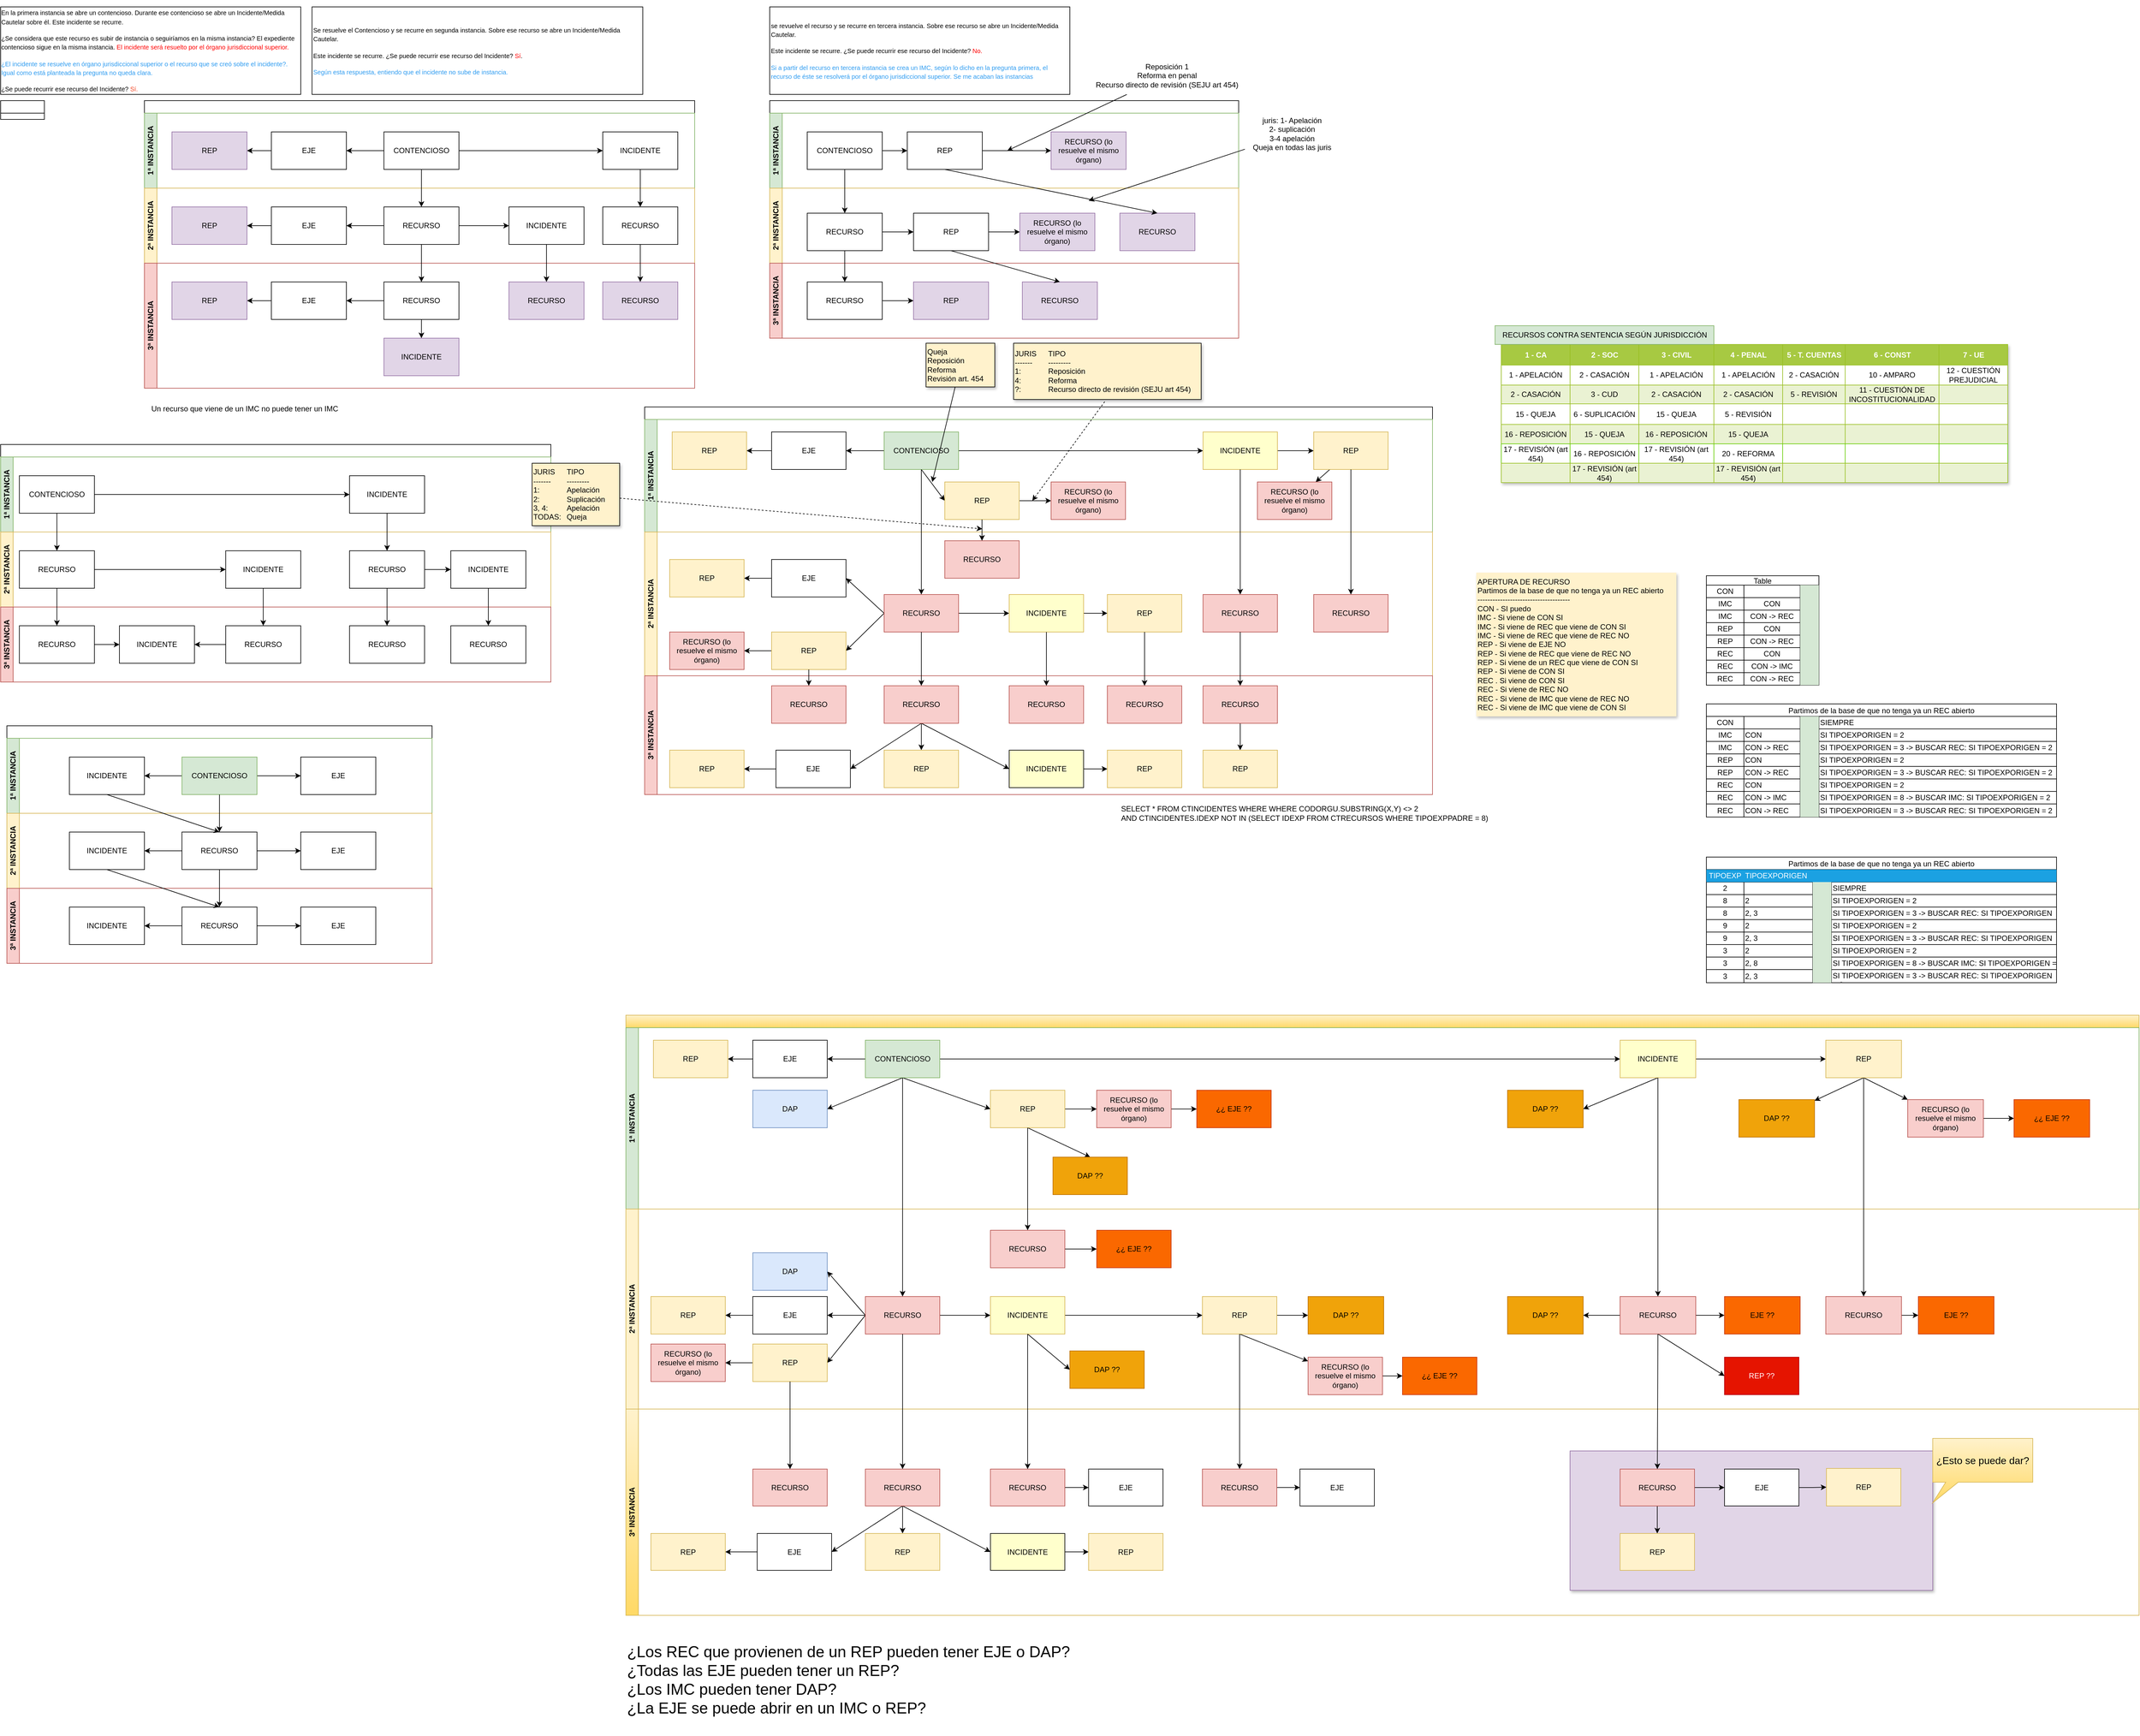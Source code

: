 <mxfile version="24.0.6" type="github" pages="2">
  <diagram name="Página-1" id="DgyqjarxZwNVzye8CLjz">
    <mxGraphModel dx="1240" dy="1859" grid="1" gridSize="10" guides="1" tooltips="1" connect="1" arrows="1" fold="1" page="1" pageScale="1" pageWidth="827" pageHeight="1169" math="0" shadow="0">
      <root>
        <mxCell id="0" />
        <mxCell id="1" parent="0" />
        <mxCell id="WXpK4O57Sc2LEBE2KfK7-1" value="" style="swimlane;childLayout=stackLayout;resizeParent=1;resizeParentMax=0;horizontal=1;startSize=20;horizontalStack=0;html=1;" parent="1" vertex="1" collapsed="1">
          <mxGeometry x="20" y="130" width="70" height="30" as="geometry">
            <mxRectangle x="20" y="130" width="480" height="380" as="alternateBounds" />
          </mxGeometry>
        </mxCell>
        <mxCell id="WXpK4O57Sc2LEBE2KfK7-2" value="1ª INSTANCIA" style="swimlane;startSize=20;horizontal=0;html=1;fillColor=#d5e8d4;strokeColor=#82b366;gradientColor=none;swimlaneFillColor=default;" parent="WXpK4O57Sc2LEBE2KfK7-1" vertex="1">
          <mxGeometry y="20" width="480" height="120" as="geometry" />
        </mxCell>
        <mxCell id="WXpK4O57Sc2LEBE2KfK7-3" style="edgeStyle=orthogonalEdgeStyle;rounded=0;orthogonalLoop=1;jettySize=auto;html=1;" parent="WXpK4O57Sc2LEBE2KfK7-2" source="WXpK4O57Sc2LEBE2KfK7-4" target="WXpK4O57Sc2LEBE2KfK7-5" edge="1">
          <mxGeometry relative="1" as="geometry" />
        </mxCell>
        <mxCell id="WXpK4O57Sc2LEBE2KfK7-4" value="CONTENCIOSO" style="rounded=0;whiteSpace=wrap;html=1;" parent="WXpK4O57Sc2LEBE2KfK7-2" vertex="1">
          <mxGeometry x="50" y="30" width="120" height="60" as="geometry" />
        </mxCell>
        <mxCell id="WXpK4O57Sc2LEBE2KfK7-5" value="INCIDENTE" style="rounded=0;whiteSpace=wrap;html=1;" parent="WXpK4O57Sc2LEBE2KfK7-2" vertex="1">
          <mxGeometry x="290" y="30" width="120" height="60" as="geometry" />
        </mxCell>
        <mxCell id="WXpK4O57Sc2LEBE2KfK7-6" value="2ª INSTANCIA" style="swimlane;startSize=20;horizontal=0;html=1;fillColor=#fff2cc;strokeColor=#d6b656;swimlaneFillColor=default;" parent="WXpK4O57Sc2LEBE2KfK7-1" vertex="1">
          <mxGeometry y="140" width="480" height="120" as="geometry" />
        </mxCell>
        <mxCell id="WXpK4O57Sc2LEBE2KfK7-7" value="RECURSO" style="rounded=0;whiteSpace=wrap;html=1;" parent="WXpK4O57Sc2LEBE2KfK7-6" vertex="1">
          <mxGeometry x="290" y="30" width="120" height="60" as="geometry" />
        </mxCell>
        <mxCell id="WXpK4O57Sc2LEBE2KfK7-8" value="3ª INSTANCIA" style="swimlane;startSize=20;horizontal=0;html=1;fillColor=#f8cecc;strokeColor=#b85450;swimlaneFillColor=default;" parent="WXpK4O57Sc2LEBE2KfK7-1" vertex="1">
          <mxGeometry y="260" width="480" height="120" as="geometry" />
        </mxCell>
        <mxCell id="WXpK4O57Sc2LEBE2KfK7-9" value="RECURSO" style="rounded=0;whiteSpace=wrap;html=1;" parent="WXpK4O57Sc2LEBE2KfK7-8" vertex="1">
          <mxGeometry x="290" y="30" width="120" height="60" as="geometry" />
        </mxCell>
        <mxCell id="WXpK4O57Sc2LEBE2KfK7-10" style="edgeStyle=orthogonalEdgeStyle;rounded=0;orthogonalLoop=1;jettySize=auto;html=1;entryX=0.5;entryY=0;entryDx=0;entryDy=0;" parent="WXpK4O57Sc2LEBE2KfK7-1" source="WXpK4O57Sc2LEBE2KfK7-5" target="WXpK4O57Sc2LEBE2KfK7-7" edge="1">
          <mxGeometry relative="1" as="geometry" />
        </mxCell>
        <mxCell id="WXpK4O57Sc2LEBE2KfK7-11" style="edgeStyle=orthogonalEdgeStyle;rounded=0;orthogonalLoop=1;jettySize=auto;html=1;entryX=0.5;entryY=0;entryDx=0;entryDy=0;" parent="WXpK4O57Sc2LEBE2KfK7-1" source="WXpK4O57Sc2LEBE2KfK7-7" target="WXpK4O57Sc2LEBE2KfK7-9" edge="1">
          <mxGeometry relative="1" as="geometry" />
        </mxCell>
        <mxCell id="WXpK4O57Sc2LEBE2KfK7-12" value="&lt;p style=&quot;text-align: left;&quot;&gt;&lt;font style=&quot;font-size: 10px;&quot;&gt;En la primera instancia se abre un contencioso. Durante ese contencioso se abre un Incidente/Medida Cautelar sobre él. Este incidente se recurre.&lt;/font&gt;&lt;/p&gt;&lt;p style=&quot;text-align: left;&quot;&gt;&lt;font style=&quot;font-size: 10px;&quot;&gt;¿Se considera que este recurso es subir de instancia o seguiríamos en la misma instancia? El expediente contencioso sigue en la misma instancia. &lt;font color=&quot;#ff0000&quot;&gt;El incidente será resuelto por el órgano jurisdiccional superior.&lt;/font&gt;&lt;/font&gt;&lt;/p&gt;&lt;p style=&quot;text-align: left;&quot;&gt;&lt;span style=&quot;color: rgb(45, 155, 240);&quot;&gt;&lt;font style=&quot;font-size: 10px;&quot;&gt;¿El incidente se resuelve en órgano jurisdiccional superior o el recurso que se creó sobre el incidente?. Igual como está planteada la pregunta no queda clara.&lt;/font&gt;&lt;/span&gt;&lt;/p&gt;&lt;p style=&quot;text-align: left;&quot;&gt;&lt;font style=&quot;font-size: 10px;&quot;&gt;¿Se puede recurrir ese recurso del Incidente? &lt;span style=&quot;color: rgb(242, 71, 38);&quot;&gt;Sí.&lt;/span&gt;&lt;/font&gt;&lt;/p&gt;" style="rounded=0;whiteSpace=wrap;html=1;" parent="1" vertex="1">
          <mxGeometry x="20" y="-20" width="480" height="140" as="geometry" />
        </mxCell>
        <mxCell id="WXpK4O57Sc2LEBE2KfK7-13" value="" style="swimlane;childLayout=stackLayout;resizeParent=1;resizeParentMax=0;horizontal=1;startSize=20;horizontalStack=0;html=1;" parent="1" vertex="1">
          <mxGeometry x="250" y="130" width="880" height="460" as="geometry">
            <mxRectangle x="50" y="130" width="70" height="30" as="alternateBounds" />
          </mxGeometry>
        </mxCell>
        <mxCell id="WXpK4O57Sc2LEBE2KfK7-14" value="1ª INSTANCIA" style="swimlane;startSize=20;horizontal=0;html=1;fillColor=#d5e8d4;strokeColor=#82b366;swimlaneFillColor=default;" parent="WXpK4O57Sc2LEBE2KfK7-13" vertex="1">
          <mxGeometry y="20" width="880" height="120" as="geometry" />
        </mxCell>
        <mxCell id="WXpK4O57Sc2LEBE2KfK7-114" style="edgeStyle=orthogonalEdgeStyle;rounded=0;orthogonalLoop=1;jettySize=auto;html=1;entryX=0;entryY=0.5;entryDx=0;entryDy=0;" parent="WXpK4O57Sc2LEBE2KfK7-14" source="WXpK4O57Sc2LEBE2KfK7-15" target="WXpK4O57Sc2LEBE2KfK7-111" edge="1">
          <mxGeometry relative="1" as="geometry" />
        </mxCell>
        <mxCell id="WXpK4O57Sc2LEBE2KfK7-133" style="edgeStyle=orthogonalEdgeStyle;rounded=0;orthogonalLoop=1;jettySize=auto;html=1;" parent="WXpK4O57Sc2LEBE2KfK7-14" source="WXpK4O57Sc2LEBE2KfK7-15" target="WXpK4O57Sc2LEBE2KfK7-130" edge="1">
          <mxGeometry relative="1" as="geometry" />
        </mxCell>
        <mxCell id="WXpK4O57Sc2LEBE2KfK7-15" value="CONTENCIOSO" style="rounded=0;whiteSpace=wrap;html=1;" parent="WXpK4O57Sc2LEBE2KfK7-14" vertex="1">
          <mxGeometry x="383" y="30" width="120" height="60" as="geometry" />
        </mxCell>
        <mxCell id="WXpK4O57Sc2LEBE2KfK7-111" value="INCIDENTE" style="rounded=0;whiteSpace=wrap;html=1;" parent="WXpK4O57Sc2LEBE2KfK7-14" vertex="1">
          <mxGeometry x="733" y="30" width="120" height="60" as="geometry" />
        </mxCell>
        <mxCell id="WXpK4O57Sc2LEBE2KfK7-139" style="edgeStyle=orthogonalEdgeStyle;rounded=0;orthogonalLoop=1;jettySize=auto;html=1;" parent="WXpK4O57Sc2LEBE2KfK7-14" source="WXpK4O57Sc2LEBE2KfK7-130" target="WXpK4O57Sc2LEBE2KfK7-136" edge="1">
          <mxGeometry relative="1" as="geometry" />
        </mxCell>
        <mxCell id="WXpK4O57Sc2LEBE2KfK7-130" value="EJE" style="rounded=0;whiteSpace=wrap;html=1;" parent="WXpK4O57Sc2LEBE2KfK7-14" vertex="1">
          <mxGeometry x="203" y="30" width="120" height="60" as="geometry" />
        </mxCell>
        <mxCell id="WXpK4O57Sc2LEBE2KfK7-136" value="REP" style="rounded=0;whiteSpace=wrap;html=1;fillColor=#e1d5e7;strokeColor=#9673a6;" parent="WXpK4O57Sc2LEBE2KfK7-14" vertex="1">
          <mxGeometry x="44" y="30" width="120" height="60" as="geometry" />
        </mxCell>
        <mxCell id="WXpK4O57Sc2LEBE2KfK7-16" value="2ª INSTANCIA" style="swimlane;startSize=20;horizontal=0;html=1;fillColor=#fff2cc;strokeColor=#d6b656;swimlaneFillColor=default;" parent="WXpK4O57Sc2LEBE2KfK7-13" vertex="1">
          <mxGeometry y="140" width="880" height="120" as="geometry" />
        </mxCell>
        <mxCell id="WXpK4O57Sc2LEBE2KfK7-17" style="edgeStyle=orthogonalEdgeStyle;rounded=0;orthogonalLoop=1;jettySize=auto;html=1;entryX=0;entryY=0.5;entryDx=0;entryDy=0;" parent="WXpK4O57Sc2LEBE2KfK7-16" source="WXpK4O57Sc2LEBE2KfK7-18" target="WXpK4O57Sc2LEBE2KfK7-19" edge="1">
          <mxGeometry relative="1" as="geometry" />
        </mxCell>
        <mxCell id="WXpK4O57Sc2LEBE2KfK7-132" style="edgeStyle=orthogonalEdgeStyle;rounded=0;orthogonalLoop=1;jettySize=auto;html=1;entryX=1;entryY=0.5;entryDx=0;entryDy=0;" parent="WXpK4O57Sc2LEBE2KfK7-16" source="WXpK4O57Sc2LEBE2KfK7-18" target="WXpK4O57Sc2LEBE2KfK7-131" edge="1">
          <mxGeometry relative="1" as="geometry" />
        </mxCell>
        <mxCell id="WXpK4O57Sc2LEBE2KfK7-18" value="RECURSO" style="rounded=0;whiteSpace=wrap;html=1;" parent="WXpK4O57Sc2LEBE2KfK7-16" vertex="1">
          <mxGeometry x="383" y="30" width="120" height="60" as="geometry" />
        </mxCell>
        <mxCell id="WXpK4O57Sc2LEBE2KfK7-19" value="INCIDENTE" style="rounded=0;whiteSpace=wrap;html=1;" parent="WXpK4O57Sc2LEBE2KfK7-16" vertex="1">
          <mxGeometry x="583" y="30" width="120" height="60" as="geometry" />
        </mxCell>
        <mxCell id="WXpK4O57Sc2LEBE2KfK7-116" value="RECURSO" style="rounded=0;whiteSpace=wrap;html=1;" parent="WXpK4O57Sc2LEBE2KfK7-16" vertex="1">
          <mxGeometry x="733" y="30" width="120" height="60" as="geometry" />
        </mxCell>
        <mxCell id="WXpK4O57Sc2LEBE2KfK7-140" style="edgeStyle=orthogonalEdgeStyle;rounded=0;orthogonalLoop=1;jettySize=auto;html=1;entryX=1;entryY=0.5;entryDx=0;entryDy=0;" parent="WXpK4O57Sc2LEBE2KfK7-16" source="WXpK4O57Sc2LEBE2KfK7-131" target="WXpK4O57Sc2LEBE2KfK7-137" edge="1">
          <mxGeometry relative="1" as="geometry" />
        </mxCell>
        <mxCell id="WXpK4O57Sc2LEBE2KfK7-131" value="EJE" style="rounded=0;whiteSpace=wrap;html=1;" parent="WXpK4O57Sc2LEBE2KfK7-16" vertex="1">
          <mxGeometry x="203" y="30" width="120" height="60" as="geometry" />
        </mxCell>
        <mxCell id="WXpK4O57Sc2LEBE2KfK7-137" value="REP" style="rounded=0;whiteSpace=wrap;html=1;fillColor=#e1d5e7;strokeColor=#9673a6;" parent="WXpK4O57Sc2LEBE2KfK7-16" vertex="1">
          <mxGeometry x="44" y="30" width="120" height="60" as="geometry" />
        </mxCell>
        <mxCell id="WXpK4O57Sc2LEBE2KfK7-22" style="edgeStyle=orthogonalEdgeStyle;rounded=0;orthogonalLoop=1;jettySize=auto;html=1;" parent="WXpK4O57Sc2LEBE2KfK7-13" source="WXpK4O57Sc2LEBE2KfK7-15" target="WXpK4O57Sc2LEBE2KfK7-18" edge="1">
          <mxGeometry relative="1" as="geometry" />
        </mxCell>
        <mxCell id="WXpK4O57Sc2LEBE2KfK7-117" style="edgeStyle=orthogonalEdgeStyle;rounded=0;orthogonalLoop=1;jettySize=auto;html=1;entryX=0.5;entryY=0;entryDx=0;entryDy=0;" parent="WXpK4O57Sc2LEBE2KfK7-13" source="WXpK4O57Sc2LEBE2KfK7-111" target="WXpK4O57Sc2LEBE2KfK7-116" edge="1">
          <mxGeometry relative="1" as="geometry" />
        </mxCell>
        <mxCell id="WXpK4O57Sc2LEBE2KfK7-20" value="3ª INSTANCIA" style="swimlane;startSize=20;horizontal=0;html=1;fillColor=#f8cecc;strokeColor=#b85450;swimlaneFillColor=default;" parent="WXpK4O57Sc2LEBE2KfK7-13" vertex="1">
          <mxGeometry y="260" width="880" height="200" as="geometry" />
        </mxCell>
        <mxCell id="WXpK4O57Sc2LEBE2KfK7-21" value="RECURSO" style="rounded=0;whiteSpace=wrap;html=1;fillColor=#e1d5e7;strokeColor=#9673a6;" parent="WXpK4O57Sc2LEBE2KfK7-20" vertex="1">
          <mxGeometry x="583" y="30" width="120" height="60" as="geometry" />
        </mxCell>
        <mxCell id="WXpK4O57Sc2LEBE2KfK7-126" style="edgeStyle=orthogonalEdgeStyle;rounded=0;orthogonalLoop=1;jettySize=auto;html=1;" parent="WXpK4O57Sc2LEBE2KfK7-20" source="WXpK4O57Sc2LEBE2KfK7-121" target="WXpK4O57Sc2LEBE2KfK7-125" edge="1">
          <mxGeometry relative="1" as="geometry" />
        </mxCell>
        <mxCell id="WXpK4O57Sc2LEBE2KfK7-135" style="edgeStyle=orthogonalEdgeStyle;rounded=0;orthogonalLoop=1;jettySize=auto;html=1;entryX=1;entryY=0.5;entryDx=0;entryDy=0;" parent="WXpK4O57Sc2LEBE2KfK7-20" source="WXpK4O57Sc2LEBE2KfK7-121" target="WXpK4O57Sc2LEBE2KfK7-134" edge="1">
          <mxGeometry relative="1" as="geometry" />
        </mxCell>
        <mxCell id="WXpK4O57Sc2LEBE2KfK7-121" value="RECURSO" style="rounded=0;whiteSpace=wrap;html=1;" parent="WXpK4O57Sc2LEBE2KfK7-20" vertex="1">
          <mxGeometry x="383" y="30" width="120" height="60" as="geometry" />
        </mxCell>
        <mxCell id="WXpK4O57Sc2LEBE2KfK7-122" value="RECURSO" style="rounded=0;whiteSpace=wrap;html=1;fillColor=#e1d5e7;strokeColor=#9673a6;" parent="WXpK4O57Sc2LEBE2KfK7-20" vertex="1">
          <mxGeometry x="733" y="30" width="120" height="60" as="geometry" />
        </mxCell>
        <mxCell id="WXpK4O57Sc2LEBE2KfK7-125" value="INCIDENTE" style="rounded=0;whiteSpace=wrap;html=1;fillColor=#e1d5e7;strokeColor=#9673a6;" parent="WXpK4O57Sc2LEBE2KfK7-20" vertex="1">
          <mxGeometry x="383" y="120" width="120" height="60" as="geometry" />
        </mxCell>
        <mxCell id="WXpK4O57Sc2LEBE2KfK7-141" style="edgeStyle=orthogonalEdgeStyle;rounded=0;orthogonalLoop=1;jettySize=auto;html=1;entryX=1;entryY=0.5;entryDx=0;entryDy=0;" parent="WXpK4O57Sc2LEBE2KfK7-20" source="WXpK4O57Sc2LEBE2KfK7-134" target="WXpK4O57Sc2LEBE2KfK7-138" edge="1">
          <mxGeometry relative="1" as="geometry" />
        </mxCell>
        <mxCell id="WXpK4O57Sc2LEBE2KfK7-134" value="EJE" style="rounded=0;whiteSpace=wrap;html=1;" parent="WXpK4O57Sc2LEBE2KfK7-20" vertex="1">
          <mxGeometry x="203" y="30" width="120" height="60" as="geometry" />
        </mxCell>
        <mxCell id="WXpK4O57Sc2LEBE2KfK7-138" value="REP" style="rounded=0;whiteSpace=wrap;html=1;fillColor=#e1d5e7;strokeColor=#9673a6;" parent="WXpK4O57Sc2LEBE2KfK7-20" vertex="1">
          <mxGeometry x="44" y="30" width="120" height="60" as="geometry" />
        </mxCell>
        <mxCell id="WXpK4O57Sc2LEBE2KfK7-120" style="rounded=0;orthogonalLoop=1;jettySize=auto;html=1;exitX=0.5;exitY=1;exitDx=0;exitDy=0;" parent="WXpK4O57Sc2LEBE2KfK7-13" source="WXpK4O57Sc2LEBE2KfK7-18" target="WXpK4O57Sc2LEBE2KfK7-121" edge="1">
          <mxGeometry relative="1" as="geometry" />
        </mxCell>
        <mxCell id="WXpK4O57Sc2LEBE2KfK7-23" style="edgeStyle=orthogonalEdgeStyle;rounded=0;orthogonalLoop=1;jettySize=auto;html=1;entryX=0.5;entryY=0;entryDx=0;entryDy=0;" parent="WXpK4O57Sc2LEBE2KfK7-13" source="WXpK4O57Sc2LEBE2KfK7-19" target="WXpK4O57Sc2LEBE2KfK7-21" edge="1">
          <mxGeometry relative="1" as="geometry" />
        </mxCell>
        <mxCell id="WXpK4O57Sc2LEBE2KfK7-119" style="rounded=0;orthogonalLoop=1;jettySize=auto;html=1;exitX=0.5;exitY=1;exitDx=0;exitDy=0;" parent="WXpK4O57Sc2LEBE2KfK7-13" source="WXpK4O57Sc2LEBE2KfK7-116" target="WXpK4O57Sc2LEBE2KfK7-122" edge="1">
          <mxGeometry relative="1" as="geometry" />
        </mxCell>
        <mxCell id="WXpK4O57Sc2LEBE2KfK7-24" value="&lt;p&gt;&lt;font style=&quot;font-size: 10px;&quot;&gt;Se resuelve el Contencioso y se recurre en segunda instancia. Sobre ese recurso se abre un Incidente/Medida Cautelar.&lt;/font&gt;&lt;/p&gt;&lt;p&gt;&lt;/p&gt;&lt;p&gt;&lt;font style=&quot;font-size: 10px;&quot;&gt;Este incidente se recurre. ¿Se puede recurrir ese recurso del Incidente? &lt;font color=&quot;#ff0000&quot;&gt;Sí&lt;/font&gt;.&lt;/font&gt;&lt;/p&gt;&lt;p&gt;&lt;span style=&quot;color: rgb(45, 155, 240);&quot;&gt;&lt;font style=&quot;font-size: 10px;&quot;&gt; Según esta respuesta, entiendo que el incidente no sube de instancia.&lt;/font&gt;&lt;/span&gt;&lt;/p&gt;" style="rounded=0;whiteSpace=wrap;html=1;align=left;" parent="1" vertex="1">
          <mxGeometry x="518" y="-20" width="529" height="140" as="geometry" />
        </mxCell>
        <mxCell id="WXpK4O57Sc2LEBE2KfK7-27" value="" style="swimlane;childLayout=stackLayout;resizeParent=1;resizeParentMax=0;horizontal=1;startSize=20;horizontalStack=0;html=1;" parent="1" vertex="1">
          <mxGeometry x="1250" y="130" width="750" height="380" as="geometry">
            <mxRectangle x="50" y="130" width="70" height="30" as="alternateBounds" />
          </mxGeometry>
        </mxCell>
        <mxCell id="WXpK4O57Sc2LEBE2KfK7-28" value="1ª INSTANCIA" style="swimlane;startSize=20;horizontal=0;html=1;fillColor=#d5e8d4;strokeColor=#82b366;swimlaneFillColor=default;" parent="WXpK4O57Sc2LEBE2KfK7-27" vertex="1">
          <mxGeometry y="20" width="750" height="120" as="geometry" />
        </mxCell>
        <mxCell id="WXpK4O57Sc2LEBE2KfK7-93" style="edgeStyle=orthogonalEdgeStyle;rounded=0;orthogonalLoop=1;jettySize=auto;html=1;entryX=0;entryY=0.5;entryDx=0;entryDy=0;" parent="WXpK4O57Sc2LEBE2KfK7-28" source="WXpK4O57Sc2LEBE2KfK7-29" target="WXpK4O57Sc2LEBE2KfK7-92" edge="1">
          <mxGeometry relative="1" as="geometry" />
        </mxCell>
        <mxCell id="WXpK4O57Sc2LEBE2KfK7-29" value="CONTENCIOSO" style="rounded=0;whiteSpace=wrap;html=1;" parent="WXpK4O57Sc2LEBE2KfK7-28" vertex="1">
          <mxGeometry x="60" y="30" width="120" height="60" as="geometry" />
        </mxCell>
        <mxCell id="WXpK4O57Sc2LEBE2KfK7-96" style="edgeStyle=orthogonalEdgeStyle;rounded=0;orthogonalLoop=1;jettySize=auto;html=1;entryX=0;entryY=0.5;entryDx=0;entryDy=0;" parent="WXpK4O57Sc2LEBE2KfK7-28" source="WXpK4O57Sc2LEBE2KfK7-92" target="WXpK4O57Sc2LEBE2KfK7-95" edge="1">
          <mxGeometry relative="1" as="geometry" />
        </mxCell>
        <mxCell id="WXpK4O57Sc2LEBE2KfK7-92" value="REP" style="rounded=0;whiteSpace=wrap;html=1;" parent="WXpK4O57Sc2LEBE2KfK7-28" vertex="1">
          <mxGeometry x="220" y="30" width="120" height="60" as="geometry" />
        </mxCell>
        <mxCell id="WXpK4O57Sc2LEBE2KfK7-95" value="RECURSO (lo resuelve el mismo órgano)" style="rounded=0;whiteSpace=wrap;html=1;fillColor=#e1d5e7;strokeColor=#9673a6;" parent="WXpK4O57Sc2LEBE2KfK7-28" vertex="1">
          <mxGeometry x="450" y="30" width="120" height="60" as="geometry" />
        </mxCell>
        <mxCell id="WXpK4O57Sc2LEBE2KfK7-30" value="2ª INSTANCIA" style="swimlane;startSize=20;horizontal=0;html=1;fillColor=#fff2cc;strokeColor=#d6b656;swimlaneFillColor=default;" parent="WXpK4O57Sc2LEBE2KfK7-27" vertex="1">
          <mxGeometry y="140" width="750" height="120" as="geometry" />
        </mxCell>
        <mxCell id="WXpK4O57Sc2LEBE2KfK7-99" style="edgeStyle=orthogonalEdgeStyle;rounded=0;orthogonalLoop=1;jettySize=auto;html=1;entryX=0;entryY=0.5;entryDx=0;entryDy=0;" parent="WXpK4O57Sc2LEBE2KfK7-30" source="WXpK4O57Sc2LEBE2KfK7-31" target="WXpK4O57Sc2LEBE2KfK7-98" edge="1">
          <mxGeometry relative="1" as="geometry" />
        </mxCell>
        <mxCell id="WXpK4O57Sc2LEBE2KfK7-31" value="RECURSO" style="rounded=0;whiteSpace=wrap;html=1;" parent="WXpK4O57Sc2LEBE2KfK7-30" vertex="1">
          <mxGeometry x="60" y="40" width="120" height="60" as="geometry" />
        </mxCell>
        <mxCell id="WXpK4O57Sc2LEBE2KfK7-97" value="RECURSO" style="rounded=0;whiteSpace=wrap;html=1;fillColor=#e1d5e7;strokeColor=#9673a6;" parent="WXpK4O57Sc2LEBE2KfK7-30" vertex="1">
          <mxGeometry x="560" y="40" width="120" height="60" as="geometry" />
        </mxCell>
        <mxCell id="WXpK4O57Sc2LEBE2KfK7-102" style="edgeStyle=orthogonalEdgeStyle;rounded=0;orthogonalLoop=1;jettySize=auto;html=1;" parent="WXpK4O57Sc2LEBE2KfK7-30" source="WXpK4O57Sc2LEBE2KfK7-98" target="WXpK4O57Sc2LEBE2KfK7-101" edge="1">
          <mxGeometry relative="1" as="geometry" />
        </mxCell>
        <mxCell id="WXpK4O57Sc2LEBE2KfK7-98" value="REP" style="rounded=0;whiteSpace=wrap;html=1;" parent="WXpK4O57Sc2LEBE2KfK7-30" vertex="1">
          <mxGeometry x="230" y="40" width="120" height="60" as="geometry" />
        </mxCell>
        <mxCell id="WXpK4O57Sc2LEBE2KfK7-101" value="RECURSO (lo resuelve el mismo órgano)" style="rounded=0;whiteSpace=wrap;html=1;fillColor=#e1d5e7;strokeColor=#9673a6;" parent="WXpK4O57Sc2LEBE2KfK7-30" vertex="1">
          <mxGeometry x="400" y="40" width="120" height="60" as="geometry" />
        </mxCell>
        <mxCell id="WXpK4O57Sc2LEBE2KfK7-32" value="3ª INSTANCIA" style="swimlane;startSize=20;horizontal=0;html=1;fillColor=#f8cecc;strokeColor=#b85450;swimlaneFillColor=default;" parent="WXpK4O57Sc2LEBE2KfK7-27" vertex="1">
          <mxGeometry y="260" width="750" height="120" as="geometry" />
        </mxCell>
        <mxCell id="WXpK4O57Sc2LEBE2KfK7-106" style="edgeStyle=orthogonalEdgeStyle;rounded=0;orthogonalLoop=1;jettySize=auto;html=1;" parent="WXpK4O57Sc2LEBE2KfK7-32" source="WXpK4O57Sc2LEBE2KfK7-34" target="WXpK4O57Sc2LEBE2KfK7-105" edge="1">
          <mxGeometry relative="1" as="geometry" />
        </mxCell>
        <mxCell id="WXpK4O57Sc2LEBE2KfK7-34" value="RECURSO" style="rounded=0;whiteSpace=wrap;html=1;" parent="WXpK4O57Sc2LEBE2KfK7-32" vertex="1">
          <mxGeometry x="60" y="30" width="120" height="60" as="geometry" />
        </mxCell>
        <mxCell id="WXpK4O57Sc2LEBE2KfK7-103" value="RECURSO" style="rounded=0;whiteSpace=wrap;html=1;fillColor=#e1d5e7;strokeColor=#9673a6;" parent="WXpK4O57Sc2LEBE2KfK7-32" vertex="1">
          <mxGeometry x="404" y="30" width="120" height="60" as="geometry" />
        </mxCell>
        <mxCell id="WXpK4O57Sc2LEBE2KfK7-105" value="REP" style="rounded=0;whiteSpace=wrap;html=1;fillColor=#e1d5e7;strokeColor=#9673a6;" parent="WXpK4O57Sc2LEBE2KfK7-32" vertex="1">
          <mxGeometry x="230" y="30" width="120" height="60" as="geometry" />
        </mxCell>
        <mxCell id="WXpK4O57Sc2LEBE2KfK7-36" style="edgeStyle=orthogonalEdgeStyle;rounded=0;orthogonalLoop=1;jettySize=auto;html=1;entryX=0.5;entryY=0;entryDx=0;entryDy=0;" parent="WXpK4O57Sc2LEBE2KfK7-27" source="WXpK4O57Sc2LEBE2KfK7-29" target="WXpK4O57Sc2LEBE2KfK7-31" edge="1">
          <mxGeometry relative="1" as="geometry">
            <mxPoint x="360" y="110.0" as="sourcePoint" />
          </mxGeometry>
        </mxCell>
        <mxCell id="WXpK4O57Sc2LEBE2KfK7-37" style="edgeStyle=orthogonalEdgeStyle;rounded=0;orthogonalLoop=1;jettySize=auto;html=1;entryX=0.5;entryY=0;entryDx=0;entryDy=0;" parent="WXpK4O57Sc2LEBE2KfK7-27" source="WXpK4O57Sc2LEBE2KfK7-31" target="WXpK4O57Sc2LEBE2KfK7-34" edge="1">
          <mxGeometry relative="1" as="geometry" />
        </mxCell>
        <mxCell id="WXpK4O57Sc2LEBE2KfK7-94" style="rounded=0;orthogonalLoop=1;jettySize=auto;html=1;exitX=0.5;exitY=1;exitDx=0;exitDy=0;entryX=0.5;entryY=0;entryDx=0;entryDy=0;" parent="WXpK4O57Sc2LEBE2KfK7-27" source="WXpK4O57Sc2LEBE2KfK7-92" target="WXpK4O57Sc2LEBE2KfK7-97" edge="1">
          <mxGeometry relative="1" as="geometry" />
        </mxCell>
        <mxCell id="WXpK4O57Sc2LEBE2KfK7-104" style="rounded=0;orthogonalLoop=1;jettySize=auto;html=1;entryX=0.5;entryY=0;entryDx=0;entryDy=0;exitX=0.5;exitY=1;exitDx=0;exitDy=0;" parent="WXpK4O57Sc2LEBE2KfK7-27" source="WXpK4O57Sc2LEBE2KfK7-98" target="WXpK4O57Sc2LEBE2KfK7-103" edge="1">
          <mxGeometry relative="1" as="geometry" />
        </mxCell>
        <mxCell id="WXpK4O57Sc2LEBE2KfK7-38" value="&lt;p&gt;&lt;font style=&quot;font-size: 10px;&quot;&gt;se revuelve el recurso y se recurre en tercera instancia. Sobre ese recurso se abre un Incidente/Medida Cautelar.&lt;/font&gt;&lt;/p&gt;&lt;p&gt;&lt;/p&gt;&lt;p&gt;&lt;font style=&quot;font-size: 10px;&quot;&gt;Este incidente se recurre. ¿Se puede recurrir ese recurso del Incidente? &lt;font color=&quot;#ff0000&quot;&gt;No.&lt;/font&gt;&lt;/font&gt;&lt;/p&gt;&lt;p&gt;&lt;span style=&quot;color: rgb(45, 155, 240);&quot;&gt;&lt;font style=&quot;font-size: 10px;&quot;&gt;Si a partir del recurso en tercera instancia se crea un IMC, según lo dicho en la pregunta primera, el recurso de éste se resolverá por el órgano jurisdiccional superior. Se me acaban las instancias&lt;/font&gt;&lt;/span&gt;&lt;/p&gt;" style="rounded=0;whiteSpace=wrap;html=1;align=left;" parent="1" vertex="1">
          <mxGeometry x="1250" y="-20" width="480" height="140" as="geometry" />
        </mxCell>
        <mxCell id="WXpK4O57Sc2LEBE2KfK7-41" value="" style="swimlane;childLayout=stackLayout;resizeParent=1;resizeParentMax=0;horizontal=1;startSize=20;horizontalStack=0;html=1;" parent="1" vertex="1">
          <mxGeometry x="20" y="680" width="880" height="380" as="geometry">
            <mxRectangle x="50" y="130" width="70" height="30" as="alternateBounds" />
          </mxGeometry>
        </mxCell>
        <mxCell id="WXpK4O57Sc2LEBE2KfK7-42" value="1ª INSTANCIA" style="swimlane;startSize=20;horizontal=0;html=1;fillColor=#d5e8d4;strokeColor=#82b366;swimlaneFillColor=default;" parent="WXpK4O57Sc2LEBE2KfK7-41" vertex="1">
          <mxGeometry y="20" width="880" height="120" as="geometry" />
        </mxCell>
        <mxCell id="WXpK4O57Sc2LEBE2KfK7-43" style="edgeStyle=orthogonalEdgeStyle;rounded=0;orthogonalLoop=1;jettySize=auto;html=1;" parent="WXpK4O57Sc2LEBE2KfK7-42" source="WXpK4O57Sc2LEBE2KfK7-44" target="WXpK4O57Sc2LEBE2KfK7-45" edge="1">
          <mxGeometry relative="1" as="geometry" />
        </mxCell>
        <mxCell id="WXpK4O57Sc2LEBE2KfK7-44" value="CONTENCIOSO" style="rounded=0;whiteSpace=wrap;html=1;" parent="WXpK4O57Sc2LEBE2KfK7-42" vertex="1">
          <mxGeometry x="30" y="30" width="120" height="60" as="geometry" />
        </mxCell>
        <mxCell id="WXpK4O57Sc2LEBE2KfK7-45" value="INCIDENTE" style="rounded=0;whiteSpace=wrap;html=1;" parent="WXpK4O57Sc2LEBE2KfK7-42" vertex="1">
          <mxGeometry x="558" y="30" width="120" height="60" as="geometry" />
        </mxCell>
        <mxCell id="WXpK4O57Sc2LEBE2KfK7-46" value="2ª INSTANCIA" style="swimlane;startSize=20;horizontal=0;html=1;fillColor=#fff2cc;strokeColor=#d6b656;swimlaneFillColor=default;" parent="WXpK4O57Sc2LEBE2KfK7-41" vertex="1">
          <mxGeometry y="140" width="880" height="120" as="geometry" />
        </mxCell>
        <mxCell id="WXpK4O57Sc2LEBE2KfK7-47" style="edgeStyle=orthogonalEdgeStyle;rounded=0;orthogonalLoop=1;jettySize=auto;html=1;" parent="WXpK4O57Sc2LEBE2KfK7-46" source="WXpK4O57Sc2LEBE2KfK7-48" target="WXpK4O57Sc2LEBE2KfK7-52" edge="1">
          <mxGeometry relative="1" as="geometry" />
        </mxCell>
        <mxCell id="WXpK4O57Sc2LEBE2KfK7-48" value="RECURSO" style="rounded=0;whiteSpace=wrap;html=1;" parent="WXpK4O57Sc2LEBE2KfK7-46" vertex="1">
          <mxGeometry x="558" y="30" width="120" height="60" as="geometry" />
        </mxCell>
        <mxCell id="WXpK4O57Sc2LEBE2KfK7-49" style="edgeStyle=orthogonalEdgeStyle;rounded=0;orthogonalLoop=1;jettySize=auto;html=1;entryX=0;entryY=0.5;entryDx=0;entryDy=0;" parent="WXpK4O57Sc2LEBE2KfK7-46" source="WXpK4O57Sc2LEBE2KfK7-50" target="WXpK4O57Sc2LEBE2KfK7-51" edge="1">
          <mxGeometry relative="1" as="geometry" />
        </mxCell>
        <mxCell id="WXpK4O57Sc2LEBE2KfK7-50" value="RECURSO" style="rounded=0;whiteSpace=wrap;html=1;" parent="WXpK4O57Sc2LEBE2KfK7-46" vertex="1">
          <mxGeometry x="30" y="30" width="120" height="60" as="geometry" />
        </mxCell>
        <mxCell id="WXpK4O57Sc2LEBE2KfK7-51" value="INCIDENTE" style="rounded=0;whiteSpace=wrap;html=1;" parent="WXpK4O57Sc2LEBE2KfK7-46" vertex="1">
          <mxGeometry x="360" y="30" width="120" height="60" as="geometry" />
        </mxCell>
        <mxCell id="WXpK4O57Sc2LEBE2KfK7-52" value="INCIDENTE" style="rounded=0;whiteSpace=wrap;html=1;" parent="WXpK4O57Sc2LEBE2KfK7-46" vertex="1">
          <mxGeometry x="720" y="30" width="120" height="60" as="geometry" />
        </mxCell>
        <mxCell id="WXpK4O57Sc2LEBE2KfK7-53" value="3ª INSTANCIA" style="swimlane;startSize=20;horizontal=0;html=1;fillColor=#f8cecc;strokeColor=#b85450;swimlaneFillColor=default;" parent="WXpK4O57Sc2LEBE2KfK7-41" vertex="1">
          <mxGeometry y="260" width="880" height="120" as="geometry" />
        </mxCell>
        <mxCell id="WXpK4O57Sc2LEBE2KfK7-54" value="RECURSO" style="rounded=0;whiteSpace=wrap;html=1;" parent="WXpK4O57Sc2LEBE2KfK7-53" vertex="1">
          <mxGeometry x="558" y="30" width="120" height="60" as="geometry" />
        </mxCell>
        <mxCell id="WXpK4O57Sc2LEBE2KfK7-55" style="edgeStyle=orthogonalEdgeStyle;rounded=0;orthogonalLoop=1;jettySize=auto;html=1;" parent="WXpK4O57Sc2LEBE2KfK7-53" source="WXpK4O57Sc2LEBE2KfK7-56" target="WXpK4O57Sc2LEBE2KfK7-60" edge="1">
          <mxGeometry relative="1" as="geometry" />
        </mxCell>
        <mxCell id="WXpK4O57Sc2LEBE2KfK7-56" value="RECURSO" style="rounded=0;whiteSpace=wrap;html=1;" parent="WXpK4O57Sc2LEBE2KfK7-53" vertex="1">
          <mxGeometry x="30" y="30" width="120" height="60" as="geometry" />
        </mxCell>
        <mxCell id="WXpK4O57Sc2LEBE2KfK7-57" style="edgeStyle=orthogonalEdgeStyle;rounded=0;orthogonalLoop=1;jettySize=auto;html=1;entryX=1;entryY=0.5;entryDx=0;entryDy=0;" parent="WXpK4O57Sc2LEBE2KfK7-53" source="WXpK4O57Sc2LEBE2KfK7-58" target="WXpK4O57Sc2LEBE2KfK7-60" edge="1">
          <mxGeometry relative="1" as="geometry" />
        </mxCell>
        <mxCell id="WXpK4O57Sc2LEBE2KfK7-58" value="RECURSO" style="rounded=0;whiteSpace=wrap;html=1;" parent="WXpK4O57Sc2LEBE2KfK7-53" vertex="1">
          <mxGeometry x="360" y="30" width="120" height="60" as="geometry" />
        </mxCell>
        <mxCell id="WXpK4O57Sc2LEBE2KfK7-59" value="RECURSO" style="rounded=0;whiteSpace=wrap;html=1;" parent="WXpK4O57Sc2LEBE2KfK7-53" vertex="1">
          <mxGeometry x="720" y="30" width="120" height="60" as="geometry" />
        </mxCell>
        <mxCell id="WXpK4O57Sc2LEBE2KfK7-60" value="INCIDENTE" style="rounded=0;whiteSpace=wrap;html=1;" parent="WXpK4O57Sc2LEBE2KfK7-53" vertex="1">
          <mxGeometry x="190" y="30" width="120" height="60" as="geometry" />
        </mxCell>
        <mxCell id="WXpK4O57Sc2LEBE2KfK7-61" style="edgeStyle=orthogonalEdgeStyle;rounded=0;orthogonalLoop=1;jettySize=auto;html=1;entryX=0.5;entryY=0;entryDx=0;entryDy=0;" parent="WXpK4O57Sc2LEBE2KfK7-41" source="WXpK4O57Sc2LEBE2KfK7-45" target="WXpK4O57Sc2LEBE2KfK7-48" edge="1">
          <mxGeometry relative="1" as="geometry" />
        </mxCell>
        <mxCell id="WXpK4O57Sc2LEBE2KfK7-62" style="edgeStyle=orthogonalEdgeStyle;rounded=0;orthogonalLoop=1;jettySize=auto;html=1;entryX=0.5;entryY=0;entryDx=0;entryDy=0;" parent="WXpK4O57Sc2LEBE2KfK7-41" source="WXpK4O57Sc2LEBE2KfK7-48" target="WXpK4O57Sc2LEBE2KfK7-54" edge="1">
          <mxGeometry relative="1" as="geometry" />
        </mxCell>
        <mxCell id="WXpK4O57Sc2LEBE2KfK7-63" style="edgeStyle=orthogonalEdgeStyle;rounded=0;orthogonalLoop=1;jettySize=auto;html=1;entryX=0.5;entryY=0;entryDx=0;entryDy=0;" parent="WXpK4O57Sc2LEBE2KfK7-41" source="WXpK4O57Sc2LEBE2KfK7-44" target="WXpK4O57Sc2LEBE2KfK7-50" edge="1">
          <mxGeometry relative="1" as="geometry" />
        </mxCell>
        <mxCell id="WXpK4O57Sc2LEBE2KfK7-64" style="edgeStyle=orthogonalEdgeStyle;rounded=0;orthogonalLoop=1;jettySize=auto;html=1;entryX=0.5;entryY=0;entryDx=0;entryDy=0;" parent="WXpK4O57Sc2LEBE2KfK7-41" source="WXpK4O57Sc2LEBE2KfK7-50" target="WXpK4O57Sc2LEBE2KfK7-56" edge="1">
          <mxGeometry relative="1" as="geometry" />
        </mxCell>
        <mxCell id="WXpK4O57Sc2LEBE2KfK7-65" style="edgeStyle=orthogonalEdgeStyle;rounded=0;orthogonalLoop=1;jettySize=auto;html=1;" parent="WXpK4O57Sc2LEBE2KfK7-41" source="WXpK4O57Sc2LEBE2KfK7-51" target="WXpK4O57Sc2LEBE2KfK7-58" edge="1">
          <mxGeometry relative="1" as="geometry" />
        </mxCell>
        <mxCell id="WXpK4O57Sc2LEBE2KfK7-66" style="edgeStyle=orthogonalEdgeStyle;rounded=0;orthogonalLoop=1;jettySize=auto;html=1;entryX=0.5;entryY=0;entryDx=0;entryDy=0;" parent="WXpK4O57Sc2LEBE2KfK7-41" source="WXpK4O57Sc2LEBE2KfK7-52" target="WXpK4O57Sc2LEBE2KfK7-59" edge="1">
          <mxGeometry relative="1" as="geometry" />
        </mxCell>
        <mxCell id="WXpK4O57Sc2LEBE2KfK7-67" value="" style="swimlane;childLayout=stackLayout;resizeParent=1;resizeParentMax=0;horizontal=1;startSize=20;horizontalStack=0;html=1;" parent="1" vertex="1">
          <mxGeometry x="30" y="1130" width="680" height="380" as="geometry">
            <mxRectangle x="50" y="130" width="70" height="30" as="alternateBounds" />
          </mxGeometry>
        </mxCell>
        <mxCell id="WXpK4O57Sc2LEBE2KfK7-68" value="1ª INSTANCIA" style="swimlane;startSize=20;horizontal=0;html=1;swimlaneFillColor=default;fillColor=#d5e8d4;strokeColor=#82b366;" parent="WXpK4O57Sc2LEBE2KfK7-67" vertex="1">
          <mxGeometry y="20" width="680" height="120" as="geometry" />
        </mxCell>
        <mxCell id="WXpK4O57Sc2LEBE2KfK7-69" style="edgeStyle=orthogonalEdgeStyle;rounded=0;orthogonalLoop=1;jettySize=auto;html=1;" parent="WXpK4O57Sc2LEBE2KfK7-68" source="WXpK4O57Sc2LEBE2KfK7-71" target="WXpK4O57Sc2LEBE2KfK7-72" edge="1">
          <mxGeometry relative="1" as="geometry" />
        </mxCell>
        <mxCell id="WXpK4O57Sc2LEBE2KfK7-70" style="edgeStyle=orthogonalEdgeStyle;rounded=0;orthogonalLoop=1;jettySize=auto;html=1;entryX=0;entryY=0.5;entryDx=0;entryDy=0;" parent="WXpK4O57Sc2LEBE2KfK7-68" source="WXpK4O57Sc2LEBE2KfK7-71" target="WXpK4O57Sc2LEBE2KfK7-73" edge="1">
          <mxGeometry relative="1" as="geometry" />
        </mxCell>
        <mxCell id="WXpK4O57Sc2LEBE2KfK7-71" value="CONTENCIOSO" style="rounded=0;whiteSpace=wrap;html=1;fillColor=#d5e8d4;strokeColor=#82b366;" parent="WXpK4O57Sc2LEBE2KfK7-68" vertex="1">
          <mxGeometry x="280" y="30" width="120" height="60" as="geometry" />
        </mxCell>
        <mxCell id="WXpK4O57Sc2LEBE2KfK7-72" value="INCIDENTE" style="rounded=0;whiteSpace=wrap;html=1;" parent="WXpK4O57Sc2LEBE2KfK7-68" vertex="1">
          <mxGeometry x="100" y="30" width="120" height="60" as="geometry" />
        </mxCell>
        <mxCell id="WXpK4O57Sc2LEBE2KfK7-73" value="EJE" style="rounded=0;whiteSpace=wrap;html=1;" parent="WXpK4O57Sc2LEBE2KfK7-68" vertex="1">
          <mxGeometry x="470" y="30" width="120" height="60" as="geometry" />
        </mxCell>
        <mxCell id="WXpK4O57Sc2LEBE2KfK7-74" value="2ª INSTANCIA" style="swimlane;startSize=20;horizontal=0;html=1;swimlaneFillColor=default;fillColor=#fff2cc;strokeColor=#d6b656;" parent="WXpK4O57Sc2LEBE2KfK7-67" vertex="1">
          <mxGeometry y="140" width="680" height="120" as="geometry" />
        </mxCell>
        <mxCell id="WXpK4O57Sc2LEBE2KfK7-75" style="edgeStyle=orthogonalEdgeStyle;rounded=0;orthogonalLoop=1;jettySize=auto;html=1;" parent="WXpK4O57Sc2LEBE2KfK7-74" source="WXpK4O57Sc2LEBE2KfK7-77" target="WXpK4O57Sc2LEBE2KfK7-78" edge="1">
          <mxGeometry relative="1" as="geometry" />
        </mxCell>
        <mxCell id="WXpK4O57Sc2LEBE2KfK7-76" style="edgeStyle=orthogonalEdgeStyle;rounded=0;orthogonalLoop=1;jettySize=auto;html=1;entryX=1;entryY=0.5;entryDx=0;entryDy=0;" parent="WXpK4O57Sc2LEBE2KfK7-74" source="WXpK4O57Sc2LEBE2KfK7-77" target="WXpK4O57Sc2LEBE2KfK7-79" edge="1">
          <mxGeometry relative="1" as="geometry" />
        </mxCell>
        <mxCell id="WXpK4O57Sc2LEBE2KfK7-77" value="RECURSO" style="rounded=0;whiteSpace=wrap;html=1;" parent="WXpK4O57Sc2LEBE2KfK7-74" vertex="1">
          <mxGeometry x="280" y="30" width="120" height="60" as="geometry" />
        </mxCell>
        <mxCell id="WXpK4O57Sc2LEBE2KfK7-78" value="EJE" style="rounded=0;whiteSpace=wrap;html=1;" parent="WXpK4O57Sc2LEBE2KfK7-74" vertex="1">
          <mxGeometry x="470" y="30" width="120" height="60" as="geometry" />
        </mxCell>
        <mxCell id="WXpK4O57Sc2LEBE2KfK7-79" value="INCIDENTE" style="rounded=0;whiteSpace=wrap;html=1;" parent="WXpK4O57Sc2LEBE2KfK7-74" vertex="1">
          <mxGeometry x="100" y="30" width="120" height="60" as="geometry" />
        </mxCell>
        <mxCell id="WXpK4O57Sc2LEBE2KfK7-80" value="3ª INSTANCIA" style="swimlane;startSize=20;horizontal=0;html=1;swimlaneFillColor=default;fillColor=#f8cecc;strokeColor=#b85450;" parent="WXpK4O57Sc2LEBE2KfK7-67" vertex="1">
          <mxGeometry y="260" width="680" height="120" as="geometry" />
        </mxCell>
        <mxCell id="WXpK4O57Sc2LEBE2KfK7-81" style="edgeStyle=orthogonalEdgeStyle;rounded=0;orthogonalLoop=1;jettySize=auto;html=1;" parent="WXpK4O57Sc2LEBE2KfK7-80" source="WXpK4O57Sc2LEBE2KfK7-83" target="WXpK4O57Sc2LEBE2KfK7-84" edge="1">
          <mxGeometry relative="1" as="geometry" />
        </mxCell>
        <mxCell id="WXpK4O57Sc2LEBE2KfK7-82" style="edgeStyle=orthogonalEdgeStyle;rounded=0;orthogonalLoop=1;jettySize=auto;html=1;entryX=1;entryY=0.5;entryDx=0;entryDy=0;" parent="WXpK4O57Sc2LEBE2KfK7-80" source="WXpK4O57Sc2LEBE2KfK7-83" target="WXpK4O57Sc2LEBE2KfK7-85" edge="1">
          <mxGeometry relative="1" as="geometry" />
        </mxCell>
        <mxCell id="WXpK4O57Sc2LEBE2KfK7-83" value="RECURSO" style="rounded=0;whiteSpace=wrap;html=1;" parent="WXpK4O57Sc2LEBE2KfK7-80" vertex="1">
          <mxGeometry x="280" y="30" width="120" height="60" as="geometry" />
        </mxCell>
        <mxCell id="WXpK4O57Sc2LEBE2KfK7-84" value="EJE" style="rounded=0;whiteSpace=wrap;html=1;" parent="WXpK4O57Sc2LEBE2KfK7-80" vertex="1">
          <mxGeometry x="470" y="30" width="120" height="60" as="geometry" />
        </mxCell>
        <mxCell id="WXpK4O57Sc2LEBE2KfK7-85" value="INCIDENTE" style="rounded=0;whiteSpace=wrap;html=1;" parent="WXpK4O57Sc2LEBE2KfK7-80" vertex="1">
          <mxGeometry x="100" y="30" width="120" height="60" as="geometry" />
        </mxCell>
        <mxCell id="WXpK4O57Sc2LEBE2KfK7-86" style="edgeStyle=orthogonalEdgeStyle;rounded=0;orthogonalLoop=1;jettySize=auto;html=1;entryX=0.5;entryY=0;entryDx=0;entryDy=0;" parent="WXpK4O57Sc2LEBE2KfK7-67" source="WXpK4O57Sc2LEBE2KfK7-77" target="WXpK4O57Sc2LEBE2KfK7-83" edge="1">
          <mxGeometry relative="1" as="geometry" />
        </mxCell>
        <mxCell id="WXpK4O57Sc2LEBE2KfK7-87" style="edgeStyle=orthogonalEdgeStyle;rounded=0;orthogonalLoop=1;jettySize=auto;html=1;" parent="WXpK4O57Sc2LEBE2KfK7-67" source="WXpK4O57Sc2LEBE2KfK7-71" target="WXpK4O57Sc2LEBE2KfK7-77" edge="1">
          <mxGeometry relative="1" as="geometry" />
        </mxCell>
        <mxCell id="WXpK4O57Sc2LEBE2KfK7-88" style="rounded=0;orthogonalLoop=1;jettySize=auto;html=1;strokeColor=default;shadow=0;entryX=0.5;entryY=0;entryDx=0;entryDy=0;exitX=0.5;exitY=1;exitDx=0;exitDy=0;" parent="WXpK4O57Sc2LEBE2KfK7-67" source="WXpK4O57Sc2LEBE2KfK7-72" target="WXpK4O57Sc2LEBE2KfK7-77" edge="1">
          <mxGeometry relative="1" as="geometry" />
        </mxCell>
        <mxCell id="WXpK4O57Sc2LEBE2KfK7-90" style="rounded=0;orthogonalLoop=1;jettySize=auto;html=1;entryX=0.5;entryY=0;entryDx=0;entryDy=0;exitX=0.5;exitY=1;exitDx=0;exitDy=0;" parent="WXpK4O57Sc2LEBE2KfK7-67" source="WXpK4O57Sc2LEBE2KfK7-79" target="WXpK4O57Sc2LEBE2KfK7-83" edge="1">
          <mxGeometry relative="1" as="geometry" />
        </mxCell>
        <mxCell id="WXpK4O57Sc2LEBE2KfK7-108" style="rounded=0;orthogonalLoop=1;jettySize=auto;html=1;" parent="1" source="WXpK4O57Sc2LEBE2KfK7-107" edge="1">
          <mxGeometry relative="1" as="geometry">
            <mxPoint x="1630" y="210" as="targetPoint" />
          </mxGeometry>
        </mxCell>
        <mxCell id="WXpK4O57Sc2LEBE2KfK7-107" value="Reposición 1&lt;br&gt;Reforma en penal&lt;br&gt;Recurso directo de revisión (SEJU art 454)" style="text;html=1;align=center;verticalAlign=middle;resizable=0;points=[];autosize=1;fillColor=default;" parent="1" vertex="1">
          <mxGeometry x="1760" y="60" width="250" height="60" as="geometry" />
        </mxCell>
        <mxCell id="WXpK4O57Sc2LEBE2KfK7-110" style="rounded=0;orthogonalLoop=1;jettySize=auto;html=1;" parent="1" source="WXpK4O57Sc2LEBE2KfK7-109" edge="1">
          <mxGeometry relative="1" as="geometry">
            <mxPoint x="1760" y="290" as="targetPoint" />
          </mxGeometry>
        </mxCell>
        <mxCell id="WXpK4O57Sc2LEBE2KfK7-109" value="juris: 1- Apelación&lt;br&gt;2- suplicación&lt;br&gt;3-4 apelación&lt;br&gt;Queja en todas las juris" style="text;html=1;align=center;verticalAlign=middle;resizable=0;points=[];autosize=1;strokeColor=none;fillColor=default;" parent="1" vertex="1">
          <mxGeometry x="2010" y="148" width="150" height="70" as="geometry" />
        </mxCell>
        <mxCell id="WXpK4O57Sc2LEBE2KfK7-142" value="Un recurso que viene de un IMC no puede tener un IMC" style="text;html=1;align=center;verticalAlign=middle;resizable=0;points=[];autosize=1;strokeColor=none;fillColor=default;" parent="1" vertex="1">
          <mxGeometry x="250" y="608" width="320" height="30" as="geometry" />
        </mxCell>
        <mxCell id="WXpK4O57Sc2LEBE2KfK7-143" value="" style="swimlane;childLayout=stackLayout;resizeParent=1;resizeParentMax=0;horizontal=1;startSize=20;horizontalStack=0;html=1;" parent="1" vertex="1">
          <mxGeometry x="1050" y="620" width="1260" height="620" as="geometry">
            <mxRectangle x="50" y="130" width="70" height="30" as="alternateBounds" />
          </mxGeometry>
        </mxCell>
        <mxCell id="WXpK4O57Sc2LEBE2KfK7-144" value="1ª INSTANCIA" style="swimlane;startSize=20;horizontal=0;html=1;fillColor=#d5e8d4;strokeColor=#82b366;swimlaneFillColor=default;" parent="WXpK4O57Sc2LEBE2KfK7-143" vertex="1">
          <mxGeometry y="20" width="1260" height="180" as="geometry" />
        </mxCell>
        <mxCell id="WXpK4O57Sc2LEBE2KfK7-145" style="edgeStyle=orthogonalEdgeStyle;rounded=0;orthogonalLoop=1;jettySize=auto;html=1;entryX=0;entryY=0.5;entryDx=0;entryDy=0;" parent="WXpK4O57Sc2LEBE2KfK7-144" source="WXpK4O57Sc2LEBE2KfK7-147" target="WXpK4O57Sc2LEBE2KfK7-148" edge="1">
          <mxGeometry relative="1" as="geometry" />
        </mxCell>
        <mxCell id="WXpK4O57Sc2LEBE2KfK7-146" style="edgeStyle=orthogonalEdgeStyle;rounded=0;orthogonalLoop=1;jettySize=auto;html=1;" parent="WXpK4O57Sc2LEBE2KfK7-144" source="WXpK4O57Sc2LEBE2KfK7-147" target="WXpK4O57Sc2LEBE2KfK7-150" edge="1">
          <mxGeometry relative="1" as="geometry" />
        </mxCell>
        <mxCell id="WXpK4O57Sc2LEBE2KfK7-178" style="rounded=0;orthogonalLoop=1;jettySize=auto;html=1;exitX=0.5;exitY=1;exitDx=0;exitDy=0;entryX=0;entryY=0.5;entryDx=0;entryDy=0;" parent="WXpK4O57Sc2LEBE2KfK7-144" source="WXpK4O57Sc2LEBE2KfK7-147" target="WXpK4O57Sc2LEBE2KfK7-176" edge="1">
          <mxGeometry relative="1" as="geometry" />
        </mxCell>
        <mxCell id="WXpK4O57Sc2LEBE2KfK7-147" value="CONTENCIOSO" style="rounded=0;whiteSpace=wrap;html=1;fillColor=#d5e8d4;strokeColor=#82b366;" parent="WXpK4O57Sc2LEBE2KfK7-144" vertex="1">
          <mxGeometry x="383" y="20" width="119" height="60" as="geometry" />
        </mxCell>
        <mxCell id="I542ggB4XF-jC6IrhdpC-9" style="edgeStyle=orthogonalEdgeStyle;rounded=0;orthogonalLoop=1;jettySize=auto;html=1;" parent="WXpK4O57Sc2LEBE2KfK7-144" source="WXpK4O57Sc2LEBE2KfK7-148" edge="1">
          <mxGeometry relative="1" as="geometry">
            <mxPoint x="1070" y="50" as="targetPoint" />
          </mxGeometry>
        </mxCell>
        <mxCell id="WXpK4O57Sc2LEBE2KfK7-148" value="INCIDENTE" style="rounded=0;whiteSpace=wrap;html=1;fillColor=#FFFFCC;strokeColor=#d6b656;" parent="WXpK4O57Sc2LEBE2KfK7-144" vertex="1">
          <mxGeometry x="893" y="20" width="119" height="60" as="geometry" />
        </mxCell>
        <mxCell id="WXpK4O57Sc2LEBE2KfK7-149" style="edgeStyle=orthogonalEdgeStyle;rounded=0;orthogonalLoop=1;jettySize=auto;html=1;" parent="WXpK4O57Sc2LEBE2KfK7-144" source="WXpK4O57Sc2LEBE2KfK7-150" target="WXpK4O57Sc2LEBE2KfK7-151" edge="1">
          <mxGeometry relative="1" as="geometry" />
        </mxCell>
        <mxCell id="WXpK4O57Sc2LEBE2KfK7-150" value="EJE" style="rounded=0;whiteSpace=wrap;html=1;" parent="WXpK4O57Sc2LEBE2KfK7-144" vertex="1">
          <mxGeometry x="203" y="20" width="119" height="60" as="geometry" />
        </mxCell>
        <mxCell id="WXpK4O57Sc2LEBE2KfK7-151" value="REP" style="rounded=0;whiteSpace=wrap;html=1;fillColor=#fff2cc;strokeColor=#d6b656;" parent="WXpK4O57Sc2LEBE2KfK7-144" vertex="1">
          <mxGeometry x="44" y="20" width="119" height="60" as="geometry" />
        </mxCell>
        <mxCell id="WXpK4O57Sc2LEBE2KfK7-179" style="edgeStyle=orthogonalEdgeStyle;rounded=0;orthogonalLoop=1;jettySize=auto;html=1;entryX=0;entryY=0.5;entryDx=0;entryDy=0;" parent="WXpK4O57Sc2LEBE2KfK7-144" source="WXpK4O57Sc2LEBE2KfK7-176" target="WXpK4O57Sc2LEBE2KfK7-177" edge="1">
          <mxGeometry relative="1" as="geometry" />
        </mxCell>
        <mxCell id="WXpK4O57Sc2LEBE2KfK7-176" value="REP" style="rounded=0;whiteSpace=wrap;html=1;fillColor=#fff2cc;strokeColor=#d6b656;" parent="WXpK4O57Sc2LEBE2KfK7-144" vertex="1">
          <mxGeometry x="480" y="100" width="119" height="60" as="geometry" />
        </mxCell>
        <mxCell id="WXpK4O57Sc2LEBE2KfK7-177" value="RECURSO (lo resuelve el mismo órgano)" style="rounded=0;whiteSpace=wrap;html=1;fillColor=#f8cecc;strokeColor=#b85450;" parent="WXpK4O57Sc2LEBE2KfK7-144" vertex="1">
          <mxGeometry x="650" y="100" width="119" height="60" as="geometry" />
        </mxCell>
        <mxCell id="I542ggB4XF-jC6IrhdpC-12" style="rounded=0;orthogonalLoop=1;jettySize=auto;html=1;" parent="WXpK4O57Sc2LEBE2KfK7-144" source="I542ggB4XF-jC6IrhdpC-7" target="I542ggB4XF-jC6IrhdpC-11" edge="1">
          <mxGeometry relative="1" as="geometry" />
        </mxCell>
        <mxCell id="I542ggB4XF-jC6IrhdpC-7" value="REP" style="rounded=0;whiteSpace=wrap;html=1;fillColor=#fff2cc;strokeColor=#d6b656;" parent="WXpK4O57Sc2LEBE2KfK7-144" vertex="1">
          <mxGeometry x="1070" y="20" width="119" height="60" as="geometry" />
        </mxCell>
        <mxCell id="I542ggB4XF-jC6IrhdpC-11" value="RECURSO (lo resuelve el mismo órgano)" style="rounded=0;whiteSpace=wrap;html=1;fillColor=#f8cecc;strokeColor=#b85450;" parent="WXpK4O57Sc2LEBE2KfK7-144" vertex="1">
          <mxGeometry x="980" y="100" width="119" height="60" as="geometry" />
        </mxCell>
        <mxCell id="WXpK4O57Sc2LEBE2KfK7-152" value="2ª INSTANCIA" style="swimlane;startSize=20;horizontal=0;html=1;fillColor=#fff2cc;strokeColor=#d6b656;swimlaneFillColor=default;" parent="WXpK4O57Sc2LEBE2KfK7-143" vertex="1">
          <mxGeometry y="200" width="1260" height="230" as="geometry" />
        </mxCell>
        <mxCell id="WXpK4O57Sc2LEBE2KfK7-153" style="edgeStyle=orthogonalEdgeStyle;rounded=0;orthogonalLoop=1;jettySize=auto;html=1;entryX=0;entryY=0.5;entryDx=0;entryDy=0;" parent="WXpK4O57Sc2LEBE2KfK7-152" source="WXpK4O57Sc2LEBE2KfK7-155" target="WXpK4O57Sc2LEBE2KfK7-156" edge="1">
          <mxGeometry relative="1" as="geometry" />
        </mxCell>
        <mxCell id="WXpK4O57Sc2LEBE2KfK7-154" style="rounded=0;orthogonalLoop=1;jettySize=auto;html=1;entryX=1;entryY=0.5;entryDx=0;entryDy=0;exitX=0;exitY=0.5;exitDx=0;exitDy=0;" parent="WXpK4O57Sc2LEBE2KfK7-152" source="WXpK4O57Sc2LEBE2KfK7-155" target="WXpK4O57Sc2LEBE2KfK7-159" edge="1">
          <mxGeometry relative="1" as="geometry">
            <mxPoint x="390" y="130" as="sourcePoint" />
          </mxGeometry>
        </mxCell>
        <mxCell id="WXpK4O57Sc2LEBE2KfK7-185" style="rounded=0;orthogonalLoop=1;jettySize=auto;html=1;fontFamily=Helvetica;fontSize=12;fontColor=default;startSize=20;exitX=0;exitY=0.5;exitDx=0;exitDy=0;entryX=1;entryY=0.5;entryDx=0;entryDy=0;" parent="WXpK4O57Sc2LEBE2KfK7-152" source="WXpK4O57Sc2LEBE2KfK7-155" target="WXpK4O57Sc2LEBE2KfK7-182" edge="1">
          <mxGeometry relative="1" as="geometry" />
        </mxCell>
        <mxCell id="WXpK4O57Sc2LEBE2KfK7-155" value="RECURSO" style="rounded=0;whiteSpace=wrap;html=1;fillColor=#f8cecc;strokeColor=#b85450;" parent="WXpK4O57Sc2LEBE2KfK7-152" vertex="1">
          <mxGeometry x="383" y="100" width="119" height="60" as="geometry" />
        </mxCell>
        <mxCell id="WXpK4O57Sc2LEBE2KfK7-157" value="RECURSO" style="rounded=0;whiteSpace=wrap;html=1;fillColor=#f8cecc;strokeColor=#b85450;" parent="WXpK4O57Sc2LEBE2KfK7-152" vertex="1">
          <mxGeometry x="893" y="100" width="119" height="60" as="geometry" />
        </mxCell>
        <mxCell id="WXpK4O57Sc2LEBE2KfK7-158" style="edgeStyle=orthogonalEdgeStyle;rounded=0;orthogonalLoop=1;jettySize=auto;html=1;entryX=1;entryY=0.5;entryDx=0;entryDy=0;" parent="WXpK4O57Sc2LEBE2KfK7-152" source="WXpK4O57Sc2LEBE2KfK7-159" target="WXpK4O57Sc2LEBE2KfK7-160" edge="1">
          <mxGeometry relative="1" as="geometry" />
        </mxCell>
        <mxCell id="WXpK4O57Sc2LEBE2KfK7-159" value="EJE" style="rounded=0;whiteSpace=wrap;html=1;" parent="WXpK4O57Sc2LEBE2KfK7-152" vertex="1">
          <mxGeometry x="203" y="44" width="119" height="60" as="geometry" />
        </mxCell>
        <mxCell id="WXpK4O57Sc2LEBE2KfK7-160" value="REP" style="rounded=0;whiteSpace=wrap;html=1;fillColor=#fff2cc;strokeColor=#d6b656;" parent="WXpK4O57Sc2LEBE2KfK7-152" vertex="1">
          <mxGeometry x="40" y="44" width="119" height="60" as="geometry" />
        </mxCell>
        <mxCell id="WXpK4O57Sc2LEBE2KfK7-180" value="RECURSO" style="rounded=0;whiteSpace=wrap;html=1;fillColor=#f8cecc;strokeColor=#b85450;" parent="WXpK4O57Sc2LEBE2KfK7-152" vertex="1">
          <mxGeometry x="480" y="14" width="119" height="60" as="geometry" />
        </mxCell>
        <mxCell id="WXpK4O57Sc2LEBE2KfK7-184" style="edgeStyle=orthogonalEdgeStyle;rounded=0;orthogonalLoop=1;jettySize=auto;html=1;entryX=1;entryY=0.5;entryDx=0;entryDy=0;fontFamily=Helvetica;fontSize=12;fontColor=default;startSize=20;" parent="WXpK4O57Sc2LEBE2KfK7-152" source="WXpK4O57Sc2LEBE2KfK7-182" target="WXpK4O57Sc2LEBE2KfK7-183" edge="1">
          <mxGeometry relative="1" as="geometry" />
        </mxCell>
        <mxCell id="WXpK4O57Sc2LEBE2KfK7-182" value="REP" style="rounded=0;whiteSpace=wrap;html=1;fillColor=#fff2cc;strokeColor=#d6b656;" parent="WXpK4O57Sc2LEBE2KfK7-152" vertex="1">
          <mxGeometry x="203" y="160" width="119" height="60" as="geometry" />
        </mxCell>
        <mxCell id="WXpK4O57Sc2LEBE2KfK7-183" value="RECURSO (lo resuelve el mismo órgano)" style="rounded=0;whiteSpace=wrap;html=1;fillColor=#f8cecc;strokeColor=#b85450;" parent="WXpK4O57Sc2LEBE2KfK7-152" vertex="1">
          <mxGeometry x="40" y="160" width="119" height="60" as="geometry" />
        </mxCell>
        <mxCell id="I542ggB4XF-jC6IrhdpC-3" style="edgeStyle=orthogonalEdgeStyle;rounded=0;orthogonalLoop=1;jettySize=auto;html=1;" parent="WXpK4O57Sc2LEBE2KfK7-152" source="WXpK4O57Sc2LEBE2KfK7-156" target="I542ggB4XF-jC6IrhdpC-1" edge="1">
          <mxGeometry relative="1" as="geometry" />
        </mxCell>
        <mxCell id="WXpK4O57Sc2LEBE2KfK7-156" value="INCIDENTE" style="rounded=0;whiteSpace=wrap;html=1;fillColor=#FFFFCC;strokeColor=#d6b656;" parent="WXpK4O57Sc2LEBE2KfK7-152" vertex="1">
          <mxGeometry x="583" y="100" width="119" height="60" as="geometry" />
        </mxCell>
        <mxCell id="I542ggB4XF-jC6IrhdpC-1" value="REP" style="rounded=0;whiteSpace=wrap;html=1;fillColor=#fff2cc;strokeColor=#d6b656;" parent="WXpK4O57Sc2LEBE2KfK7-152" vertex="1">
          <mxGeometry x="740" y="100" width="119" height="60" as="geometry" />
        </mxCell>
        <mxCell id="I542ggB4XF-jC6IrhdpC-8" value="RECURSO" style="rounded=0;whiteSpace=wrap;html=1;fillColor=#f8cecc;strokeColor=#b85450;" parent="WXpK4O57Sc2LEBE2KfK7-152" vertex="1">
          <mxGeometry x="1070" y="100" width="119" height="60" as="geometry" />
        </mxCell>
        <mxCell id="WXpK4O57Sc2LEBE2KfK7-161" style="edgeStyle=orthogonalEdgeStyle;rounded=0;orthogonalLoop=1;jettySize=auto;html=1;" parent="WXpK4O57Sc2LEBE2KfK7-143" source="WXpK4O57Sc2LEBE2KfK7-147" target="WXpK4O57Sc2LEBE2KfK7-155" edge="1">
          <mxGeometry relative="1" as="geometry" />
        </mxCell>
        <mxCell id="WXpK4O57Sc2LEBE2KfK7-162" style="edgeStyle=orthogonalEdgeStyle;rounded=0;orthogonalLoop=1;jettySize=auto;html=1;entryX=0.5;entryY=0;entryDx=0;entryDy=0;" parent="WXpK4O57Sc2LEBE2KfK7-143" source="WXpK4O57Sc2LEBE2KfK7-148" target="WXpK4O57Sc2LEBE2KfK7-157" edge="1">
          <mxGeometry relative="1" as="geometry" />
        </mxCell>
        <mxCell id="WXpK4O57Sc2LEBE2KfK7-181" style="edgeStyle=orthogonalEdgeStyle;rounded=0;orthogonalLoop=1;jettySize=auto;html=1;exitX=0.5;exitY=1;exitDx=0;exitDy=0;" parent="WXpK4O57Sc2LEBE2KfK7-143" source="WXpK4O57Sc2LEBE2KfK7-176" target="WXpK4O57Sc2LEBE2KfK7-180" edge="1">
          <mxGeometry relative="1" as="geometry" />
        </mxCell>
        <mxCell id="WXpK4O57Sc2LEBE2KfK7-163" value="3ª INSTANCIA" style="swimlane;startSize=20;horizontal=0;html=1;fillColor=#f8cecc;strokeColor=#b85450;swimlaneFillColor=default;" parent="WXpK4O57Sc2LEBE2KfK7-143" vertex="1">
          <mxGeometry y="430" width="1260" height="190" as="geometry" />
        </mxCell>
        <mxCell id="WXpK4O57Sc2LEBE2KfK7-164" value="RECURSO" style="rounded=0;whiteSpace=wrap;html=1;fillColor=#f8cecc;strokeColor=#b85450;" parent="WXpK4O57Sc2LEBE2KfK7-163" vertex="1">
          <mxGeometry x="583" y="16" width="119" height="60" as="geometry" />
        </mxCell>
        <mxCell id="WXpK4O57Sc2LEBE2KfK7-165" style="rounded=0;orthogonalLoop=1;jettySize=auto;html=1;exitX=0.5;exitY=1;exitDx=0;exitDy=0;entryX=0;entryY=0.5;entryDx=0;entryDy=0;" parent="WXpK4O57Sc2LEBE2KfK7-163" source="WXpK4O57Sc2LEBE2KfK7-167" target="WXpK4O57Sc2LEBE2KfK7-169" edge="1">
          <mxGeometry relative="1" as="geometry" />
        </mxCell>
        <mxCell id="WXpK4O57Sc2LEBE2KfK7-166" style="rounded=0;orthogonalLoop=1;jettySize=auto;html=1;entryX=1;entryY=0.5;entryDx=0;entryDy=0;exitX=0.5;exitY=1;exitDx=0;exitDy=0;" parent="WXpK4O57Sc2LEBE2KfK7-163" source="WXpK4O57Sc2LEBE2KfK7-167" target="WXpK4O57Sc2LEBE2KfK7-171" edge="1">
          <mxGeometry relative="1" as="geometry" />
        </mxCell>
        <mxCell id="ypyUXCca2VMXUNs-koCW-3" style="edgeStyle=orthogonalEdgeStyle;rounded=0;orthogonalLoop=1;jettySize=auto;html=1;" parent="WXpK4O57Sc2LEBE2KfK7-163" source="WXpK4O57Sc2LEBE2KfK7-167" target="ypyUXCca2VMXUNs-koCW-2" edge="1">
          <mxGeometry relative="1" as="geometry" />
        </mxCell>
        <mxCell id="WXpK4O57Sc2LEBE2KfK7-167" value="RECURSO" style="rounded=0;whiteSpace=wrap;html=1;fillColor=#f8cecc;strokeColor=#b85450;" parent="WXpK4O57Sc2LEBE2KfK7-163" vertex="1">
          <mxGeometry x="383" y="16" width="119" height="60" as="geometry" />
        </mxCell>
        <mxCell id="I542ggB4XF-jC6IrhdpC-14" style="edgeStyle=orthogonalEdgeStyle;rounded=0;orthogonalLoop=1;jettySize=auto;html=1;entryX=0.5;entryY=0;entryDx=0;entryDy=0;" parent="WXpK4O57Sc2LEBE2KfK7-163" source="WXpK4O57Sc2LEBE2KfK7-168" target="I542ggB4XF-jC6IrhdpC-13" edge="1">
          <mxGeometry relative="1" as="geometry" />
        </mxCell>
        <mxCell id="WXpK4O57Sc2LEBE2KfK7-168" value="RECURSO" style="rounded=0;whiteSpace=wrap;html=1;fillColor=#f8cecc;strokeColor=#b85450;" parent="WXpK4O57Sc2LEBE2KfK7-163" vertex="1">
          <mxGeometry x="893" y="16" width="119" height="60" as="geometry" />
        </mxCell>
        <mxCell id="I542ggB4XF-jC6IrhdpC-6" style="edgeStyle=orthogonalEdgeStyle;rounded=0;orthogonalLoop=1;jettySize=auto;html=1;" parent="WXpK4O57Sc2LEBE2KfK7-163" source="WXpK4O57Sc2LEBE2KfK7-169" target="I542ggB4XF-jC6IrhdpC-2" edge="1">
          <mxGeometry relative="1" as="geometry" />
        </mxCell>
        <mxCell id="WXpK4O57Sc2LEBE2KfK7-169" value="INCIDENTE" style="rounded=0;whiteSpace=wrap;html=1;fillColor=#FFFFCC;strokeColor=default;" parent="WXpK4O57Sc2LEBE2KfK7-163" vertex="1">
          <mxGeometry x="583" y="119" width="119" height="60" as="geometry" />
        </mxCell>
        <mxCell id="WXpK4O57Sc2LEBE2KfK7-170" style="edgeStyle=orthogonalEdgeStyle;rounded=0;orthogonalLoop=1;jettySize=auto;html=1;entryX=1;entryY=0.5;entryDx=0;entryDy=0;" parent="WXpK4O57Sc2LEBE2KfK7-163" source="WXpK4O57Sc2LEBE2KfK7-171" target="WXpK4O57Sc2LEBE2KfK7-172" edge="1">
          <mxGeometry relative="1" as="geometry" />
        </mxCell>
        <mxCell id="WXpK4O57Sc2LEBE2KfK7-171" value="EJE" style="rounded=0;whiteSpace=wrap;html=1;" parent="WXpK4O57Sc2LEBE2KfK7-163" vertex="1">
          <mxGeometry x="210" y="119" width="119" height="60" as="geometry" />
        </mxCell>
        <mxCell id="WXpK4O57Sc2LEBE2KfK7-172" value="REP" style="rounded=0;whiteSpace=wrap;html=1;fillColor=#fff2cc;strokeColor=#d6b656;" parent="WXpK4O57Sc2LEBE2KfK7-163" vertex="1">
          <mxGeometry x="40" y="119" width="119" height="60" as="geometry" />
        </mxCell>
        <mxCell id="WXpK4O57Sc2LEBE2KfK7-186" value="RECURSO" style="rounded=0;whiteSpace=wrap;html=1;fillColor=#f8cecc;strokeColor=#b85450;" parent="WXpK4O57Sc2LEBE2KfK7-163" vertex="1">
          <mxGeometry x="203" y="16" width="119" height="60" as="geometry" />
        </mxCell>
        <mxCell id="ypyUXCca2VMXUNs-koCW-2" value="REP" style="rounded=0;whiteSpace=wrap;html=1;fillColor=#fff2cc;strokeColor=#d6b656;" parent="WXpK4O57Sc2LEBE2KfK7-163" vertex="1">
          <mxGeometry x="383" y="119" width="119" height="60" as="geometry" />
        </mxCell>
        <mxCell id="I542ggB4XF-jC6IrhdpC-2" value="REP" style="rounded=0;whiteSpace=wrap;html=1;fillColor=#fff2cc;strokeColor=#d6b656;" parent="WXpK4O57Sc2LEBE2KfK7-163" vertex="1">
          <mxGeometry x="740" y="119" width="119" height="60" as="geometry" />
        </mxCell>
        <mxCell id="I542ggB4XF-jC6IrhdpC-4" value="RECURSO" style="rounded=0;whiteSpace=wrap;html=1;fillColor=#f8cecc;strokeColor=#b85450;" parent="WXpK4O57Sc2LEBE2KfK7-163" vertex="1">
          <mxGeometry x="740" y="16" width="119" height="60" as="geometry" />
        </mxCell>
        <mxCell id="I542ggB4XF-jC6IrhdpC-13" value="REP" style="rounded=0;whiteSpace=wrap;html=1;fillColor=#fff2cc;strokeColor=#d6b656;" parent="WXpK4O57Sc2LEBE2KfK7-163" vertex="1">
          <mxGeometry x="893" y="119" width="119" height="60" as="geometry" />
        </mxCell>
        <mxCell id="WXpK4O57Sc2LEBE2KfK7-173" style="rounded=0;orthogonalLoop=1;jettySize=auto;html=1;exitX=0.5;exitY=1;exitDx=0;exitDy=0;" parent="WXpK4O57Sc2LEBE2KfK7-143" source="WXpK4O57Sc2LEBE2KfK7-155" target="WXpK4O57Sc2LEBE2KfK7-167" edge="1">
          <mxGeometry relative="1" as="geometry" />
        </mxCell>
        <mxCell id="WXpK4O57Sc2LEBE2KfK7-174" style="edgeStyle=orthogonalEdgeStyle;rounded=0;orthogonalLoop=1;jettySize=auto;html=1;entryX=0.5;entryY=0;entryDx=0;entryDy=0;" parent="WXpK4O57Sc2LEBE2KfK7-143" source="WXpK4O57Sc2LEBE2KfK7-156" target="WXpK4O57Sc2LEBE2KfK7-164" edge="1">
          <mxGeometry relative="1" as="geometry" />
        </mxCell>
        <mxCell id="WXpK4O57Sc2LEBE2KfK7-175" style="rounded=0;orthogonalLoop=1;jettySize=auto;html=1;exitX=0.5;exitY=1;exitDx=0;exitDy=0;" parent="WXpK4O57Sc2LEBE2KfK7-143" source="WXpK4O57Sc2LEBE2KfK7-157" target="WXpK4O57Sc2LEBE2KfK7-168" edge="1">
          <mxGeometry relative="1" as="geometry" />
        </mxCell>
        <mxCell id="WXpK4O57Sc2LEBE2KfK7-187" style="edgeStyle=orthogonalEdgeStyle;rounded=0;orthogonalLoop=1;jettySize=auto;html=1;entryX=0.5;entryY=0;entryDx=0;entryDy=0;fontFamily=Helvetica;fontSize=12;fontColor=default;startSize=20;" parent="WXpK4O57Sc2LEBE2KfK7-143" source="WXpK4O57Sc2LEBE2KfK7-182" target="WXpK4O57Sc2LEBE2KfK7-186" edge="1">
          <mxGeometry relative="1" as="geometry" />
        </mxCell>
        <mxCell id="I542ggB4XF-jC6IrhdpC-5" style="edgeStyle=orthogonalEdgeStyle;rounded=0;orthogonalLoop=1;jettySize=auto;html=1;entryX=0.5;entryY=0;entryDx=0;entryDy=0;" parent="WXpK4O57Sc2LEBE2KfK7-143" source="I542ggB4XF-jC6IrhdpC-1" target="I542ggB4XF-jC6IrhdpC-4" edge="1">
          <mxGeometry relative="1" as="geometry" />
        </mxCell>
        <mxCell id="I542ggB4XF-jC6IrhdpC-10" style="edgeStyle=orthogonalEdgeStyle;rounded=0;orthogonalLoop=1;jettySize=auto;html=1;entryX=0.5;entryY=0;entryDx=0;entryDy=0;" parent="WXpK4O57Sc2LEBE2KfK7-143" source="I542ggB4XF-jC6IrhdpC-7" target="I542ggB4XF-jC6IrhdpC-8" edge="1">
          <mxGeometry relative="1" as="geometry" />
        </mxCell>
        <mxCell id="WXpK4O57Sc2LEBE2KfK7-189" style="rounded=0;orthogonalLoop=1;jettySize=auto;html=1;fontFamily=Helvetica;fontSize=12;fontColor=default;startSize=20;dashed=1;" parent="1" source="WXpK4O57Sc2LEBE2KfK7-188" edge="1">
          <mxGeometry relative="1" as="geometry">
            <mxPoint x="1590" y="815" as="targetPoint" />
          </mxGeometry>
        </mxCell>
        <mxCell id="WXpK4O57Sc2LEBE2KfK7-188" value="JURIS&amp;nbsp;&amp;nbsp;&#x9;&lt;span style=&quot;white-space: pre;&quot;&gt;&#x9;&lt;/span&gt;TIPO&lt;br style=&quot;border-color: var(--border-color);&quot;&gt;-------&amp;nbsp;&lt;span style=&quot;white-space: pre;&quot;&gt;&#x9;&lt;/span&gt;---------&lt;br&gt;1: &lt;span style=&quot;white-space: pre;&quot;&gt;&#x9;&lt;/span&gt;&lt;span style=&quot;white-space: pre;&quot;&gt;&#x9;&lt;/span&gt;Apelación&lt;br style=&quot;border-color: var(--border-color);&quot;&gt;2: &lt;span style=&quot;white-space: pre;&quot;&gt;&#x9;&lt;/span&gt;&lt;span style=&quot;white-space: pre;&quot;&gt;&#x9;&lt;/span&gt;Suplicación&lt;br style=&quot;border-color: var(--border-color);&quot;&gt;3, 4: &lt;span style=&quot;white-space: pre;&quot;&gt;&#x9;&lt;/span&gt;Apelación&lt;br style=&quot;border-color: var(--border-color);&quot;&gt;TODAS: &lt;span style=&quot;white-space: pre;&quot;&gt;&#x9;&lt;/span&gt;Queja" style="text;html=1;align=left;verticalAlign=middle;resizable=0;points=[];autosize=1;strokeColor=default;fillColor=#fff2cc;fontFamily=Helvetica;fontSize=12;shadow=1;" parent="1" vertex="1">
          <mxGeometry x="870" y="710" width="140" height="100" as="geometry" />
        </mxCell>
        <mxCell id="WXpK4O57Sc2LEBE2KfK7-192" style="rounded=0;orthogonalLoop=1;jettySize=auto;html=1;fontFamily=Helvetica;fontSize=12;fontColor=default;startSize=20;dashed=1;exitX=0.486;exitY=1.039;exitDx=0;exitDy=0;exitPerimeter=0;" parent="1" source="WXpK4O57Sc2LEBE2KfK7-191" edge="1">
          <mxGeometry relative="1" as="geometry">
            <mxPoint x="1670" y="770" as="targetPoint" />
            <mxPoint x="1928.842" y="610" as="sourcePoint" />
          </mxGeometry>
        </mxCell>
        <mxCell id="WXpK4O57Sc2LEBE2KfK7-191" value="JURIS&amp;nbsp;&amp;nbsp;&lt;span style=&quot;white-space: pre;&quot;&gt;&#x9;&lt;/span&gt;TIPO&lt;br&gt;-------&amp;nbsp; &amp;nbsp; &amp;nbsp;&lt;span style=&quot;white-space: pre;&quot;&gt;&#x9;&lt;/span&gt;---------&lt;br&gt;1: &lt;span style=&quot;white-space: pre;&quot;&gt;&#x9;&lt;span style=&quot;white-space: pre;&quot;&gt;&#x9;&lt;/span&gt;&lt;/span&gt;Reposición&lt;br style=&quot;border-color: var(--border-color); text-align: center;&quot;&gt;&lt;span style=&quot;text-align: center;&quot;&gt;4: &lt;span style=&quot;white-space: pre;&quot;&gt;&#x9;&lt;/span&gt;&lt;span style=&quot;white-space: pre;&quot;&gt;&#x9;&lt;/span&gt;Reforma&lt;/span&gt;&lt;br style=&quot;border-color: var(--border-color); text-align: center;&quot;&gt;&lt;span style=&quot;text-align: center;&quot;&gt;?: &lt;span style=&quot;white-space: pre;&quot;&gt;&#x9;&lt;/span&gt;&lt;span style=&quot;white-space: pre;&quot;&gt;&#x9;&lt;/span&gt;Recurso directo de revisión (SEJU art 454)&lt;/span&gt;" style="text;html=1;align=left;verticalAlign=middle;resizable=0;points=[];autosize=1;strokeColor=default;fillColor=#fff2cc;fontFamily=Helvetica;fontSize=12;shadow=1;" parent="1" vertex="1">
          <mxGeometry x="1640" y="518" width="300" height="90" as="geometry" />
        </mxCell>
        <mxCell id="WXpK4O57Sc2LEBE2KfK7-194" style="rounded=0;orthogonalLoop=1;jettySize=auto;html=1;fontFamily=Helvetica;fontSize=12;fontColor=default;startSize=20;" parent="1" source="WXpK4O57Sc2LEBE2KfK7-193" edge="1">
          <mxGeometry relative="1" as="geometry">
            <mxPoint x="1510" y="740" as="targetPoint" />
          </mxGeometry>
        </mxCell>
        <mxCell id="WXpK4O57Sc2LEBE2KfK7-193" value="Queja&lt;br&gt;Reposición&lt;br&gt;Reforma&lt;br&gt;Revisión art. 454" style="text;html=1;align=left;verticalAlign=middle;resizable=0;points=[];autosize=1;strokeColor=default;fillColor=#fff2cc;fontFamily=Helvetica;fontSize=12;shadow=1;" parent="1" vertex="1">
          <mxGeometry x="1500" y="518" width="110" height="70" as="geometry" />
        </mxCell>
        <mxCell id="WXpK4O57Sc2LEBE2KfK7-278" value="" style="group" parent="1" vertex="1" connectable="0">
          <mxGeometry x="2410" y="490" width="810" height="251" as="geometry" />
        </mxCell>
        <mxCell id="WXpK4O57Sc2LEBE2KfK7-208" value="Assets" style="childLayout=tableLayout;recursiveResize=0;strokeColor=#98bf21;fillColor=#A7C942;shadow=1;align=center;verticalAlign=middle;fontFamily=Helvetica;fontSize=12;fontColor=default;startSize=20;html=1;" parent="WXpK4O57Sc2LEBE2KfK7-278" vertex="1">
          <mxGeometry x="10" y="30" width="810" height="221" as="geometry" />
        </mxCell>
        <mxCell id="WXpK4O57Sc2LEBE2KfK7-209" style="shape=tableRow;horizontal=0;startSize=0;swimlaneHead=0;swimlaneBody=0;top=0;left=0;bottom=0;right=0;dropTarget=0;collapsible=0;recursiveResize=0;expand=0;fontStyle=0;strokeColor=inherit;fillColor=#ffffff;align=center;verticalAlign=middle;fontFamily=Helvetica;fontSize=12;fontColor=default;html=1;" parent="WXpK4O57Sc2LEBE2KfK7-208" vertex="1">
          <mxGeometry width="810" height="33" as="geometry" />
        </mxCell>
        <mxCell id="WXpK4O57Sc2LEBE2KfK7-210" value="1 - CA" style="connectable=0;recursiveResize=0;strokeColor=inherit;fillColor=#A7C942;align=center;fontStyle=1;fontColor=#FFFFFF;html=1;verticalAlign=middle;fontFamily=Helvetica;fontSize=12;startSize=20;" parent="WXpK4O57Sc2LEBE2KfK7-209" vertex="1">
          <mxGeometry width="110" height="33" as="geometry">
            <mxRectangle width="110" height="33" as="alternateBounds" />
          </mxGeometry>
        </mxCell>
        <mxCell id="WXpK4O57Sc2LEBE2KfK7-211" value="2 - SOC" style="connectable=0;recursiveResize=0;strokeColor=inherit;fillColor=#A7C942;align=center;fontStyle=1;fontColor=#FFFFFF;html=1;verticalAlign=middle;fontFamily=Helvetica;fontSize=12;startSize=20;" parent="WXpK4O57Sc2LEBE2KfK7-209" vertex="1">
          <mxGeometry x="110" width="110" height="33" as="geometry">
            <mxRectangle width="110" height="33" as="alternateBounds" />
          </mxGeometry>
        </mxCell>
        <mxCell id="WXpK4O57Sc2LEBE2KfK7-212" value="3 - CIVIL" style="connectable=0;recursiveResize=0;strokeColor=inherit;fillColor=#A7C942;align=center;fontStyle=1;fontColor=#FFFFFF;html=1;verticalAlign=middle;fontFamily=Helvetica;fontSize=12;startSize=20;" parent="WXpK4O57Sc2LEBE2KfK7-209" vertex="1">
          <mxGeometry x="220" width="120" height="33" as="geometry">
            <mxRectangle width="120" height="33" as="alternateBounds" />
          </mxGeometry>
        </mxCell>
        <mxCell id="WXpK4O57Sc2LEBE2KfK7-233" value="4 - PENAL" style="connectable=0;recursiveResize=0;strokeColor=inherit;fillColor=#A7C942;align=center;fontStyle=1;fontColor=#FFFFFF;html=1;verticalAlign=middle;fontFamily=Helvetica;fontSize=12;startSize=20;" parent="WXpK4O57Sc2LEBE2KfK7-209" vertex="1">
          <mxGeometry x="340" width="110" height="33" as="geometry">
            <mxRectangle width="110" height="33" as="alternateBounds" />
          </mxGeometry>
        </mxCell>
        <mxCell id="WXpK4O57Sc2LEBE2KfK7-238" value="5 - T. CUENTAS" style="connectable=0;recursiveResize=0;strokeColor=inherit;fillColor=#A7C942;align=center;fontStyle=1;fontColor=#FFFFFF;html=1;verticalAlign=middle;fontFamily=Helvetica;fontSize=12;startSize=20;" parent="WXpK4O57Sc2LEBE2KfK7-209" vertex="1">
          <mxGeometry x="450" width="100" height="33" as="geometry">
            <mxRectangle width="100" height="33" as="alternateBounds" />
          </mxGeometry>
        </mxCell>
        <mxCell id="WXpK4O57Sc2LEBE2KfK7-243" value="6 - CONST" style="connectable=0;recursiveResize=0;strokeColor=inherit;fillColor=#A7C942;align=center;fontStyle=1;fontColor=#FFFFFF;html=1;verticalAlign=middle;fontFamily=Helvetica;fontSize=12;startSize=20;" parent="WXpK4O57Sc2LEBE2KfK7-209" vertex="1">
          <mxGeometry x="550" width="150" height="33" as="geometry">
            <mxRectangle width="150" height="33" as="alternateBounds" />
          </mxGeometry>
        </mxCell>
        <mxCell id="WXpK4O57Sc2LEBE2KfK7-248" value="7 - UE" style="connectable=0;recursiveResize=0;strokeColor=inherit;fillColor=#A7C942;align=center;fontStyle=1;fontColor=#FFFFFF;html=1;verticalAlign=middle;fontFamily=Helvetica;fontSize=12;startSize=20;" parent="WXpK4O57Sc2LEBE2KfK7-209" vertex="1">
          <mxGeometry x="700" width="110" height="33" as="geometry">
            <mxRectangle width="110" height="33" as="alternateBounds" />
          </mxGeometry>
        </mxCell>
        <mxCell id="WXpK4O57Sc2LEBE2KfK7-213" value="" style="shape=tableRow;horizontal=0;startSize=0;swimlaneHead=0;swimlaneBody=0;top=0;left=0;bottom=0;right=0;dropTarget=0;collapsible=0;recursiveResize=0;expand=0;fontStyle=0;strokeColor=inherit;fillColor=#ffffff;align=center;verticalAlign=middle;fontFamily=Helvetica;fontSize=12;fontColor=default;html=1;" parent="WXpK4O57Sc2LEBE2KfK7-208" vertex="1">
          <mxGeometry y="33" width="810" height="32" as="geometry" />
        </mxCell>
        <mxCell id="WXpK4O57Sc2LEBE2KfK7-214" value="1 - APELACIÓN" style="connectable=0;recursiveResize=0;strokeColor=inherit;fillColor=inherit;align=center;whiteSpace=wrap;html=1;verticalAlign=middle;fontFamily=Helvetica;fontSize=12;fontColor=default;startSize=20;" parent="WXpK4O57Sc2LEBE2KfK7-213" vertex="1">
          <mxGeometry width="110" height="32" as="geometry">
            <mxRectangle width="110" height="32" as="alternateBounds" />
          </mxGeometry>
        </mxCell>
        <mxCell id="WXpK4O57Sc2LEBE2KfK7-215" value="2 - CASACIÓN" style="connectable=0;recursiveResize=0;strokeColor=inherit;fillColor=inherit;align=center;whiteSpace=wrap;html=1;verticalAlign=middle;fontFamily=Helvetica;fontSize=12;fontColor=default;startSize=20;" parent="WXpK4O57Sc2LEBE2KfK7-213" vertex="1">
          <mxGeometry x="110" width="110" height="32" as="geometry">
            <mxRectangle width="110" height="32" as="alternateBounds" />
          </mxGeometry>
        </mxCell>
        <mxCell id="WXpK4O57Sc2LEBE2KfK7-216" value="1 - APELACIÓN" style="connectable=0;recursiveResize=0;strokeColor=inherit;fillColor=inherit;align=center;whiteSpace=wrap;html=1;verticalAlign=middle;fontFamily=Helvetica;fontSize=12;fontColor=default;startSize=20;" parent="WXpK4O57Sc2LEBE2KfK7-213" vertex="1">
          <mxGeometry x="220" width="120" height="32" as="geometry">
            <mxRectangle width="120" height="32" as="alternateBounds" />
          </mxGeometry>
        </mxCell>
        <mxCell id="WXpK4O57Sc2LEBE2KfK7-234" value="1 - APELACIÓN" style="connectable=0;recursiveResize=0;strokeColor=inherit;fillColor=inherit;align=center;whiteSpace=wrap;html=1;verticalAlign=middle;fontFamily=Helvetica;fontSize=12;fontColor=default;startSize=20;" parent="WXpK4O57Sc2LEBE2KfK7-213" vertex="1">
          <mxGeometry x="340" width="110" height="32" as="geometry">
            <mxRectangle width="110" height="32" as="alternateBounds" />
          </mxGeometry>
        </mxCell>
        <mxCell id="WXpK4O57Sc2LEBE2KfK7-239" value="2 - CASACIÓN" style="connectable=0;recursiveResize=0;strokeColor=inherit;fillColor=inherit;align=center;whiteSpace=wrap;html=1;verticalAlign=middle;fontFamily=Helvetica;fontSize=12;fontColor=default;startSize=20;" parent="WXpK4O57Sc2LEBE2KfK7-213" vertex="1">
          <mxGeometry x="450" width="100" height="32" as="geometry">
            <mxRectangle width="100" height="32" as="alternateBounds" />
          </mxGeometry>
        </mxCell>
        <mxCell id="WXpK4O57Sc2LEBE2KfK7-244" value="10 - AMPARO" style="connectable=0;recursiveResize=0;strokeColor=inherit;fillColor=inherit;align=center;whiteSpace=wrap;html=1;verticalAlign=middle;fontFamily=Helvetica;fontSize=12;fontColor=default;startSize=20;" parent="WXpK4O57Sc2LEBE2KfK7-213" vertex="1">
          <mxGeometry x="550" width="150" height="32" as="geometry">
            <mxRectangle width="150" height="32" as="alternateBounds" />
          </mxGeometry>
        </mxCell>
        <mxCell id="WXpK4O57Sc2LEBE2KfK7-249" value="12 - CUESTIÓN PREJUDICIAL" style="connectable=0;recursiveResize=0;strokeColor=inherit;fillColor=inherit;align=center;whiteSpace=wrap;html=1;verticalAlign=middle;fontFamily=Helvetica;fontSize=12;fontColor=default;startSize=20;" parent="WXpK4O57Sc2LEBE2KfK7-213" vertex="1">
          <mxGeometry x="700" width="110" height="32" as="geometry">
            <mxRectangle width="110" height="32" as="alternateBounds" />
          </mxGeometry>
        </mxCell>
        <mxCell id="WXpK4O57Sc2LEBE2KfK7-217" value="" style="shape=tableRow;horizontal=0;startSize=0;swimlaneHead=0;swimlaneBody=0;top=0;left=0;bottom=0;right=0;dropTarget=0;collapsible=0;recursiveResize=0;expand=0;fontStyle=1;strokeColor=inherit;fillColor=#EAF2D3;align=center;verticalAlign=middle;fontFamily=Helvetica;fontSize=12;fontColor=default;html=1;" parent="WXpK4O57Sc2LEBE2KfK7-208" vertex="1">
          <mxGeometry y="65" width="810" height="30" as="geometry" />
        </mxCell>
        <mxCell id="WXpK4O57Sc2LEBE2KfK7-218" value="2 - CASACIÓN" style="connectable=0;recursiveResize=0;strokeColor=inherit;fillColor=inherit;whiteSpace=wrap;html=1;align=center;verticalAlign=middle;fontFamily=Helvetica;fontSize=12;fontColor=default;startSize=20;" parent="WXpK4O57Sc2LEBE2KfK7-217" vertex="1">
          <mxGeometry width="110" height="30" as="geometry">
            <mxRectangle width="110" height="30" as="alternateBounds" />
          </mxGeometry>
        </mxCell>
        <mxCell id="WXpK4O57Sc2LEBE2KfK7-219" value="3 - CUD" style="connectable=0;recursiveResize=0;strokeColor=inherit;fillColor=inherit;whiteSpace=wrap;html=1;align=center;verticalAlign=middle;fontFamily=Helvetica;fontSize=12;fontColor=default;startSize=20;" parent="WXpK4O57Sc2LEBE2KfK7-217" vertex="1">
          <mxGeometry x="110" width="110" height="30" as="geometry">
            <mxRectangle width="110" height="30" as="alternateBounds" />
          </mxGeometry>
        </mxCell>
        <mxCell id="WXpK4O57Sc2LEBE2KfK7-220" value="2 - CASACIÓN" style="connectable=0;recursiveResize=0;strokeColor=inherit;fillColor=inherit;whiteSpace=wrap;html=1;align=center;verticalAlign=middle;fontFamily=Helvetica;fontSize=12;fontColor=default;startSize=20;" parent="WXpK4O57Sc2LEBE2KfK7-217" vertex="1">
          <mxGeometry x="220" width="120" height="30" as="geometry">
            <mxRectangle width="120" height="30" as="alternateBounds" />
          </mxGeometry>
        </mxCell>
        <mxCell id="WXpK4O57Sc2LEBE2KfK7-235" value="2 - CASACIÓN" style="connectable=0;recursiveResize=0;strokeColor=inherit;fillColor=inherit;whiteSpace=wrap;html=1;align=center;verticalAlign=middle;fontFamily=Helvetica;fontSize=12;fontColor=default;startSize=20;" parent="WXpK4O57Sc2LEBE2KfK7-217" vertex="1">
          <mxGeometry x="340" width="110" height="30" as="geometry">
            <mxRectangle width="110" height="30" as="alternateBounds" />
          </mxGeometry>
        </mxCell>
        <mxCell id="WXpK4O57Sc2LEBE2KfK7-240" value="5 - REVISIÓN" style="connectable=0;recursiveResize=0;strokeColor=inherit;fillColor=inherit;whiteSpace=wrap;html=1;align=center;verticalAlign=middle;fontFamily=Helvetica;fontSize=12;fontColor=default;startSize=20;" parent="WXpK4O57Sc2LEBE2KfK7-217" vertex="1">
          <mxGeometry x="450" width="100" height="30" as="geometry">
            <mxRectangle width="100" height="30" as="alternateBounds" />
          </mxGeometry>
        </mxCell>
        <mxCell id="WXpK4O57Sc2LEBE2KfK7-245" value="11 - CUESTIÓN DE INCOSTITUCIONALIDAD" style="connectable=0;recursiveResize=0;strokeColor=inherit;fillColor=inherit;whiteSpace=wrap;html=1;align=center;verticalAlign=middle;fontFamily=Helvetica;fontSize=12;fontColor=default;startSize=20;" parent="WXpK4O57Sc2LEBE2KfK7-217" vertex="1">
          <mxGeometry x="550" width="150" height="30" as="geometry">
            <mxRectangle width="150" height="30" as="alternateBounds" />
          </mxGeometry>
        </mxCell>
        <mxCell id="WXpK4O57Sc2LEBE2KfK7-250" style="connectable=0;recursiveResize=0;strokeColor=inherit;fillColor=inherit;whiteSpace=wrap;html=1;align=center;verticalAlign=middle;fontFamily=Helvetica;fontSize=12;fontColor=default;startSize=20;" parent="WXpK4O57Sc2LEBE2KfK7-217" vertex="1">
          <mxGeometry x="700" width="110" height="30" as="geometry">
            <mxRectangle width="110" height="30" as="alternateBounds" />
          </mxGeometry>
        </mxCell>
        <mxCell id="WXpK4O57Sc2LEBE2KfK7-221" value="" style="shape=tableRow;horizontal=0;startSize=0;swimlaneHead=0;swimlaneBody=0;top=0;left=0;bottom=0;right=0;dropTarget=0;collapsible=0;recursiveResize=0;expand=0;fontStyle=0;strokeColor=inherit;fillColor=#ffffff;align=center;verticalAlign=middle;fontFamily=Helvetica;fontSize=12;fontColor=default;html=1;" parent="WXpK4O57Sc2LEBE2KfK7-208" vertex="1">
          <mxGeometry y="95" width="810" height="33" as="geometry" />
        </mxCell>
        <mxCell id="WXpK4O57Sc2LEBE2KfK7-222" value="15 - QUEJA" style="connectable=0;recursiveResize=0;strokeColor=inherit;fillColor=inherit;fontStyle=0;align=center;whiteSpace=wrap;html=1;verticalAlign=middle;fontFamily=Helvetica;fontSize=12;fontColor=default;startSize=20;" parent="WXpK4O57Sc2LEBE2KfK7-221" vertex="1">
          <mxGeometry width="110" height="33" as="geometry">
            <mxRectangle width="110" height="33" as="alternateBounds" />
          </mxGeometry>
        </mxCell>
        <mxCell id="WXpK4O57Sc2LEBE2KfK7-223" value="6 - SUPLICACIÓN" style="connectable=0;recursiveResize=0;strokeColor=inherit;fillColor=inherit;fontStyle=0;align=center;whiteSpace=wrap;html=1;verticalAlign=middle;fontFamily=Helvetica;fontSize=12;fontColor=default;startSize=20;" parent="WXpK4O57Sc2LEBE2KfK7-221" vertex="1">
          <mxGeometry x="110" width="110" height="33" as="geometry">
            <mxRectangle width="110" height="33" as="alternateBounds" />
          </mxGeometry>
        </mxCell>
        <mxCell id="WXpK4O57Sc2LEBE2KfK7-224" value="15 - QUEJA" style="connectable=0;recursiveResize=0;strokeColor=inherit;fillColor=inherit;fontStyle=0;align=center;whiteSpace=wrap;html=1;verticalAlign=middle;fontFamily=Helvetica;fontSize=12;fontColor=default;startSize=20;" parent="WXpK4O57Sc2LEBE2KfK7-221" vertex="1">
          <mxGeometry x="220" width="120" height="33" as="geometry">
            <mxRectangle width="120" height="33" as="alternateBounds" />
          </mxGeometry>
        </mxCell>
        <mxCell id="WXpK4O57Sc2LEBE2KfK7-236" value="5 - REVISIÓN" style="connectable=0;recursiveResize=0;strokeColor=inherit;fillColor=inherit;fontStyle=0;align=center;whiteSpace=wrap;html=1;verticalAlign=middle;fontFamily=Helvetica;fontSize=12;fontColor=default;startSize=20;" parent="WXpK4O57Sc2LEBE2KfK7-221" vertex="1">
          <mxGeometry x="340" width="110" height="33" as="geometry">
            <mxRectangle width="110" height="33" as="alternateBounds" />
          </mxGeometry>
        </mxCell>
        <mxCell id="WXpK4O57Sc2LEBE2KfK7-241" style="connectable=0;recursiveResize=0;strokeColor=inherit;fillColor=inherit;fontStyle=0;align=center;whiteSpace=wrap;html=1;verticalAlign=middle;fontFamily=Helvetica;fontSize=12;fontColor=default;startSize=20;" parent="WXpK4O57Sc2LEBE2KfK7-221" vertex="1">
          <mxGeometry x="450" width="100" height="33" as="geometry">
            <mxRectangle width="100" height="33" as="alternateBounds" />
          </mxGeometry>
        </mxCell>
        <mxCell id="WXpK4O57Sc2LEBE2KfK7-246" style="connectable=0;recursiveResize=0;strokeColor=inherit;fillColor=inherit;fontStyle=0;align=center;whiteSpace=wrap;html=1;verticalAlign=middle;fontFamily=Helvetica;fontSize=12;fontColor=default;startSize=20;" parent="WXpK4O57Sc2LEBE2KfK7-221" vertex="1">
          <mxGeometry x="550" width="150" height="33" as="geometry">
            <mxRectangle width="150" height="33" as="alternateBounds" />
          </mxGeometry>
        </mxCell>
        <mxCell id="WXpK4O57Sc2LEBE2KfK7-251" style="connectable=0;recursiveResize=0;strokeColor=inherit;fillColor=inherit;fontStyle=0;align=center;whiteSpace=wrap;html=1;verticalAlign=middle;fontFamily=Helvetica;fontSize=12;fontColor=default;startSize=20;" parent="WXpK4O57Sc2LEBE2KfK7-221" vertex="1">
          <mxGeometry x="700" width="110" height="33" as="geometry">
            <mxRectangle width="110" height="33" as="alternateBounds" />
          </mxGeometry>
        </mxCell>
        <mxCell id="WXpK4O57Sc2LEBE2KfK7-225" value="" style="shape=tableRow;horizontal=0;startSize=0;swimlaneHead=0;swimlaneBody=0;top=0;left=0;bottom=0;right=0;dropTarget=0;collapsible=0;recursiveResize=0;expand=0;fontStyle=1;strokeColor=inherit;fillColor=#EAF2D3;align=center;verticalAlign=middle;fontFamily=Helvetica;fontSize=12;fontColor=default;html=1;" parent="WXpK4O57Sc2LEBE2KfK7-208" vertex="1">
          <mxGeometry y="128" width="810" height="31" as="geometry" />
        </mxCell>
        <mxCell id="WXpK4O57Sc2LEBE2KfK7-226" value="16 - REPOSICIÓN" style="connectable=0;recursiveResize=0;strokeColor=inherit;fillColor=inherit;whiteSpace=wrap;html=1;align=center;verticalAlign=middle;fontFamily=Helvetica;fontSize=12;fontColor=default;startSize=20;" parent="WXpK4O57Sc2LEBE2KfK7-225" vertex="1">
          <mxGeometry width="110" height="31" as="geometry">
            <mxRectangle width="110" height="31" as="alternateBounds" />
          </mxGeometry>
        </mxCell>
        <mxCell id="WXpK4O57Sc2LEBE2KfK7-227" value="15 - QUEJA" style="connectable=0;recursiveResize=0;strokeColor=inherit;fillColor=inherit;whiteSpace=wrap;html=1;align=center;verticalAlign=middle;fontFamily=Helvetica;fontSize=12;fontColor=default;startSize=20;" parent="WXpK4O57Sc2LEBE2KfK7-225" vertex="1">
          <mxGeometry x="110" width="110" height="31" as="geometry">
            <mxRectangle width="110" height="31" as="alternateBounds" />
          </mxGeometry>
        </mxCell>
        <mxCell id="WXpK4O57Sc2LEBE2KfK7-228" value="16 - REPOSICIÓN" style="connectable=0;recursiveResize=0;strokeColor=inherit;fillColor=inherit;whiteSpace=wrap;html=1;align=center;verticalAlign=middle;fontFamily=Helvetica;fontSize=12;fontColor=default;startSize=20;" parent="WXpK4O57Sc2LEBE2KfK7-225" vertex="1">
          <mxGeometry x="220" width="120" height="31" as="geometry">
            <mxRectangle width="120" height="31" as="alternateBounds" />
          </mxGeometry>
        </mxCell>
        <mxCell id="WXpK4O57Sc2LEBE2KfK7-237" value="15 - QUEJA" style="connectable=0;recursiveResize=0;strokeColor=inherit;fillColor=inherit;whiteSpace=wrap;html=1;align=center;verticalAlign=middle;fontFamily=Helvetica;fontSize=12;fontColor=default;startSize=20;" parent="WXpK4O57Sc2LEBE2KfK7-225" vertex="1">
          <mxGeometry x="340" width="110" height="31" as="geometry">
            <mxRectangle width="110" height="31" as="alternateBounds" />
          </mxGeometry>
        </mxCell>
        <mxCell id="WXpK4O57Sc2LEBE2KfK7-242" style="connectable=0;recursiveResize=0;strokeColor=inherit;fillColor=inherit;whiteSpace=wrap;html=1;align=center;verticalAlign=middle;fontFamily=Helvetica;fontSize=12;fontColor=default;startSize=20;" parent="WXpK4O57Sc2LEBE2KfK7-225" vertex="1">
          <mxGeometry x="450" width="100" height="31" as="geometry">
            <mxRectangle width="100" height="31" as="alternateBounds" />
          </mxGeometry>
        </mxCell>
        <mxCell id="WXpK4O57Sc2LEBE2KfK7-247" style="connectable=0;recursiveResize=0;strokeColor=inherit;fillColor=inherit;whiteSpace=wrap;html=1;align=center;verticalAlign=middle;fontFamily=Helvetica;fontSize=12;fontColor=default;startSize=20;" parent="WXpK4O57Sc2LEBE2KfK7-225" vertex="1">
          <mxGeometry x="550" width="150" height="31" as="geometry">
            <mxRectangle width="150" height="31" as="alternateBounds" />
          </mxGeometry>
        </mxCell>
        <mxCell id="WXpK4O57Sc2LEBE2KfK7-252" style="connectable=0;recursiveResize=0;strokeColor=inherit;fillColor=inherit;whiteSpace=wrap;html=1;align=center;verticalAlign=middle;fontFamily=Helvetica;fontSize=12;fontColor=default;startSize=20;" parent="WXpK4O57Sc2LEBE2KfK7-225" vertex="1">
          <mxGeometry x="700" width="110" height="31" as="geometry">
            <mxRectangle width="110" height="31" as="alternateBounds" />
          </mxGeometry>
        </mxCell>
        <mxCell id="WXpK4O57Sc2LEBE2KfK7-261" style="shape=tableRow;horizontal=0;startSize=0;swimlaneHead=0;swimlaneBody=0;top=0;left=0;bottom=0;right=0;dropTarget=0;collapsible=0;recursiveResize=0;expand=0;fontStyle=1;strokeColor=inherit;fillColor=#EAF2D3;align=center;verticalAlign=middle;fontFamily=Helvetica;fontSize=12;fontColor=default;html=1;" parent="WXpK4O57Sc2LEBE2KfK7-208" vertex="1">
          <mxGeometry y="159" width="810" height="31" as="geometry" />
        </mxCell>
        <mxCell id="WXpK4O57Sc2LEBE2KfK7-262" value="17 - REVISIÓN (art 454)" style="connectable=0;recursiveResize=0;whiteSpace=wrap;html=1;align=center;verticalAlign=middle;fontFamily=Helvetica;fontSize=12;startSize=20;fillColor=default;strokeColor=#66CC00;" parent="WXpK4O57Sc2LEBE2KfK7-261" vertex="1">
          <mxGeometry width="110" height="31" as="geometry">
            <mxRectangle width="110" height="31" as="alternateBounds" />
          </mxGeometry>
        </mxCell>
        <mxCell id="WXpK4O57Sc2LEBE2KfK7-263" value="16 - REPOSICIÓN" style="connectable=0;recursiveResize=0;whiteSpace=wrap;html=1;align=center;verticalAlign=middle;fontFamily=Helvetica;fontSize=12;startSize=20;strokeColor=#66CC00;" parent="WXpK4O57Sc2LEBE2KfK7-261" vertex="1">
          <mxGeometry x="110" width="110" height="31" as="geometry">
            <mxRectangle width="110" height="31" as="alternateBounds" />
          </mxGeometry>
        </mxCell>
        <mxCell id="WXpK4O57Sc2LEBE2KfK7-264" value="17 - REVISIÓN (art 454)" style="connectable=0;recursiveResize=0;whiteSpace=wrap;html=1;align=center;verticalAlign=middle;fontFamily=Helvetica;fontSize=12;startSize=20;strokeColor=#66CC00;" parent="WXpK4O57Sc2LEBE2KfK7-261" vertex="1">
          <mxGeometry x="220" width="120" height="31" as="geometry">
            <mxRectangle width="120" height="31" as="alternateBounds" />
          </mxGeometry>
        </mxCell>
        <mxCell id="WXpK4O57Sc2LEBE2KfK7-265" value="20 - REFORMA" style="connectable=0;recursiveResize=0;whiteSpace=wrap;html=1;align=center;verticalAlign=middle;fontFamily=Helvetica;fontSize=12;startSize=20;strokeColor=#66CC00;" parent="WXpK4O57Sc2LEBE2KfK7-261" vertex="1">
          <mxGeometry x="340" width="110" height="31" as="geometry">
            <mxRectangle width="110" height="31" as="alternateBounds" />
          </mxGeometry>
        </mxCell>
        <mxCell id="WXpK4O57Sc2LEBE2KfK7-266" style="connectable=0;recursiveResize=0;whiteSpace=wrap;html=1;align=center;verticalAlign=middle;fontFamily=Helvetica;fontSize=12;startSize=20;strokeColor=#66CC00;" parent="WXpK4O57Sc2LEBE2KfK7-261" vertex="1">
          <mxGeometry x="450" width="100" height="31" as="geometry">
            <mxRectangle width="100" height="31" as="alternateBounds" />
          </mxGeometry>
        </mxCell>
        <mxCell id="WXpK4O57Sc2LEBE2KfK7-267" style="connectable=0;recursiveResize=0;whiteSpace=wrap;html=1;align=center;verticalAlign=middle;fontFamily=Helvetica;fontSize=12;startSize=20;strokeColor=#66CC00;" parent="WXpK4O57Sc2LEBE2KfK7-261" vertex="1">
          <mxGeometry x="550" width="150" height="31" as="geometry">
            <mxRectangle width="150" height="31" as="alternateBounds" />
          </mxGeometry>
        </mxCell>
        <mxCell id="WXpK4O57Sc2LEBE2KfK7-268" style="connectable=0;recursiveResize=0;whiteSpace=wrap;html=1;align=center;verticalAlign=middle;fontFamily=Helvetica;fontSize=12;startSize=20;strokeColor=#66CC00;" parent="WXpK4O57Sc2LEBE2KfK7-261" vertex="1">
          <mxGeometry x="700" width="110" height="31" as="geometry">
            <mxRectangle width="110" height="31" as="alternateBounds" />
          </mxGeometry>
        </mxCell>
        <mxCell id="WXpK4O57Sc2LEBE2KfK7-253" style="shape=tableRow;horizontal=0;startSize=0;swimlaneHead=0;swimlaneBody=0;top=0;left=0;bottom=0;right=0;dropTarget=0;collapsible=0;recursiveResize=0;expand=0;fontStyle=1;strokeColor=inherit;fillColor=#EAF2D3;align=center;verticalAlign=middle;fontFamily=Helvetica;fontSize=12;fontColor=default;html=1;" parent="WXpK4O57Sc2LEBE2KfK7-208" vertex="1">
          <mxGeometry y="190" width="810" height="31" as="geometry" />
        </mxCell>
        <mxCell id="WXpK4O57Sc2LEBE2KfK7-254" style="connectable=0;recursiveResize=0;strokeColor=inherit;fillColor=inherit;whiteSpace=wrap;html=1;align=center;verticalAlign=middle;fontFamily=Helvetica;fontSize=12;fontColor=default;startSize=20;" parent="WXpK4O57Sc2LEBE2KfK7-253" vertex="1">
          <mxGeometry width="110" height="31" as="geometry">
            <mxRectangle width="110" height="31" as="alternateBounds" />
          </mxGeometry>
        </mxCell>
        <mxCell id="WXpK4O57Sc2LEBE2KfK7-255" value="17 - REVISIÓN (art 454)" style="connectable=0;recursiveResize=0;strokeColor=inherit;fillColor=inherit;whiteSpace=wrap;html=1;align=center;verticalAlign=middle;fontFamily=Helvetica;fontSize=12;fontColor=default;startSize=20;" parent="WXpK4O57Sc2LEBE2KfK7-253" vertex="1">
          <mxGeometry x="110" width="110" height="31" as="geometry">
            <mxRectangle width="110" height="31" as="alternateBounds" />
          </mxGeometry>
        </mxCell>
        <mxCell id="WXpK4O57Sc2LEBE2KfK7-256" style="connectable=0;recursiveResize=0;strokeColor=inherit;fillColor=inherit;whiteSpace=wrap;html=1;align=center;verticalAlign=middle;fontFamily=Helvetica;fontSize=12;fontColor=default;startSize=20;" parent="WXpK4O57Sc2LEBE2KfK7-253" vertex="1">
          <mxGeometry x="220" width="120" height="31" as="geometry">
            <mxRectangle width="120" height="31" as="alternateBounds" />
          </mxGeometry>
        </mxCell>
        <mxCell id="WXpK4O57Sc2LEBE2KfK7-257" value="17 - REVISIÓN (art 454)" style="connectable=0;recursiveResize=0;strokeColor=inherit;fillColor=inherit;whiteSpace=wrap;html=1;align=center;verticalAlign=middle;fontFamily=Helvetica;fontSize=12;fontColor=default;startSize=20;" parent="WXpK4O57Sc2LEBE2KfK7-253" vertex="1">
          <mxGeometry x="340" width="110" height="31" as="geometry">
            <mxRectangle width="110" height="31" as="alternateBounds" />
          </mxGeometry>
        </mxCell>
        <mxCell id="WXpK4O57Sc2LEBE2KfK7-258" style="connectable=0;recursiveResize=0;strokeColor=inherit;fillColor=inherit;whiteSpace=wrap;html=1;align=center;verticalAlign=middle;fontFamily=Helvetica;fontSize=12;fontColor=default;startSize=20;" parent="WXpK4O57Sc2LEBE2KfK7-253" vertex="1">
          <mxGeometry x="450" width="100" height="31" as="geometry">
            <mxRectangle width="100" height="31" as="alternateBounds" />
          </mxGeometry>
        </mxCell>
        <mxCell id="WXpK4O57Sc2LEBE2KfK7-259" style="connectable=0;recursiveResize=0;strokeColor=inherit;fillColor=inherit;whiteSpace=wrap;html=1;align=center;verticalAlign=middle;fontFamily=Helvetica;fontSize=12;fontColor=default;startSize=20;" parent="WXpK4O57Sc2LEBE2KfK7-253" vertex="1">
          <mxGeometry x="550" width="150" height="31" as="geometry">
            <mxRectangle width="150" height="31" as="alternateBounds" />
          </mxGeometry>
        </mxCell>
        <mxCell id="WXpK4O57Sc2LEBE2KfK7-260" style="connectable=0;recursiveResize=0;strokeColor=inherit;fillColor=inherit;whiteSpace=wrap;html=1;align=center;verticalAlign=middle;fontFamily=Helvetica;fontSize=12;fontColor=default;startSize=20;" parent="WXpK4O57Sc2LEBE2KfK7-253" vertex="1">
          <mxGeometry x="700" width="110" height="31" as="geometry">
            <mxRectangle width="110" height="31" as="alternateBounds" />
          </mxGeometry>
        </mxCell>
        <mxCell id="WXpK4O57Sc2LEBE2KfK7-277" value="RECURSOS CONTRA SENTENCIA SEGÚN JURISDICCIÓN" style="text;html=1;align=center;verticalAlign=middle;resizable=0;points=[];autosize=1;fontFamily=Helvetica;fontSize=12;fillColor=#d5e8d4;strokeColor=#82b366;" parent="WXpK4O57Sc2LEBE2KfK7-278" vertex="1">
          <mxGeometry width="350" height="30" as="geometry" />
        </mxCell>
        <mxCell id="ypyUXCca2VMXUNs-koCW-1" value="APERTURA DE RECURSO&lt;br&gt;Partimos de la base de que no tenga ya un REC abierto&lt;br&gt;-------------------------------------&lt;br&gt;CON - SI puedo&lt;br&gt;IMC - Si viene de CON SI&lt;br&gt;IMC - Si viene de REC que viene de CON SI&lt;br&gt;IMC - Si viene de REC que viene de REC NO&lt;br&gt;REP - Si viene de EJE NO&amp;nbsp;&lt;br&gt;REP - Si viene de REC que viene de REC NO&amp;nbsp;&lt;br&gt;REP - Si viene de un REC que viene de CON SI&amp;nbsp;&lt;br&gt;REP - Si viene de CON SI&amp;nbsp;&lt;br&gt;REC . Si viene de CON SI&amp;nbsp;&lt;br&gt;REC - Si viene de REC NO&amp;nbsp;&lt;br&gt;REC - Si viene de IMC que viene de REC NO&amp;nbsp;&lt;br&gt;REC - Si viene de IMC que viene de CON SI&amp;nbsp;" style="text;html=1;align=left;verticalAlign=middle;resizable=0;points=[];autosize=1;strokeColor=none;fillColor=#FFF2CC;shadow=1;" parent="1" vertex="1">
          <mxGeometry x="2380" y="885" width="320" height="230" as="geometry" />
        </mxCell>
        <mxCell id="k7clm6tP2jhmFdyGDhF_-30" value="Table" style="shape=table;startSize=15;container=1;collapsible=0;childLayout=tableLayout;" parent="1" vertex="1">
          <mxGeometry x="2748" y="890" width="180" height="175" as="geometry" />
        </mxCell>
        <mxCell id="k7clm6tP2jhmFdyGDhF_-31" value="" style="shape=tableRow;horizontal=0;startSize=0;swimlaneHead=0;swimlaneBody=0;strokeColor=inherit;top=0;left=0;bottom=0;right=0;collapsible=0;dropTarget=0;fillColor=none;points=[[0,0.5],[1,0.5]];portConstraint=eastwest;" parent="k7clm6tP2jhmFdyGDhF_-30" vertex="1">
          <mxGeometry y="15" width="180" height="20" as="geometry" />
        </mxCell>
        <mxCell id="k7clm6tP2jhmFdyGDhF_-32" value="CON" style="shape=partialRectangle;html=1;whiteSpace=wrap;connectable=0;strokeColor=inherit;overflow=hidden;fillColor=none;top=0;left=0;bottom=0;right=0;pointerEvents=1;" parent="k7clm6tP2jhmFdyGDhF_-31" vertex="1">
          <mxGeometry width="60" height="20" as="geometry">
            <mxRectangle width="60" height="20" as="alternateBounds" />
          </mxGeometry>
        </mxCell>
        <mxCell id="k7clm6tP2jhmFdyGDhF_-33" value="" style="shape=partialRectangle;html=1;whiteSpace=wrap;connectable=0;strokeColor=inherit;overflow=hidden;fillColor=none;top=0;left=0;bottom=0;right=0;pointerEvents=1;" parent="k7clm6tP2jhmFdyGDhF_-31" vertex="1">
          <mxGeometry x="60" width="90" height="20" as="geometry">
            <mxRectangle width="90" height="20" as="alternateBounds" />
          </mxGeometry>
        </mxCell>
        <mxCell id="k7clm6tP2jhmFdyGDhF_-34" value="" style="shape=partialRectangle;html=1;whiteSpace=wrap;connectable=0;strokeColor=#82b366;overflow=hidden;fillColor=#d5e8d4;top=0;left=0;bottom=0;right=0;pointerEvents=1;" parent="k7clm6tP2jhmFdyGDhF_-31" vertex="1">
          <mxGeometry x="150" width="30" height="20" as="geometry">
            <mxRectangle width="30" height="20" as="alternateBounds" />
          </mxGeometry>
        </mxCell>
        <mxCell id="k7clm6tP2jhmFdyGDhF_-35" value="" style="shape=tableRow;horizontal=0;startSize=0;swimlaneHead=0;swimlaneBody=0;strokeColor=inherit;top=0;left=0;bottom=0;right=0;collapsible=0;dropTarget=0;fillColor=none;points=[[0,0.5],[1,0.5]];portConstraint=eastwest;" parent="k7clm6tP2jhmFdyGDhF_-30" vertex="1">
          <mxGeometry y="35" width="180" height="20" as="geometry" />
        </mxCell>
        <mxCell id="k7clm6tP2jhmFdyGDhF_-36" value="IMC" style="shape=partialRectangle;html=1;whiteSpace=wrap;connectable=0;strokeColor=inherit;overflow=hidden;fillColor=none;top=0;left=0;bottom=0;right=0;pointerEvents=1;" parent="k7clm6tP2jhmFdyGDhF_-35" vertex="1">
          <mxGeometry width="60" height="20" as="geometry">
            <mxRectangle width="60" height="20" as="alternateBounds" />
          </mxGeometry>
        </mxCell>
        <mxCell id="k7clm6tP2jhmFdyGDhF_-37" value="CON" style="shape=partialRectangle;html=1;whiteSpace=wrap;connectable=0;strokeColor=inherit;overflow=hidden;fillColor=none;top=0;left=0;bottom=0;right=0;pointerEvents=1;" parent="k7clm6tP2jhmFdyGDhF_-35" vertex="1">
          <mxGeometry x="60" width="90" height="20" as="geometry">
            <mxRectangle width="90" height="20" as="alternateBounds" />
          </mxGeometry>
        </mxCell>
        <mxCell id="k7clm6tP2jhmFdyGDhF_-38" value="" style="shape=partialRectangle;html=1;whiteSpace=wrap;connectable=0;strokeColor=#82b366;overflow=hidden;fillColor=#d5e8d4;top=0;left=0;bottom=0;right=0;pointerEvents=1;" parent="k7clm6tP2jhmFdyGDhF_-35" vertex="1">
          <mxGeometry x="150" width="30" height="20" as="geometry">
            <mxRectangle width="30" height="20" as="alternateBounds" />
          </mxGeometry>
        </mxCell>
        <mxCell id="k7clm6tP2jhmFdyGDhF_-55" style="shape=tableRow;horizontal=0;startSize=0;swimlaneHead=0;swimlaneBody=0;strokeColor=inherit;top=0;left=0;bottom=0;right=0;collapsible=0;dropTarget=0;fillColor=none;points=[[0,0.5],[1,0.5]];portConstraint=eastwest;" parent="k7clm6tP2jhmFdyGDhF_-30" vertex="1">
          <mxGeometry y="55" width="180" height="20" as="geometry" />
        </mxCell>
        <mxCell id="k7clm6tP2jhmFdyGDhF_-56" value="IMC" style="shape=partialRectangle;html=1;whiteSpace=wrap;connectable=0;strokeColor=inherit;overflow=hidden;fillColor=none;top=0;left=0;bottom=0;right=0;pointerEvents=1;" parent="k7clm6tP2jhmFdyGDhF_-55" vertex="1">
          <mxGeometry width="60" height="20" as="geometry">
            <mxRectangle width="60" height="20" as="alternateBounds" />
          </mxGeometry>
        </mxCell>
        <mxCell id="k7clm6tP2jhmFdyGDhF_-57" value="CON -&amp;gt; REC" style="shape=partialRectangle;html=1;whiteSpace=wrap;connectable=0;strokeColor=inherit;overflow=hidden;fillColor=none;top=0;left=0;bottom=0;right=0;pointerEvents=1;" parent="k7clm6tP2jhmFdyGDhF_-55" vertex="1">
          <mxGeometry x="60" width="90" height="20" as="geometry">
            <mxRectangle width="90" height="20" as="alternateBounds" />
          </mxGeometry>
        </mxCell>
        <mxCell id="k7clm6tP2jhmFdyGDhF_-58" style="shape=partialRectangle;html=1;whiteSpace=wrap;connectable=0;strokeColor=#82b366;overflow=hidden;fillColor=#d5e8d4;top=0;left=0;bottom=0;right=0;pointerEvents=1;" parent="k7clm6tP2jhmFdyGDhF_-55" vertex="1">
          <mxGeometry x="150" width="30" height="20" as="geometry">
            <mxRectangle width="30" height="20" as="alternateBounds" />
          </mxGeometry>
        </mxCell>
        <mxCell id="k7clm6tP2jhmFdyGDhF_-39" value="" style="shape=tableRow;horizontal=0;startSize=0;swimlaneHead=0;swimlaneBody=0;strokeColor=inherit;top=0;left=0;bottom=0;right=0;collapsible=0;dropTarget=0;fillColor=none;points=[[0,0.5],[1,0.5]];portConstraint=eastwest;" parent="k7clm6tP2jhmFdyGDhF_-30" vertex="1">
          <mxGeometry y="75" width="180" height="20" as="geometry" />
        </mxCell>
        <mxCell id="k7clm6tP2jhmFdyGDhF_-40" value="REP" style="shape=partialRectangle;html=1;whiteSpace=wrap;connectable=0;strokeColor=inherit;overflow=hidden;fillColor=none;top=0;left=0;bottom=0;right=0;pointerEvents=1;" parent="k7clm6tP2jhmFdyGDhF_-39" vertex="1">
          <mxGeometry width="60" height="20" as="geometry">
            <mxRectangle width="60" height="20" as="alternateBounds" />
          </mxGeometry>
        </mxCell>
        <mxCell id="k7clm6tP2jhmFdyGDhF_-41" value="CON" style="shape=partialRectangle;html=1;whiteSpace=wrap;connectable=0;strokeColor=inherit;overflow=hidden;fillColor=none;top=0;left=0;bottom=0;right=0;pointerEvents=1;" parent="k7clm6tP2jhmFdyGDhF_-39" vertex="1">
          <mxGeometry x="60" width="90" height="20" as="geometry">
            <mxRectangle width="90" height="20" as="alternateBounds" />
          </mxGeometry>
        </mxCell>
        <mxCell id="k7clm6tP2jhmFdyGDhF_-42" value="" style="shape=partialRectangle;html=1;whiteSpace=wrap;connectable=0;strokeColor=#82b366;overflow=hidden;fillColor=#d5e8d4;top=0;left=0;bottom=0;right=0;pointerEvents=1;" parent="k7clm6tP2jhmFdyGDhF_-39" vertex="1">
          <mxGeometry x="150" width="30" height="20" as="geometry">
            <mxRectangle width="30" height="20" as="alternateBounds" />
          </mxGeometry>
        </mxCell>
        <mxCell id="k7clm6tP2jhmFdyGDhF_-43" value="" style="shape=tableRow;horizontal=0;startSize=0;swimlaneHead=0;swimlaneBody=0;strokeColor=inherit;top=0;left=0;bottom=0;right=0;collapsible=0;dropTarget=0;fillColor=none;points=[[0,0.5],[1,0.5]];portConstraint=eastwest;" parent="k7clm6tP2jhmFdyGDhF_-30" vertex="1">
          <mxGeometry y="95" width="180" height="20" as="geometry" />
        </mxCell>
        <mxCell id="k7clm6tP2jhmFdyGDhF_-44" value="REP" style="shape=partialRectangle;html=1;whiteSpace=wrap;connectable=0;strokeColor=inherit;overflow=hidden;fillColor=none;top=0;left=0;bottom=0;right=0;pointerEvents=1;" parent="k7clm6tP2jhmFdyGDhF_-43" vertex="1">
          <mxGeometry width="60" height="20" as="geometry">
            <mxRectangle width="60" height="20" as="alternateBounds" />
          </mxGeometry>
        </mxCell>
        <mxCell id="k7clm6tP2jhmFdyGDhF_-45" value="CON -&amp;gt; REC" style="shape=partialRectangle;html=1;whiteSpace=wrap;connectable=0;strokeColor=inherit;overflow=hidden;fillColor=none;top=0;left=0;bottom=0;right=0;pointerEvents=1;" parent="k7clm6tP2jhmFdyGDhF_-43" vertex="1">
          <mxGeometry x="60" width="90" height="20" as="geometry">
            <mxRectangle width="90" height="20" as="alternateBounds" />
          </mxGeometry>
        </mxCell>
        <mxCell id="k7clm6tP2jhmFdyGDhF_-46" value="" style="shape=partialRectangle;html=1;whiteSpace=wrap;connectable=0;strokeColor=#82b366;overflow=hidden;fillColor=#d5e8d4;top=0;left=0;bottom=0;right=0;pointerEvents=1;" parent="k7clm6tP2jhmFdyGDhF_-43" vertex="1">
          <mxGeometry x="150" width="30" height="20" as="geometry">
            <mxRectangle width="30" height="20" as="alternateBounds" />
          </mxGeometry>
        </mxCell>
        <mxCell id="k7clm6tP2jhmFdyGDhF_-47" value="" style="shape=tableRow;horizontal=0;startSize=0;swimlaneHead=0;swimlaneBody=0;strokeColor=inherit;top=0;left=0;bottom=0;right=0;collapsible=0;dropTarget=0;fillColor=none;points=[[0,0.5],[1,0.5]];portConstraint=eastwest;" parent="k7clm6tP2jhmFdyGDhF_-30" vertex="1">
          <mxGeometry y="115" width="180" height="20" as="geometry" />
        </mxCell>
        <mxCell id="k7clm6tP2jhmFdyGDhF_-48" value="REC" style="shape=partialRectangle;html=1;whiteSpace=wrap;connectable=0;strokeColor=inherit;overflow=hidden;fillColor=none;top=0;left=0;bottom=0;right=0;pointerEvents=1;" parent="k7clm6tP2jhmFdyGDhF_-47" vertex="1">
          <mxGeometry width="60" height="20" as="geometry">
            <mxRectangle width="60" height="20" as="alternateBounds" />
          </mxGeometry>
        </mxCell>
        <mxCell id="k7clm6tP2jhmFdyGDhF_-49" value="CON" style="shape=partialRectangle;html=1;whiteSpace=wrap;connectable=0;strokeColor=inherit;overflow=hidden;fillColor=none;top=0;left=0;bottom=0;right=0;pointerEvents=1;" parent="k7clm6tP2jhmFdyGDhF_-47" vertex="1">
          <mxGeometry x="60" width="90" height="20" as="geometry">
            <mxRectangle width="90" height="20" as="alternateBounds" />
          </mxGeometry>
        </mxCell>
        <mxCell id="k7clm6tP2jhmFdyGDhF_-50" value="" style="shape=partialRectangle;html=1;whiteSpace=wrap;connectable=0;strokeColor=#82b366;overflow=hidden;fillColor=#d5e8d4;top=0;left=0;bottom=0;right=0;pointerEvents=1;" parent="k7clm6tP2jhmFdyGDhF_-47" vertex="1">
          <mxGeometry x="150" width="30" height="20" as="geometry">
            <mxRectangle width="30" height="20" as="alternateBounds" />
          </mxGeometry>
        </mxCell>
        <mxCell id="k7clm6tP2jhmFdyGDhF_-59" style="shape=tableRow;horizontal=0;startSize=0;swimlaneHead=0;swimlaneBody=0;strokeColor=inherit;top=0;left=0;bottom=0;right=0;collapsible=0;dropTarget=0;fillColor=none;points=[[0,0.5],[1,0.5]];portConstraint=eastwest;" parent="k7clm6tP2jhmFdyGDhF_-30" vertex="1">
          <mxGeometry y="135" width="180" height="20" as="geometry" />
        </mxCell>
        <mxCell id="k7clm6tP2jhmFdyGDhF_-60" value="REC" style="shape=partialRectangle;html=1;whiteSpace=wrap;connectable=0;strokeColor=inherit;overflow=hidden;fillColor=none;top=0;left=0;bottom=0;right=0;pointerEvents=1;" parent="k7clm6tP2jhmFdyGDhF_-59" vertex="1">
          <mxGeometry width="60" height="20" as="geometry">
            <mxRectangle width="60" height="20" as="alternateBounds" />
          </mxGeometry>
        </mxCell>
        <mxCell id="k7clm6tP2jhmFdyGDhF_-61" value="CON -&amp;gt; IMC" style="shape=partialRectangle;html=1;whiteSpace=wrap;connectable=0;strokeColor=inherit;overflow=hidden;fillColor=none;top=0;left=0;bottom=0;right=0;pointerEvents=1;" parent="k7clm6tP2jhmFdyGDhF_-59" vertex="1">
          <mxGeometry x="60" width="90" height="20" as="geometry">
            <mxRectangle width="90" height="20" as="alternateBounds" />
          </mxGeometry>
        </mxCell>
        <mxCell id="k7clm6tP2jhmFdyGDhF_-62" style="shape=partialRectangle;html=1;whiteSpace=wrap;connectable=0;strokeColor=#82b366;overflow=hidden;fillColor=#d5e8d4;top=0;left=0;bottom=0;right=0;pointerEvents=1;" parent="k7clm6tP2jhmFdyGDhF_-59" vertex="1">
          <mxGeometry x="150" width="30" height="20" as="geometry">
            <mxRectangle width="30" height="20" as="alternateBounds" />
          </mxGeometry>
        </mxCell>
        <mxCell id="k7clm6tP2jhmFdyGDhF_-51" value="" style="shape=tableRow;horizontal=0;startSize=0;swimlaneHead=0;swimlaneBody=0;strokeColor=inherit;top=0;left=0;bottom=0;right=0;collapsible=0;dropTarget=0;fillColor=none;points=[[0,0.5],[1,0.5]];portConstraint=eastwest;" parent="k7clm6tP2jhmFdyGDhF_-30" vertex="1">
          <mxGeometry y="155" width="180" height="20" as="geometry" />
        </mxCell>
        <mxCell id="k7clm6tP2jhmFdyGDhF_-52" value="REC" style="shape=partialRectangle;html=1;whiteSpace=wrap;connectable=0;strokeColor=inherit;overflow=hidden;fillColor=none;top=0;left=0;bottom=0;right=0;pointerEvents=1;" parent="k7clm6tP2jhmFdyGDhF_-51" vertex="1">
          <mxGeometry width="60" height="20" as="geometry">
            <mxRectangle width="60" height="20" as="alternateBounds" />
          </mxGeometry>
        </mxCell>
        <mxCell id="k7clm6tP2jhmFdyGDhF_-53" value="CON -&amp;gt; REC" style="shape=partialRectangle;html=1;whiteSpace=wrap;connectable=0;strokeColor=inherit;overflow=hidden;fillColor=none;top=0;left=0;bottom=0;right=0;pointerEvents=1;" parent="k7clm6tP2jhmFdyGDhF_-51" vertex="1">
          <mxGeometry x="60" width="90" height="20" as="geometry">
            <mxRectangle width="90" height="20" as="alternateBounds" />
          </mxGeometry>
        </mxCell>
        <mxCell id="k7clm6tP2jhmFdyGDhF_-54" value="" style="shape=partialRectangle;html=1;whiteSpace=wrap;connectable=0;strokeColor=#82b366;overflow=hidden;fillColor=#d5e8d4;top=0;left=0;bottom=0;right=0;pointerEvents=1;" parent="k7clm6tP2jhmFdyGDhF_-51" vertex="1">
          <mxGeometry x="150" width="30" height="20" as="geometry">
            <mxRectangle width="30" height="20" as="alternateBounds" />
          </mxGeometry>
        </mxCell>
        <mxCell id="aORxRttPcC4JCaqV7PTJ-1" value="Partimos de la base de que no tenga ya un REC abierto" style="shape=table;startSize=20;container=1;collapsible=0;childLayout=tableLayout;" parent="1" vertex="1">
          <mxGeometry x="2748" y="1095" width="560" height="181" as="geometry" />
        </mxCell>
        <mxCell id="aORxRttPcC4JCaqV7PTJ-2" value="" style="shape=tableRow;horizontal=0;startSize=0;swimlaneHead=0;swimlaneBody=0;strokeColor=inherit;top=0;left=0;bottom=0;right=0;collapsible=0;dropTarget=0;fillColor=none;points=[[0,0.5],[1,0.5]];portConstraint=eastwest;" parent="aORxRttPcC4JCaqV7PTJ-1" vertex="1">
          <mxGeometry y="20" width="560" height="20" as="geometry" />
        </mxCell>
        <mxCell id="aORxRttPcC4JCaqV7PTJ-3" value="CON" style="shape=partialRectangle;html=1;whiteSpace=wrap;connectable=0;strokeColor=inherit;overflow=hidden;fillColor=none;top=0;left=0;bottom=0;right=0;pointerEvents=1;" parent="aORxRttPcC4JCaqV7PTJ-2" vertex="1">
          <mxGeometry width="60" height="20" as="geometry">
            <mxRectangle width="60" height="20" as="alternateBounds" />
          </mxGeometry>
        </mxCell>
        <mxCell id="aORxRttPcC4JCaqV7PTJ-4" value="" style="shape=partialRectangle;html=1;whiteSpace=wrap;connectable=0;strokeColor=inherit;overflow=hidden;fillColor=none;top=0;left=0;bottom=0;right=0;pointerEvents=1;align=left;" parent="aORxRttPcC4JCaqV7PTJ-2" vertex="1">
          <mxGeometry x="60" width="90" height="20" as="geometry">
            <mxRectangle width="90" height="20" as="alternateBounds" />
          </mxGeometry>
        </mxCell>
        <mxCell id="aORxRttPcC4JCaqV7PTJ-5" value="" style="shape=partialRectangle;html=1;whiteSpace=wrap;connectable=0;strokeColor=#82b366;overflow=hidden;fillColor=#d5e8d4;top=0;left=0;bottom=0;right=0;pointerEvents=1;" parent="aORxRttPcC4JCaqV7PTJ-2" vertex="1">
          <mxGeometry x="150" width="30" height="20" as="geometry">
            <mxRectangle width="30" height="20" as="alternateBounds" />
          </mxGeometry>
        </mxCell>
        <mxCell id="aORxRttPcC4JCaqV7PTJ-34" value="SIEMPRE" style="shape=partialRectangle;html=1;whiteSpace=wrap;connectable=0;overflow=hidden;top=0;left=0;bottom=0;right=0;pointerEvents=1;fillColor=none;align=left;" parent="aORxRttPcC4JCaqV7PTJ-2" vertex="1">
          <mxGeometry x="180" width="380" height="20" as="geometry">
            <mxRectangle width="380" height="20" as="alternateBounds" />
          </mxGeometry>
        </mxCell>
        <mxCell id="aORxRttPcC4JCaqV7PTJ-6" value="" style="shape=tableRow;horizontal=0;startSize=0;swimlaneHead=0;swimlaneBody=0;strokeColor=inherit;top=0;left=0;bottom=0;right=0;collapsible=0;dropTarget=0;fillColor=none;points=[[0,0.5],[1,0.5]];portConstraint=eastwest;" parent="aORxRttPcC4JCaqV7PTJ-1" vertex="1">
          <mxGeometry y="40" width="560" height="20" as="geometry" />
        </mxCell>
        <mxCell id="aORxRttPcC4JCaqV7PTJ-7" value="IMC" style="shape=partialRectangle;html=1;whiteSpace=wrap;connectable=0;strokeColor=inherit;overflow=hidden;fillColor=none;top=0;left=0;bottom=0;right=0;pointerEvents=1;" parent="aORxRttPcC4JCaqV7PTJ-6" vertex="1">
          <mxGeometry width="60" height="20" as="geometry">
            <mxRectangle width="60" height="20" as="alternateBounds" />
          </mxGeometry>
        </mxCell>
        <mxCell id="aORxRttPcC4JCaqV7PTJ-8" value="CON" style="shape=partialRectangle;html=1;whiteSpace=wrap;connectable=0;strokeColor=inherit;overflow=hidden;fillColor=none;top=0;left=0;bottom=0;right=0;pointerEvents=1;align=left;" parent="aORxRttPcC4JCaqV7PTJ-6" vertex="1">
          <mxGeometry x="60" width="90" height="20" as="geometry">
            <mxRectangle width="90" height="20" as="alternateBounds" />
          </mxGeometry>
        </mxCell>
        <mxCell id="aORxRttPcC4JCaqV7PTJ-9" value="" style="shape=partialRectangle;html=1;whiteSpace=wrap;connectable=0;strokeColor=#82b366;overflow=hidden;fillColor=#d5e8d4;top=0;left=0;bottom=0;right=0;pointerEvents=1;" parent="aORxRttPcC4JCaqV7PTJ-6" vertex="1">
          <mxGeometry x="150" width="30" height="20" as="geometry">
            <mxRectangle width="30" height="20" as="alternateBounds" />
          </mxGeometry>
        </mxCell>
        <mxCell id="aORxRttPcC4JCaqV7PTJ-35" value="SI TIPOEXPORIGEN = 2" style="shape=partialRectangle;html=1;whiteSpace=wrap;connectable=0;overflow=hidden;top=0;left=0;bottom=0;right=0;pointerEvents=1;fillColor=none;align=left;" parent="aORxRttPcC4JCaqV7PTJ-6" vertex="1">
          <mxGeometry x="180" width="380" height="20" as="geometry">
            <mxRectangle width="380" height="20" as="alternateBounds" />
          </mxGeometry>
        </mxCell>
        <mxCell id="aORxRttPcC4JCaqV7PTJ-10" style="shape=tableRow;horizontal=0;startSize=0;swimlaneHead=0;swimlaneBody=0;strokeColor=inherit;top=0;left=0;bottom=0;right=0;collapsible=0;dropTarget=0;fillColor=none;points=[[0,0.5],[1,0.5]];portConstraint=eastwest;" parent="aORxRttPcC4JCaqV7PTJ-1" vertex="1">
          <mxGeometry y="60" width="560" height="20" as="geometry" />
        </mxCell>
        <mxCell id="aORxRttPcC4JCaqV7PTJ-11" value="IMC" style="shape=partialRectangle;html=1;whiteSpace=wrap;connectable=0;strokeColor=inherit;overflow=hidden;fillColor=none;top=0;left=0;bottom=0;right=0;pointerEvents=1;" parent="aORxRttPcC4JCaqV7PTJ-10" vertex="1">
          <mxGeometry width="60" height="20" as="geometry">
            <mxRectangle width="60" height="20" as="alternateBounds" />
          </mxGeometry>
        </mxCell>
        <mxCell id="aORxRttPcC4JCaqV7PTJ-12" value="CON -&amp;gt; REC" style="shape=partialRectangle;html=1;whiteSpace=wrap;connectable=0;strokeColor=inherit;overflow=hidden;fillColor=none;top=0;left=0;bottom=0;right=0;pointerEvents=1;align=left;" parent="aORxRttPcC4JCaqV7PTJ-10" vertex="1">
          <mxGeometry x="60" width="90" height="20" as="geometry">
            <mxRectangle width="90" height="20" as="alternateBounds" />
          </mxGeometry>
        </mxCell>
        <mxCell id="aORxRttPcC4JCaqV7PTJ-13" style="shape=partialRectangle;html=1;whiteSpace=wrap;connectable=0;strokeColor=#82b366;overflow=hidden;fillColor=#d5e8d4;top=0;left=0;bottom=0;right=0;pointerEvents=1;" parent="aORxRttPcC4JCaqV7PTJ-10" vertex="1">
          <mxGeometry x="150" width="30" height="20" as="geometry">
            <mxRectangle width="30" height="20" as="alternateBounds" />
          </mxGeometry>
        </mxCell>
        <mxCell id="aORxRttPcC4JCaqV7PTJ-36" value="SI TIPOEXPORIGEN = 3 -&amp;gt; BUSCAR REC: SI TIPOEXPORIGEN = 2" style="shape=partialRectangle;html=1;whiteSpace=wrap;connectable=0;overflow=hidden;top=0;left=0;bottom=0;right=0;pointerEvents=1;fillColor=none;align=left;" parent="aORxRttPcC4JCaqV7PTJ-10" vertex="1">
          <mxGeometry x="180" width="380" height="20" as="geometry">
            <mxRectangle width="380" height="20" as="alternateBounds" />
          </mxGeometry>
        </mxCell>
        <mxCell id="aORxRttPcC4JCaqV7PTJ-14" value="" style="shape=tableRow;horizontal=0;startSize=0;swimlaneHead=0;swimlaneBody=0;strokeColor=inherit;top=0;left=0;bottom=0;right=0;collapsible=0;dropTarget=0;fillColor=none;points=[[0,0.5],[1,0.5]];portConstraint=eastwest;" parent="aORxRttPcC4JCaqV7PTJ-1" vertex="1">
          <mxGeometry y="80" width="560" height="20" as="geometry" />
        </mxCell>
        <mxCell id="aORxRttPcC4JCaqV7PTJ-15" value="REP" style="shape=partialRectangle;html=1;whiteSpace=wrap;connectable=0;strokeColor=inherit;overflow=hidden;fillColor=none;top=0;left=0;bottom=0;right=0;pointerEvents=1;" parent="aORxRttPcC4JCaqV7PTJ-14" vertex="1">
          <mxGeometry width="60" height="20" as="geometry">
            <mxRectangle width="60" height="20" as="alternateBounds" />
          </mxGeometry>
        </mxCell>
        <mxCell id="aORxRttPcC4JCaqV7PTJ-16" value="CON" style="shape=partialRectangle;html=1;whiteSpace=wrap;connectable=0;strokeColor=inherit;overflow=hidden;fillColor=none;top=0;left=0;bottom=0;right=0;pointerEvents=1;align=left;" parent="aORxRttPcC4JCaqV7PTJ-14" vertex="1">
          <mxGeometry x="60" width="90" height="20" as="geometry">
            <mxRectangle width="90" height="20" as="alternateBounds" />
          </mxGeometry>
        </mxCell>
        <mxCell id="aORxRttPcC4JCaqV7PTJ-17" value="" style="shape=partialRectangle;html=1;whiteSpace=wrap;connectable=0;strokeColor=#82b366;overflow=hidden;fillColor=#d5e8d4;top=0;left=0;bottom=0;right=0;pointerEvents=1;" parent="aORxRttPcC4JCaqV7PTJ-14" vertex="1">
          <mxGeometry x="150" width="30" height="20" as="geometry">
            <mxRectangle width="30" height="20" as="alternateBounds" />
          </mxGeometry>
        </mxCell>
        <mxCell id="aORxRttPcC4JCaqV7PTJ-37" value="SI TIPOEXPORIGEN = 2" style="shape=partialRectangle;html=1;whiteSpace=wrap;connectable=0;overflow=hidden;top=0;left=0;bottom=0;right=0;pointerEvents=1;fillColor=none;align=left;" parent="aORxRttPcC4JCaqV7PTJ-14" vertex="1">
          <mxGeometry x="180" width="380" height="20" as="geometry">
            <mxRectangle width="380" height="20" as="alternateBounds" />
          </mxGeometry>
        </mxCell>
        <mxCell id="aORxRttPcC4JCaqV7PTJ-18" value="" style="shape=tableRow;horizontal=0;startSize=0;swimlaneHead=0;swimlaneBody=0;strokeColor=inherit;top=0;left=0;bottom=0;right=0;collapsible=0;dropTarget=0;fillColor=none;points=[[0,0.5],[1,0.5]];portConstraint=eastwest;" parent="aORxRttPcC4JCaqV7PTJ-1" vertex="1">
          <mxGeometry y="100" width="560" height="20" as="geometry" />
        </mxCell>
        <mxCell id="aORxRttPcC4JCaqV7PTJ-19" value="REP" style="shape=partialRectangle;html=1;whiteSpace=wrap;connectable=0;strokeColor=inherit;overflow=hidden;fillColor=none;top=0;left=0;bottom=0;right=0;pointerEvents=1;" parent="aORxRttPcC4JCaqV7PTJ-18" vertex="1">
          <mxGeometry width="60" height="20" as="geometry">
            <mxRectangle width="60" height="20" as="alternateBounds" />
          </mxGeometry>
        </mxCell>
        <mxCell id="aORxRttPcC4JCaqV7PTJ-20" value="CON -&amp;gt; REC" style="shape=partialRectangle;html=1;whiteSpace=wrap;connectable=0;strokeColor=inherit;overflow=hidden;fillColor=none;top=0;left=0;bottom=0;right=0;pointerEvents=1;align=left;" parent="aORxRttPcC4JCaqV7PTJ-18" vertex="1">
          <mxGeometry x="60" width="90" height="20" as="geometry">
            <mxRectangle width="90" height="20" as="alternateBounds" />
          </mxGeometry>
        </mxCell>
        <mxCell id="aORxRttPcC4JCaqV7PTJ-21" value="" style="shape=partialRectangle;html=1;whiteSpace=wrap;connectable=0;strokeColor=#82b366;overflow=hidden;fillColor=#d5e8d4;top=0;left=0;bottom=0;right=0;pointerEvents=1;" parent="aORxRttPcC4JCaqV7PTJ-18" vertex="1">
          <mxGeometry x="150" width="30" height="20" as="geometry">
            <mxRectangle width="30" height="20" as="alternateBounds" />
          </mxGeometry>
        </mxCell>
        <mxCell id="aORxRttPcC4JCaqV7PTJ-38" value="SI TIPOEXPORIGEN = 3 -&amp;gt; BUSCAR REC: SI TIPOEXPORIGEN = 2" style="shape=partialRectangle;html=1;whiteSpace=wrap;connectable=0;overflow=hidden;top=0;left=0;bottom=0;right=0;pointerEvents=1;fillColor=none;align=left;" parent="aORxRttPcC4JCaqV7PTJ-18" vertex="1">
          <mxGeometry x="180" width="380" height="20" as="geometry">
            <mxRectangle width="380" height="20" as="alternateBounds" />
          </mxGeometry>
        </mxCell>
        <mxCell id="aORxRttPcC4JCaqV7PTJ-22" value="" style="shape=tableRow;horizontal=0;startSize=0;swimlaneHead=0;swimlaneBody=0;strokeColor=inherit;top=0;left=0;bottom=0;right=0;collapsible=0;dropTarget=0;fillColor=none;points=[[0,0.5],[1,0.5]];portConstraint=eastwest;" parent="aORxRttPcC4JCaqV7PTJ-1" vertex="1">
          <mxGeometry y="120" width="560" height="20" as="geometry" />
        </mxCell>
        <mxCell id="aORxRttPcC4JCaqV7PTJ-23" value="REC" style="shape=partialRectangle;html=1;whiteSpace=wrap;connectable=0;strokeColor=inherit;overflow=hidden;fillColor=none;top=0;left=0;bottom=0;right=0;pointerEvents=1;" parent="aORxRttPcC4JCaqV7PTJ-22" vertex="1">
          <mxGeometry width="60" height="20" as="geometry">
            <mxRectangle width="60" height="20" as="alternateBounds" />
          </mxGeometry>
        </mxCell>
        <mxCell id="aORxRttPcC4JCaqV7PTJ-24" value="CON" style="shape=partialRectangle;html=1;whiteSpace=wrap;connectable=0;strokeColor=inherit;overflow=hidden;fillColor=none;top=0;left=0;bottom=0;right=0;pointerEvents=1;align=left;" parent="aORxRttPcC4JCaqV7PTJ-22" vertex="1">
          <mxGeometry x="60" width="90" height="20" as="geometry">
            <mxRectangle width="90" height="20" as="alternateBounds" />
          </mxGeometry>
        </mxCell>
        <mxCell id="aORxRttPcC4JCaqV7PTJ-25" value="" style="shape=partialRectangle;html=1;whiteSpace=wrap;connectable=0;strokeColor=#82b366;overflow=hidden;fillColor=#d5e8d4;top=0;left=0;bottom=0;right=0;pointerEvents=1;" parent="aORxRttPcC4JCaqV7PTJ-22" vertex="1">
          <mxGeometry x="150" width="30" height="20" as="geometry">
            <mxRectangle width="30" height="20" as="alternateBounds" />
          </mxGeometry>
        </mxCell>
        <mxCell id="aORxRttPcC4JCaqV7PTJ-39" value="SI TIPOEXPORIGEN = 2" style="shape=partialRectangle;html=1;whiteSpace=wrap;connectable=0;overflow=hidden;top=0;left=0;bottom=0;right=0;pointerEvents=1;fillColor=none;align=left;" parent="aORxRttPcC4JCaqV7PTJ-22" vertex="1">
          <mxGeometry x="180" width="380" height="20" as="geometry">
            <mxRectangle width="380" height="20" as="alternateBounds" />
          </mxGeometry>
        </mxCell>
        <mxCell id="aORxRttPcC4JCaqV7PTJ-26" style="shape=tableRow;horizontal=0;startSize=0;swimlaneHead=0;swimlaneBody=0;strokeColor=inherit;top=0;left=0;bottom=0;right=0;collapsible=0;dropTarget=0;fillColor=none;points=[[0,0.5],[1,0.5]];portConstraint=eastwest;" parent="aORxRttPcC4JCaqV7PTJ-1" vertex="1">
          <mxGeometry y="140" width="560" height="20" as="geometry" />
        </mxCell>
        <mxCell id="aORxRttPcC4JCaqV7PTJ-27" value="REC" style="shape=partialRectangle;html=1;whiteSpace=wrap;connectable=0;strokeColor=inherit;overflow=hidden;fillColor=none;top=0;left=0;bottom=0;right=0;pointerEvents=1;" parent="aORxRttPcC4JCaqV7PTJ-26" vertex="1">
          <mxGeometry width="60" height="20" as="geometry">
            <mxRectangle width="60" height="20" as="alternateBounds" />
          </mxGeometry>
        </mxCell>
        <mxCell id="aORxRttPcC4JCaqV7PTJ-28" value="CON -&amp;gt; IMC" style="shape=partialRectangle;html=1;whiteSpace=wrap;connectable=0;strokeColor=inherit;overflow=hidden;fillColor=none;top=0;left=0;bottom=0;right=0;pointerEvents=1;align=left;" parent="aORxRttPcC4JCaqV7PTJ-26" vertex="1">
          <mxGeometry x="60" width="90" height="20" as="geometry">
            <mxRectangle width="90" height="20" as="alternateBounds" />
          </mxGeometry>
        </mxCell>
        <mxCell id="aORxRttPcC4JCaqV7PTJ-29" style="shape=partialRectangle;html=1;whiteSpace=wrap;connectable=0;strokeColor=#82b366;overflow=hidden;fillColor=#d5e8d4;top=0;left=0;bottom=0;right=0;pointerEvents=1;" parent="aORxRttPcC4JCaqV7PTJ-26" vertex="1">
          <mxGeometry x="150" width="30" height="20" as="geometry">
            <mxRectangle width="30" height="20" as="alternateBounds" />
          </mxGeometry>
        </mxCell>
        <mxCell id="aORxRttPcC4JCaqV7PTJ-40" value="SI TIPOEXPORIGEN = 8 -&amp;gt; BUSCAR IMC: SI TIPOEXPORIGEN = 2" style="shape=partialRectangle;html=1;whiteSpace=wrap;connectable=0;overflow=hidden;top=0;left=0;bottom=0;right=0;pointerEvents=1;fillColor=none;align=left;" parent="aORxRttPcC4JCaqV7PTJ-26" vertex="1">
          <mxGeometry x="180" width="380" height="20" as="geometry">
            <mxRectangle width="380" height="20" as="alternateBounds" />
          </mxGeometry>
        </mxCell>
        <mxCell id="aORxRttPcC4JCaqV7PTJ-30" value="" style="shape=tableRow;horizontal=0;startSize=0;swimlaneHead=0;swimlaneBody=0;strokeColor=inherit;top=0;left=0;bottom=0;right=0;collapsible=0;dropTarget=0;fillColor=none;points=[[0,0.5],[1,0.5]];portConstraint=eastwest;" parent="aORxRttPcC4JCaqV7PTJ-1" vertex="1">
          <mxGeometry y="160" width="560" height="21" as="geometry" />
        </mxCell>
        <mxCell id="aORxRttPcC4JCaqV7PTJ-31" value="REC" style="shape=partialRectangle;html=1;whiteSpace=wrap;connectable=0;strokeColor=inherit;overflow=hidden;fillColor=none;top=0;left=0;bottom=0;right=0;pointerEvents=1;" parent="aORxRttPcC4JCaqV7PTJ-30" vertex="1">
          <mxGeometry width="60" height="21" as="geometry">
            <mxRectangle width="60" height="21" as="alternateBounds" />
          </mxGeometry>
        </mxCell>
        <mxCell id="aORxRttPcC4JCaqV7PTJ-32" value="CON -&amp;gt; REC" style="shape=partialRectangle;html=1;whiteSpace=wrap;connectable=0;strokeColor=inherit;overflow=hidden;fillColor=none;top=0;left=0;bottom=0;right=0;pointerEvents=1;align=left;" parent="aORxRttPcC4JCaqV7PTJ-30" vertex="1">
          <mxGeometry x="60" width="90" height="21" as="geometry">
            <mxRectangle width="90" height="21" as="alternateBounds" />
          </mxGeometry>
        </mxCell>
        <mxCell id="aORxRttPcC4JCaqV7PTJ-33" value="" style="shape=partialRectangle;html=1;whiteSpace=wrap;connectable=0;strokeColor=#82b366;overflow=hidden;fillColor=#d5e8d4;top=0;left=0;bottom=0;right=0;pointerEvents=1;" parent="aORxRttPcC4JCaqV7PTJ-30" vertex="1">
          <mxGeometry x="150" width="30" height="21" as="geometry">
            <mxRectangle width="30" height="21" as="alternateBounds" />
          </mxGeometry>
        </mxCell>
        <mxCell id="aORxRttPcC4JCaqV7PTJ-41" value="SI TIPOEXPORIGEN = 3 -&amp;gt; BUSCAR REC: SI TIPOEXPORIGEN = 2" style="shape=partialRectangle;html=1;whiteSpace=wrap;connectable=0;overflow=hidden;top=0;left=0;bottom=0;right=0;pointerEvents=1;fillColor=none;align=left;" parent="aORxRttPcC4JCaqV7PTJ-30" vertex="1">
          <mxGeometry x="180" width="380" height="21" as="geometry">
            <mxRectangle width="380" height="21" as="alternateBounds" />
          </mxGeometry>
        </mxCell>
        <mxCell id="aORxRttPcC4JCaqV7PTJ-43" value="Partimos de la base de que no tenga ya un REC abierto" style="shape=table;startSize=20;container=1;collapsible=0;childLayout=tableLayout;" parent="1" vertex="1">
          <mxGeometry x="2748" y="1340" width="560" height="201" as="geometry" />
        </mxCell>
        <mxCell id="aORxRttPcC4JCaqV7PTJ-84" style="shape=tableRow;horizontal=0;startSize=0;swimlaneHead=0;swimlaneBody=0;strokeColor=inherit;top=0;left=0;bottom=0;right=0;collapsible=0;dropTarget=0;fillColor=none;points=[[0,0.5],[1,0.5]];portConstraint=eastwest;" parent="aORxRttPcC4JCaqV7PTJ-43" vertex="1">
          <mxGeometry y="20" width="560" height="20" as="geometry" />
        </mxCell>
        <mxCell id="aORxRttPcC4JCaqV7PTJ-85" value="TIPOEXP" style="shape=partialRectangle;html=1;whiteSpace=wrap;connectable=0;strokeColor=#006EAF;overflow=hidden;fillColor=#1ba1e2;top=0;left=0;bottom=0;right=0;pointerEvents=1;fontColor=#ffffff;" parent="aORxRttPcC4JCaqV7PTJ-84" vertex="1">
          <mxGeometry width="60" height="20" as="geometry">
            <mxRectangle width="60" height="20" as="alternateBounds" />
          </mxGeometry>
        </mxCell>
        <mxCell id="aORxRttPcC4JCaqV7PTJ-86" value="TIPOEXPORIGEN" style="shape=partialRectangle;html=1;whiteSpace=wrap;connectable=0;strokeColor=#006EAF;overflow=hidden;fillColor=#1ba1e2;top=0;left=0;bottom=0;right=0;pointerEvents=1;align=left;fontColor=#ffffff;" parent="aORxRttPcC4JCaqV7PTJ-84" vertex="1">
          <mxGeometry x="60" width="110" height="20" as="geometry">
            <mxRectangle width="110" height="20" as="alternateBounds" />
          </mxGeometry>
        </mxCell>
        <mxCell id="aORxRttPcC4JCaqV7PTJ-87" style="shape=partialRectangle;html=1;whiteSpace=wrap;connectable=0;strokeColor=#006EAF;overflow=hidden;fillColor=#1ba1e2;top=0;left=0;bottom=0;right=0;pointerEvents=1;fontColor=#ffffff;" parent="aORxRttPcC4JCaqV7PTJ-84" vertex="1">
          <mxGeometry x="170" width="30" height="20" as="geometry">
            <mxRectangle width="30" height="20" as="alternateBounds" />
          </mxGeometry>
        </mxCell>
        <mxCell id="aORxRttPcC4JCaqV7PTJ-88" style="shape=partialRectangle;html=1;whiteSpace=wrap;connectable=0;overflow=hidden;top=0;left=0;bottom=0;right=0;pointerEvents=1;fillColor=#1ba1e2;align=left;fontColor=#ffffff;strokeColor=#006EAF;" parent="aORxRttPcC4JCaqV7PTJ-84" vertex="1">
          <mxGeometry x="200" width="360" height="20" as="geometry">
            <mxRectangle width="360" height="20" as="alternateBounds" />
          </mxGeometry>
        </mxCell>
        <mxCell id="aORxRttPcC4JCaqV7PTJ-44" value="" style="shape=tableRow;horizontal=0;startSize=0;swimlaneHead=0;swimlaneBody=0;strokeColor=inherit;top=0;left=0;bottom=0;right=0;collapsible=0;dropTarget=0;fillColor=none;points=[[0,0.5],[1,0.5]];portConstraint=eastwest;" parent="aORxRttPcC4JCaqV7PTJ-43" vertex="1">
          <mxGeometry y="40" width="560" height="20" as="geometry" />
        </mxCell>
        <mxCell id="aORxRttPcC4JCaqV7PTJ-45" value="2" style="shape=partialRectangle;html=1;whiteSpace=wrap;connectable=0;strokeColor=inherit;overflow=hidden;fillColor=none;top=0;left=0;bottom=0;right=0;pointerEvents=1;" parent="aORxRttPcC4JCaqV7PTJ-44" vertex="1">
          <mxGeometry width="60" height="20" as="geometry">
            <mxRectangle width="60" height="20" as="alternateBounds" />
          </mxGeometry>
        </mxCell>
        <mxCell id="aORxRttPcC4JCaqV7PTJ-46" value="" style="shape=partialRectangle;html=1;whiteSpace=wrap;connectable=0;strokeColor=inherit;overflow=hidden;fillColor=none;top=0;left=0;bottom=0;right=0;pointerEvents=1;align=left;" parent="aORxRttPcC4JCaqV7PTJ-44" vertex="1">
          <mxGeometry x="60" width="110" height="20" as="geometry">
            <mxRectangle width="110" height="20" as="alternateBounds" />
          </mxGeometry>
        </mxCell>
        <mxCell id="aORxRttPcC4JCaqV7PTJ-47" value="" style="shape=partialRectangle;html=1;whiteSpace=wrap;connectable=0;strokeColor=#82b366;overflow=hidden;fillColor=#d5e8d4;top=0;left=0;bottom=0;right=0;pointerEvents=1;" parent="aORxRttPcC4JCaqV7PTJ-44" vertex="1">
          <mxGeometry x="170" width="30" height="20" as="geometry">
            <mxRectangle width="30" height="20" as="alternateBounds" />
          </mxGeometry>
        </mxCell>
        <mxCell id="aORxRttPcC4JCaqV7PTJ-48" value="SIEMPRE" style="shape=partialRectangle;html=1;whiteSpace=wrap;connectable=0;overflow=hidden;top=0;left=0;bottom=0;right=0;pointerEvents=1;fillColor=none;align=left;" parent="aORxRttPcC4JCaqV7PTJ-44" vertex="1">
          <mxGeometry x="200" width="360" height="20" as="geometry">
            <mxRectangle width="360" height="20" as="alternateBounds" />
          </mxGeometry>
        </mxCell>
        <mxCell id="aORxRttPcC4JCaqV7PTJ-49" value="" style="shape=tableRow;horizontal=0;startSize=0;swimlaneHead=0;swimlaneBody=0;strokeColor=inherit;top=0;left=0;bottom=0;right=0;collapsible=0;dropTarget=0;fillColor=none;points=[[0,0.5],[1,0.5]];portConstraint=eastwest;" parent="aORxRttPcC4JCaqV7PTJ-43" vertex="1">
          <mxGeometry y="60" width="560" height="20" as="geometry" />
        </mxCell>
        <mxCell id="aORxRttPcC4JCaqV7PTJ-50" value="8" style="shape=partialRectangle;html=1;whiteSpace=wrap;connectable=0;strokeColor=inherit;overflow=hidden;fillColor=none;top=0;left=0;bottom=0;right=0;pointerEvents=1;" parent="aORxRttPcC4JCaqV7PTJ-49" vertex="1">
          <mxGeometry width="60" height="20" as="geometry">
            <mxRectangle width="60" height="20" as="alternateBounds" />
          </mxGeometry>
        </mxCell>
        <mxCell id="aORxRttPcC4JCaqV7PTJ-51" value="2" style="shape=partialRectangle;html=1;whiteSpace=wrap;connectable=0;strokeColor=inherit;overflow=hidden;fillColor=none;top=0;left=0;bottom=0;right=0;pointerEvents=1;align=left;" parent="aORxRttPcC4JCaqV7PTJ-49" vertex="1">
          <mxGeometry x="60" width="110" height="20" as="geometry">
            <mxRectangle width="110" height="20" as="alternateBounds" />
          </mxGeometry>
        </mxCell>
        <mxCell id="aORxRttPcC4JCaqV7PTJ-52" value="" style="shape=partialRectangle;html=1;whiteSpace=wrap;connectable=0;strokeColor=#82b366;overflow=hidden;fillColor=#d5e8d4;top=0;left=0;bottom=0;right=0;pointerEvents=1;" parent="aORxRttPcC4JCaqV7PTJ-49" vertex="1">
          <mxGeometry x="170" width="30" height="20" as="geometry">
            <mxRectangle width="30" height="20" as="alternateBounds" />
          </mxGeometry>
        </mxCell>
        <mxCell id="aORxRttPcC4JCaqV7PTJ-53" value="SI TIPOEXPORIGEN = 2" style="shape=partialRectangle;html=1;whiteSpace=wrap;connectable=0;overflow=hidden;top=0;left=0;bottom=0;right=0;pointerEvents=1;fillColor=none;align=left;" parent="aORxRttPcC4JCaqV7PTJ-49" vertex="1">
          <mxGeometry x="200" width="360" height="20" as="geometry">
            <mxRectangle width="360" height="20" as="alternateBounds" />
          </mxGeometry>
        </mxCell>
        <mxCell id="aORxRttPcC4JCaqV7PTJ-54" style="shape=tableRow;horizontal=0;startSize=0;swimlaneHead=0;swimlaneBody=0;strokeColor=inherit;top=0;left=0;bottom=0;right=0;collapsible=0;dropTarget=0;fillColor=none;points=[[0,0.5],[1,0.5]];portConstraint=eastwest;" parent="aORxRttPcC4JCaqV7PTJ-43" vertex="1">
          <mxGeometry y="80" width="560" height="20" as="geometry" />
        </mxCell>
        <mxCell id="aORxRttPcC4JCaqV7PTJ-55" value="8" style="shape=partialRectangle;html=1;whiteSpace=wrap;connectable=0;strokeColor=inherit;overflow=hidden;fillColor=none;top=0;left=0;bottom=0;right=0;pointerEvents=1;" parent="aORxRttPcC4JCaqV7PTJ-54" vertex="1">
          <mxGeometry width="60" height="20" as="geometry">
            <mxRectangle width="60" height="20" as="alternateBounds" />
          </mxGeometry>
        </mxCell>
        <mxCell id="aORxRttPcC4JCaqV7PTJ-56" value="2, 3" style="shape=partialRectangle;html=1;whiteSpace=wrap;connectable=0;strokeColor=inherit;overflow=hidden;fillColor=none;top=0;left=0;bottom=0;right=0;pointerEvents=1;align=left;" parent="aORxRttPcC4JCaqV7PTJ-54" vertex="1">
          <mxGeometry x="60" width="110" height="20" as="geometry">
            <mxRectangle width="110" height="20" as="alternateBounds" />
          </mxGeometry>
        </mxCell>
        <mxCell id="aORxRttPcC4JCaqV7PTJ-57" style="shape=partialRectangle;html=1;whiteSpace=wrap;connectable=0;strokeColor=#82b366;overflow=hidden;fillColor=#d5e8d4;top=0;left=0;bottom=0;right=0;pointerEvents=1;" parent="aORxRttPcC4JCaqV7PTJ-54" vertex="1">
          <mxGeometry x="170" width="30" height="20" as="geometry">
            <mxRectangle width="30" height="20" as="alternateBounds" />
          </mxGeometry>
        </mxCell>
        <mxCell id="aORxRttPcC4JCaqV7PTJ-58" value="SI TIPOEXPORIGEN = 3 -&amp;gt; BUSCAR REC: SI TIPOEXPORIGEN = 2" style="shape=partialRectangle;html=1;whiteSpace=wrap;connectable=0;overflow=hidden;top=0;left=0;bottom=0;right=0;pointerEvents=1;fillColor=none;align=left;" parent="aORxRttPcC4JCaqV7PTJ-54" vertex="1">
          <mxGeometry x="200" width="360" height="20" as="geometry">
            <mxRectangle width="360" height="20" as="alternateBounds" />
          </mxGeometry>
        </mxCell>
        <mxCell id="aORxRttPcC4JCaqV7PTJ-59" value="" style="shape=tableRow;horizontal=0;startSize=0;swimlaneHead=0;swimlaneBody=0;strokeColor=inherit;top=0;left=0;bottom=0;right=0;collapsible=0;dropTarget=0;fillColor=none;points=[[0,0.5],[1,0.5]];portConstraint=eastwest;" parent="aORxRttPcC4JCaqV7PTJ-43" vertex="1">
          <mxGeometry y="100" width="560" height="20" as="geometry" />
        </mxCell>
        <mxCell id="aORxRttPcC4JCaqV7PTJ-60" value="9" style="shape=partialRectangle;html=1;whiteSpace=wrap;connectable=0;strokeColor=inherit;overflow=hidden;fillColor=none;top=0;left=0;bottom=0;right=0;pointerEvents=1;" parent="aORxRttPcC4JCaqV7PTJ-59" vertex="1">
          <mxGeometry width="60" height="20" as="geometry">
            <mxRectangle width="60" height="20" as="alternateBounds" />
          </mxGeometry>
        </mxCell>
        <mxCell id="aORxRttPcC4JCaqV7PTJ-61" value="2" style="shape=partialRectangle;html=1;whiteSpace=wrap;connectable=0;strokeColor=inherit;overflow=hidden;fillColor=none;top=0;left=0;bottom=0;right=0;pointerEvents=1;align=left;" parent="aORxRttPcC4JCaqV7PTJ-59" vertex="1">
          <mxGeometry x="60" width="110" height="20" as="geometry">
            <mxRectangle width="110" height="20" as="alternateBounds" />
          </mxGeometry>
        </mxCell>
        <mxCell id="aORxRttPcC4JCaqV7PTJ-62" value="" style="shape=partialRectangle;html=1;whiteSpace=wrap;connectable=0;strokeColor=#82b366;overflow=hidden;fillColor=#d5e8d4;top=0;left=0;bottom=0;right=0;pointerEvents=1;" parent="aORxRttPcC4JCaqV7PTJ-59" vertex="1">
          <mxGeometry x="170" width="30" height="20" as="geometry">
            <mxRectangle width="30" height="20" as="alternateBounds" />
          </mxGeometry>
        </mxCell>
        <mxCell id="aORxRttPcC4JCaqV7PTJ-63" value="SI TIPOEXPORIGEN = 2" style="shape=partialRectangle;html=1;whiteSpace=wrap;connectable=0;overflow=hidden;top=0;left=0;bottom=0;right=0;pointerEvents=1;fillColor=none;align=left;" parent="aORxRttPcC4JCaqV7PTJ-59" vertex="1">
          <mxGeometry x="200" width="360" height="20" as="geometry">
            <mxRectangle width="360" height="20" as="alternateBounds" />
          </mxGeometry>
        </mxCell>
        <mxCell id="aORxRttPcC4JCaqV7PTJ-64" value="" style="shape=tableRow;horizontal=0;startSize=0;swimlaneHead=0;swimlaneBody=0;strokeColor=inherit;top=0;left=0;bottom=0;right=0;collapsible=0;dropTarget=0;fillColor=none;points=[[0,0.5],[1,0.5]];portConstraint=eastwest;" parent="aORxRttPcC4JCaqV7PTJ-43" vertex="1">
          <mxGeometry y="120" width="560" height="20" as="geometry" />
        </mxCell>
        <mxCell id="aORxRttPcC4JCaqV7PTJ-65" value="9" style="shape=partialRectangle;html=1;whiteSpace=wrap;connectable=0;strokeColor=inherit;overflow=hidden;fillColor=none;top=0;left=0;bottom=0;right=0;pointerEvents=1;" parent="aORxRttPcC4JCaqV7PTJ-64" vertex="1">
          <mxGeometry width="60" height="20" as="geometry">
            <mxRectangle width="60" height="20" as="alternateBounds" />
          </mxGeometry>
        </mxCell>
        <mxCell id="aORxRttPcC4JCaqV7PTJ-66" value="2, 3" style="shape=partialRectangle;html=1;whiteSpace=wrap;connectable=0;strokeColor=inherit;overflow=hidden;fillColor=none;top=0;left=0;bottom=0;right=0;pointerEvents=1;align=left;" parent="aORxRttPcC4JCaqV7PTJ-64" vertex="1">
          <mxGeometry x="60" width="110" height="20" as="geometry">
            <mxRectangle width="110" height="20" as="alternateBounds" />
          </mxGeometry>
        </mxCell>
        <mxCell id="aORxRttPcC4JCaqV7PTJ-67" value="" style="shape=partialRectangle;html=1;whiteSpace=wrap;connectable=0;strokeColor=#82b366;overflow=hidden;fillColor=#d5e8d4;top=0;left=0;bottom=0;right=0;pointerEvents=1;" parent="aORxRttPcC4JCaqV7PTJ-64" vertex="1">
          <mxGeometry x="170" width="30" height="20" as="geometry">
            <mxRectangle width="30" height="20" as="alternateBounds" />
          </mxGeometry>
        </mxCell>
        <mxCell id="aORxRttPcC4JCaqV7PTJ-68" value="SI TIPOEXPORIGEN = 3 -&amp;gt; BUSCAR REC: SI TIPOEXPORIGEN = 2" style="shape=partialRectangle;html=1;whiteSpace=wrap;connectable=0;overflow=hidden;top=0;left=0;bottom=0;right=0;pointerEvents=1;fillColor=none;align=left;" parent="aORxRttPcC4JCaqV7PTJ-64" vertex="1">
          <mxGeometry x="200" width="360" height="20" as="geometry">
            <mxRectangle width="360" height="20" as="alternateBounds" />
          </mxGeometry>
        </mxCell>
        <mxCell id="aORxRttPcC4JCaqV7PTJ-69" value="" style="shape=tableRow;horizontal=0;startSize=0;swimlaneHead=0;swimlaneBody=0;strokeColor=inherit;top=0;left=0;bottom=0;right=0;collapsible=0;dropTarget=0;fillColor=none;points=[[0,0.5],[1,0.5]];portConstraint=eastwest;" parent="aORxRttPcC4JCaqV7PTJ-43" vertex="1">
          <mxGeometry y="140" width="560" height="20" as="geometry" />
        </mxCell>
        <mxCell id="aORxRttPcC4JCaqV7PTJ-70" value="3" style="shape=partialRectangle;html=1;whiteSpace=wrap;connectable=0;strokeColor=inherit;overflow=hidden;fillColor=none;top=0;left=0;bottom=0;right=0;pointerEvents=1;" parent="aORxRttPcC4JCaqV7PTJ-69" vertex="1">
          <mxGeometry width="60" height="20" as="geometry">
            <mxRectangle width="60" height="20" as="alternateBounds" />
          </mxGeometry>
        </mxCell>
        <mxCell id="aORxRttPcC4JCaqV7PTJ-71" value="2" style="shape=partialRectangle;html=1;whiteSpace=wrap;connectable=0;strokeColor=inherit;overflow=hidden;fillColor=none;top=0;left=0;bottom=0;right=0;pointerEvents=1;align=left;" parent="aORxRttPcC4JCaqV7PTJ-69" vertex="1">
          <mxGeometry x="60" width="110" height="20" as="geometry">
            <mxRectangle width="110" height="20" as="alternateBounds" />
          </mxGeometry>
        </mxCell>
        <mxCell id="aORxRttPcC4JCaqV7PTJ-72" value="" style="shape=partialRectangle;html=1;whiteSpace=wrap;connectable=0;strokeColor=#82b366;overflow=hidden;fillColor=#d5e8d4;top=0;left=0;bottom=0;right=0;pointerEvents=1;" parent="aORxRttPcC4JCaqV7PTJ-69" vertex="1">
          <mxGeometry x="170" width="30" height="20" as="geometry">
            <mxRectangle width="30" height="20" as="alternateBounds" />
          </mxGeometry>
        </mxCell>
        <mxCell id="aORxRttPcC4JCaqV7PTJ-73" value="SI TIPOEXPORIGEN = 2" style="shape=partialRectangle;html=1;whiteSpace=wrap;connectable=0;overflow=hidden;top=0;left=0;bottom=0;right=0;pointerEvents=1;fillColor=none;align=left;" parent="aORxRttPcC4JCaqV7PTJ-69" vertex="1">
          <mxGeometry x="200" width="360" height="20" as="geometry">
            <mxRectangle width="360" height="20" as="alternateBounds" />
          </mxGeometry>
        </mxCell>
        <mxCell id="aORxRttPcC4JCaqV7PTJ-74" style="shape=tableRow;horizontal=0;startSize=0;swimlaneHead=0;swimlaneBody=0;strokeColor=inherit;top=0;left=0;bottom=0;right=0;collapsible=0;dropTarget=0;fillColor=none;points=[[0,0.5],[1,0.5]];portConstraint=eastwest;" parent="aORxRttPcC4JCaqV7PTJ-43" vertex="1">
          <mxGeometry y="160" width="560" height="20" as="geometry" />
        </mxCell>
        <mxCell id="aORxRttPcC4JCaqV7PTJ-75" value="3" style="shape=partialRectangle;html=1;whiteSpace=wrap;connectable=0;strokeColor=inherit;overflow=hidden;fillColor=none;top=0;left=0;bottom=0;right=0;pointerEvents=1;" parent="aORxRttPcC4JCaqV7PTJ-74" vertex="1">
          <mxGeometry width="60" height="20" as="geometry">
            <mxRectangle width="60" height="20" as="alternateBounds" />
          </mxGeometry>
        </mxCell>
        <mxCell id="aORxRttPcC4JCaqV7PTJ-76" value="2, 8" style="shape=partialRectangle;html=1;whiteSpace=wrap;connectable=0;strokeColor=inherit;overflow=hidden;fillColor=none;top=0;left=0;bottom=0;right=0;pointerEvents=1;align=left;" parent="aORxRttPcC4JCaqV7PTJ-74" vertex="1">
          <mxGeometry x="60" width="110" height="20" as="geometry">
            <mxRectangle width="110" height="20" as="alternateBounds" />
          </mxGeometry>
        </mxCell>
        <mxCell id="aORxRttPcC4JCaqV7PTJ-77" style="shape=partialRectangle;html=1;whiteSpace=wrap;connectable=0;strokeColor=#82b366;overflow=hidden;fillColor=#d5e8d4;top=0;left=0;bottom=0;right=0;pointerEvents=1;" parent="aORxRttPcC4JCaqV7PTJ-74" vertex="1">
          <mxGeometry x="170" width="30" height="20" as="geometry">
            <mxRectangle width="30" height="20" as="alternateBounds" />
          </mxGeometry>
        </mxCell>
        <mxCell id="aORxRttPcC4JCaqV7PTJ-78" value="SI TIPOEXPORIGEN = 8 -&amp;gt; BUSCAR IMC: SI TIPOEXPORIGEN = 2" style="shape=partialRectangle;html=1;whiteSpace=wrap;connectable=0;overflow=hidden;top=0;left=0;bottom=0;right=0;pointerEvents=1;fillColor=none;align=left;" parent="aORxRttPcC4JCaqV7PTJ-74" vertex="1">
          <mxGeometry x="200" width="360" height="20" as="geometry">
            <mxRectangle width="360" height="20" as="alternateBounds" />
          </mxGeometry>
        </mxCell>
        <mxCell id="aORxRttPcC4JCaqV7PTJ-79" value="" style="shape=tableRow;horizontal=0;startSize=0;swimlaneHead=0;swimlaneBody=0;strokeColor=inherit;top=0;left=0;bottom=0;right=0;collapsible=0;dropTarget=0;fillColor=none;points=[[0,0.5],[1,0.5]];portConstraint=eastwest;" parent="aORxRttPcC4JCaqV7PTJ-43" vertex="1">
          <mxGeometry y="180" width="560" height="21" as="geometry" />
        </mxCell>
        <mxCell id="aORxRttPcC4JCaqV7PTJ-80" value="3" style="shape=partialRectangle;html=1;whiteSpace=wrap;connectable=0;strokeColor=inherit;overflow=hidden;fillColor=none;top=0;left=0;bottom=0;right=0;pointerEvents=1;" parent="aORxRttPcC4JCaqV7PTJ-79" vertex="1">
          <mxGeometry width="60" height="21" as="geometry">
            <mxRectangle width="60" height="21" as="alternateBounds" />
          </mxGeometry>
        </mxCell>
        <mxCell id="aORxRttPcC4JCaqV7PTJ-81" value="2, 3" style="shape=partialRectangle;html=1;whiteSpace=wrap;connectable=0;strokeColor=inherit;overflow=hidden;fillColor=none;top=0;left=0;bottom=0;right=0;pointerEvents=1;align=left;" parent="aORxRttPcC4JCaqV7PTJ-79" vertex="1">
          <mxGeometry x="60" width="110" height="21" as="geometry">
            <mxRectangle width="110" height="21" as="alternateBounds" />
          </mxGeometry>
        </mxCell>
        <mxCell id="aORxRttPcC4JCaqV7PTJ-82" value="" style="shape=partialRectangle;html=1;whiteSpace=wrap;connectable=0;strokeColor=#82b366;overflow=hidden;fillColor=#d5e8d4;top=0;left=0;bottom=0;right=0;pointerEvents=1;" parent="aORxRttPcC4JCaqV7PTJ-79" vertex="1">
          <mxGeometry x="170" width="30" height="21" as="geometry">
            <mxRectangle width="30" height="21" as="alternateBounds" />
          </mxGeometry>
        </mxCell>
        <mxCell id="aORxRttPcC4JCaqV7PTJ-83" value="SI TIPOEXPORIGEN = 3 -&amp;gt; BUSCAR REC: SI TIPOEXPORIGEN = 2" style="shape=partialRectangle;html=1;whiteSpace=wrap;connectable=0;overflow=hidden;top=0;left=0;bottom=0;right=0;pointerEvents=1;fillColor=none;align=left;" parent="aORxRttPcC4JCaqV7PTJ-79" vertex="1">
          <mxGeometry x="200" width="360" height="21" as="geometry">
            <mxRectangle width="360" height="21" as="alternateBounds" />
          </mxGeometry>
        </mxCell>
        <mxCell id="MWb8PxVmblrvUwy3awsa-1" value="&lt;div style=&quot;text-align: left;&quot;&gt;&lt;span style=&quot;background-color: initial;&quot;&gt;SELECT * FROM CTINCIDENTES WHERE WHERE CODORGU.SUBSTRING(X,Y) &amp;lt;&amp;gt; 2&lt;/span&gt;&lt;/div&gt;&lt;div style=&quot;text-align: left;&quot;&gt;&lt;span style=&quot;background-color: initial;&quot;&gt;AND CTINCIDENTES.IDEXP NOT IN (SELECT IDEXP FROM CTRECURSOS WHERE TIPOEXPPADRE = 8)&lt;/span&gt;&lt;/div&gt;" style="text;html=1;align=center;verticalAlign=middle;resizable=0;points=[];autosize=1;strokeColor=none;fillColor=none;" parent="1" vertex="1">
          <mxGeometry x="1800" y="1250" width="610" height="40" as="geometry" />
        </mxCell>
        <mxCell id="I542ggB4XF-jC6IrhdpC-15" value="" style="swimlane;childLayout=stackLayout;resizeParent=1;resizeParentMax=0;horizontal=1;startSize=20;horizontalStack=0;html=1;fillColor=#fff2cc;gradientColor=#ffd966;strokeColor=#d6b656;" parent="1" vertex="1">
          <mxGeometry x="1020" y="1593" width="2420" height="960" as="geometry">
            <mxRectangle x="50" y="130" width="70" height="30" as="alternateBounds" />
          </mxGeometry>
        </mxCell>
        <mxCell id="I542ggB4XF-jC6IrhdpC-16" value="1ª INSTANCIA" style="swimlane;startSize=20;horizontal=0;html=1;fillColor=#d5e8d4;strokeColor=#82b366;swimlaneFillColor=default;" parent="I542ggB4XF-jC6IrhdpC-15" vertex="1">
          <mxGeometry y="20" width="2420" height="290" as="geometry" />
        </mxCell>
        <mxCell id="I542ggB4XF-jC6IrhdpC-17" style="edgeStyle=orthogonalEdgeStyle;rounded=0;orthogonalLoop=1;jettySize=auto;html=1;entryX=0;entryY=0.5;entryDx=0;entryDy=0;" parent="I542ggB4XF-jC6IrhdpC-16" source="I542ggB4XF-jC6IrhdpC-20" target="I542ggB4XF-jC6IrhdpC-22" edge="1">
          <mxGeometry relative="1" as="geometry" />
        </mxCell>
        <mxCell id="I542ggB4XF-jC6IrhdpC-18" style="edgeStyle=orthogonalEdgeStyle;rounded=0;orthogonalLoop=1;jettySize=auto;html=1;" parent="I542ggB4XF-jC6IrhdpC-16" source="I542ggB4XF-jC6IrhdpC-20" target="I542ggB4XF-jC6IrhdpC-24" edge="1">
          <mxGeometry relative="1" as="geometry" />
        </mxCell>
        <mxCell id="I542ggB4XF-jC6IrhdpC-19" style="rounded=0;orthogonalLoop=1;jettySize=auto;html=1;exitX=0.5;exitY=1;exitDx=0;exitDy=0;entryX=0;entryY=0.5;entryDx=0;entryDy=0;" parent="I542ggB4XF-jC6IrhdpC-16" source="I542ggB4XF-jC6IrhdpC-20" target="I542ggB4XF-jC6IrhdpC-27" edge="1">
          <mxGeometry relative="1" as="geometry" />
        </mxCell>
        <mxCell id="I542ggB4XF-jC6IrhdpC-94" style="rounded=0;orthogonalLoop=1;jettySize=auto;html=1;exitX=0.5;exitY=1;exitDx=0;exitDy=0;entryX=1;entryY=0.5;entryDx=0;entryDy=0;" parent="I542ggB4XF-jC6IrhdpC-16" source="I542ggB4XF-jC6IrhdpC-20" target="I542ggB4XF-jC6IrhdpC-93" edge="1">
          <mxGeometry relative="1" as="geometry" />
        </mxCell>
        <mxCell id="I542ggB4XF-jC6IrhdpC-20" value="CONTENCIOSO" style="rounded=0;whiteSpace=wrap;html=1;fillColor=#d5e8d4;strokeColor=#82b366;" parent="I542ggB4XF-jC6IrhdpC-16" vertex="1">
          <mxGeometry x="383" y="20" width="119" height="60" as="geometry" />
        </mxCell>
        <mxCell id="I542ggB4XF-jC6IrhdpC-21" style="edgeStyle=orthogonalEdgeStyle;rounded=0;orthogonalLoop=1;jettySize=auto;html=1;entryX=0;entryY=0.5;entryDx=0;entryDy=0;" parent="I542ggB4XF-jC6IrhdpC-16" source="I542ggB4XF-jC6IrhdpC-22" target="I542ggB4XF-jC6IrhdpC-30" edge="1">
          <mxGeometry relative="1" as="geometry">
            <mxPoint x="1680" y="50" as="targetPoint" />
          </mxGeometry>
        </mxCell>
        <mxCell id="dk37OWs8vHPcs-C210n--5" style="rounded=0;orthogonalLoop=1;jettySize=auto;html=1;entryX=1;entryY=0.5;entryDx=0;entryDy=0;exitX=0.5;exitY=1;exitDx=0;exitDy=0;" edge="1" parent="I542ggB4XF-jC6IrhdpC-16" source="I542ggB4XF-jC6IrhdpC-22" target="dk37OWs8vHPcs-C210n--4">
          <mxGeometry relative="1" as="geometry" />
        </mxCell>
        <mxCell id="I542ggB4XF-jC6IrhdpC-22" value="INCIDENTE" style="rounded=0;whiteSpace=wrap;html=1;fillColor=#FFFFCC;strokeColor=#d6b656;" parent="I542ggB4XF-jC6IrhdpC-16" vertex="1">
          <mxGeometry x="1590" y="20" width="121" height="60" as="geometry" />
        </mxCell>
        <mxCell id="I542ggB4XF-jC6IrhdpC-23" style="edgeStyle=orthogonalEdgeStyle;rounded=0;orthogonalLoop=1;jettySize=auto;html=1;" parent="I542ggB4XF-jC6IrhdpC-16" source="I542ggB4XF-jC6IrhdpC-24" target="I542ggB4XF-jC6IrhdpC-25" edge="1">
          <mxGeometry relative="1" as="geometry" />
        </mxCell>
        <mxCell id="I542ggB4XF-jC6IrhdpC-24" value="EJE" style="rounded=0;whiteSpace=wrap;html=1;" parent="I542ggB4XF-jC6IrhdpC-16" vertex="1">
          <mxGeometry x="203" y="20" width="119" height="60" as="geometry" />
        </mxCell>
        <mxCell id="I542ggB4XF-jC6IrhdpC-25" value="REP" style="rounded=0;whiteSpace=wrap;html=1;fillColor=#fff2cc;strokeColor=#d6b656;" parent="I542ggB4XF-jC6IrhdpC-16" vertex="1">
          <mxGeometry x="44" y="20" width="119" height="60" as="geometry" />
        </mxCell>
        <mxCell id="I542ggB4XF-jC6IrhdpC-26" style="edgeStyle=orthogonalEdgeStyle;rounded=0;orthogonalLoop=1;jettySize=auto;html=1;entryX=0;entryY=0.5;entryDx=0;entryDy=0;" parent="I542ggB4XF-jC6IrhdpC-16" source="I542ggB4XF-jC6IrhdpC-27" target="I542ggB4XF-jC6IrhdpC-28" edge="1">
          <mxGeometry relative="1" as="geometry" />
        </mxCell>
        <mxCell id="dk37OWs8vHPcs-C210n--11" style="rounded=0;orthogonalLoop=1;jettySize=auto;html=1;entryX=0.5;entryY=0;entryDx=0;entryDy=0;exitX=0.5;exitY=1;exitDx=0;exitDy=0;" edge="1" parent="I542ggB4XF-jC6IrhdpC-16" source="I542ggB4XF-jC6IrhdpC-27" target="dk37OWs8vHPcs-C210n--10">
          <mxGeometry relative="1" as="geometry" />
        </mxCell>
        <mxCell id="I542ggB4XF-jC6IrhdpC-27" value="REP" style="rounded=0;whiteSpace=wrap;html=1;fillColor=#fff2cc;strokeColor=#d6b656;" parent="I542ggB4XF-jC6IrhdpC-16" vertex="1">
          <mxGeometry x="583" y="100" width="119" height="60" as="geometry" />
        </mxCell>
        <mxCell id="I542ggB4XF-jC6IrhdpC-90" style="edgeStyle=orthogonalEdgeStyle;rounded=0;orthogonalLoop=1;jettySize=auto;html=1;" parent="I542ggB4XF-jC6IrhdpC-16" source="I542ggB4XF-jC6IrhdpC-28" target="I542ggB4XF-jC6IrhdpC-89" edge="1">
          <mxGeometry relative="1" as="geometry" />
        </mxCell>
        <mxCell id="I542ggB4XF-jC6IrhdpC-28" value="RECURSO (lo resuelve el mismo órgano)" style="rounded=0;whiteSpace=wrap;html=1;fillColor=#f8cecc;strokeColor=#b85450;" parent="I542ggB4XF-jC6IrhdpC-16" vertex="1">
          <mxGeometry x="753" y="100" width="119" height="60" as="geometry" />
        </mxCell>
        <mxCell id="I542ggB4XF-jC6IrhdpC-29" style="rounded=0;orthogonalLoop=1;jettySize=auto;html=1;exitX=0.5;exitY=1;exitDx=0;exitDy=0;" parent="I542ggB4XF-jC6IrhdpC-16" source="I542ggB4XF-jC6IrhdpC-30" target="I542ggB4XF-jC6IrhdpC-31" edge="1">
          <mxGeometry relative="1" as="geometry" />
        </mxCell>
        <mxCell id="dk37OWs8vHPcs-C210n--13" style="rounded=0;orthogonalLoop=1;jettySize=auto;html=1;exitX=0.5;exitY=1;exitDx=0;exitDy=0;" edge="1" parent="I542ggB4XF-jC6IrhdpC-16" source="I542ggB4XF-jC6IrhdpC-30" target="dk37OWs8vHPcs-C210n--12">
          <mxGeometry relative="1" as="geometry" />
        </mxCell>
        <mxCell id="I542ggB4XF-jC6IrhdpC-30" value="REP" style="rounded=0;whiteSpace=wrap;html=1;fillColor=#fff2cc;strokeColor=#d6b656;" parent="I542ggB4XF-jC6IrhdpC-16" vertex="1">
          <mxGeometry x="1919" y="20" width="121" height="60" as="geometry" />
        </mxCell>
        <mxCell id="I542ggB4XF-jC6IrhdpC-92" style="rounded=0;orthogonalLoop=1;jettySize=auto;html=1;entryX=0;entryY=0.5;entryDx=0;entryDy=0;" parent="I542ggB4XF-jC6IrhdpC-16" source="I542ggB4XF-jC6IrhdpC-31" target="I542ggB4XF-jC6IrhdpC-91" edge="1">
          <mxGeometry relative="1" as="geometry" />
        </mxCell>
        <mxCell id="I542ggB4XF-jC6IrhdpC-31" value="RECURSO (lo resuelve el mismo órgano)" style="rounded=0;whiteSpace=wrap;html=1;fillColor=#f8cecc;strokeColor=#b85450;" parent="I542ggB4XF-jC6IrhdpC-16" vertex="1">
          <mxGeometry x="2050" y="115" width="121" height="60" as="geometry" />
        </mxCell>
        <mxCell id="I542ggB4XF-jC6IrhdpC-89" value="¿¿ EJE ??" style="rounded=0;whiteSpace=wrap;html=1;fillColor=#fa6800;fontColor=#000000;strokeColor=#C73500;" parent="I542ggB4XF-jC6IrhdpC-16" vertex="1">
          <mxGeometry x="913" y="100" width="119" height="60" as="geometry" />
        </mxCell>
        <mxCell id="I542ggB4XF-jC6IrhdpC-91" value="¿¿ EJE ??" style="rounded=0;whiteSpace=wrap;html=1;fillColor=#fa6800;fontColor=#000000;strokeColor=#C73500;" parent="I542ggB4XF-jC6IrhdpC-16" vertex="1">
          <mxGeometry x="2220" y="115" width="121" height="60" as="geometry" />
        </mxCell>
        <mxCell id="I542ggB4XF-jC6IrhdpC-93" value="DAP" style="rounded=0;whiteSpace=wrap;html=1;fillColor=#dae8fc;strokeColor=#6c8ebf;" parent="I542ggB4XF-jC6IrhdpC-16" vertex="1">
          <mxGeometry x="203" y="100" width="119" height="60" as="geometry" />
        </mxCell>
        <mxCell id="dk37OWs8vHPcs-C210n--4" value="DAP ??" style="rounded=0;whiteSpace=wrap;html=1;fillColor=#f0a30a;strokeColor=#BD7000;fontColor=#000000;" vertex="1" parent="I542ggB4XF-jC6IrhdpC-16">
          <mxGeometry x="1410" y="100" width="121" height="60" as="geometry" />
        </mxCell>
        <mxCell id="dk37OWs8vHPcs-C210n--10" value="DAP ??" style="rounded=0;whiteSpace=wrap;html=1;fillColor=#f0a30a;strokeColor=#BD7000;fontColor=#000000;" vertex="1" parent="I542ggB4XF-jC6IrhdpC-16">
          <mxGeometry x="683" y="207" width="119" height="60" as="geometry" />
        </mxCell>
        <mxCell id="dk37OWs8vHPcs-C210n--12" value="DAP ??" style="rounded=0;whiteSpace=wrap;html=1;fillColor=#f0a30a;strokeColor=#BD7000;fontColor=#000000;" vertex="1" parent="I542ggB4XF-jC6IrhdpC-16">
          <mxGeometry x="1780" y="115" width="121" height="60" as="geometry" />
        </mxCell>
        <mxCell id="I542ggB4XF-jC6IrhdpC-32" value="2ª INSTANCIA" style="swimlane;startSize=20;horizontal=0;html=1;fillColor=#fff2cc;strokeColor=#d6b656;swimlaneFillColor=default;" parent="I542ggB4XF-jC6IrhdpC-15" vertex="1">
          <mxGeometry y="310" width="2420" height="320" as="geometry" />
        </mxCell>
        <mxCell id="I542ggB4XF-jC6IrhdpC-33" style="edgeStyle=orthogonalEdgeStyle;rounded=0;orthogonalLoop=1;jettySize=auto;html=1;entryX=0;entryY=0.5;entryDx=0;entryDy=0;" parent="I542ggB4XF-jC6IrhdpC-32" source="I542ggB4XF-jC6IrhdpC-36" target="I542ggB4XF-jC6IrhdpC-46" edge="1">
          <mxGeometry relative="1" as="geometry" />
        </mxCell>
        <mxCell id="I542ggB4XF-jC6IrhdpC-34" style="rounded=0;orthogonalLoop=1;jettySize=auto;html=1;entryX=1;entryY=0.5;entryDx=0;entryDy=0;exitX=0;exitY=0.5;exitDx=0;exitDy=0;" parent="I542ggB4XF-jC6IrhdpC-32" source="I542ggB4XF-jC6IrhdpC-36" target="I542ggB4XF-jC6IrhdpC-39" edge="1">
          <mxGeometry relative="1" as="geometry">
            <mxPoint x="390" y="170" as="sourcePoint" />
          </mxGeometry>
        </mxCell>
        <mxCell id="I542ggB4XF-jC6IrhdpC-35" style="rounded=0;orthogonalLoop=1;jettySize=auto;html=1;fontFamily=Helvetica;fontSize=12;fontColor=default;startSize=20;exitX=0;exitY=0.5;exitDx=0;exitDy=0;entryX=1;entryY=0.5;entryDx=0;entryDy=0;" parent="I542ggB4XF-jC6IrhdpC-32" source="I542ggB4XF-jC6IrhdpC-36" target="I542ggB4XF-jC6IrhdpC-43" edge="1">
          <mxGeometry relative="1" as="geometry" />
        </mxCell>
        <mxCell id="I542ggB4XF-jC6IrhdpC-102" style="rounded=0;orthogonalLoop=1;jettySize=auto;html=1;entryX=1;entryY=0.5;entryDx=0;entryDy=0;exitX=0;exitY=0.5;exitDx=0;exitDy=0;" parent="I542ggB4XF-jC6IrhdpC-32" source="I542ggB4XF-jC6IrhdpC-36" target="I542ggB4XF-jC6IrhdpC-101" edge="1">
          <mxGeometry relative="1" as="geometry" />
        </mxCell>
        <mxCell id="I542ggB4XF-jC6IrhdpC-36" value="RECURSO" style="rounded=0;whiteSpace=wrap;html=1;fillColor=#f8cecc;strokeColor=#b85450;" parent="I542ggB4XF-jC6IrhdpC-32" vertex="1">
          <mxGeometry x="383" y="140" width="119" height="60" as="geometry" />
        </mxCell>
        <mxCell id="I542ggB4XF-jC6IrhdpC-80" style="edgeStyle=orthogonalEdgeStyle;rounded=0;orthogonalLoop=1;jettySize=auto;html=1;entryX=0;entryY=0.5;entryDx=0;entryDy=0;" parent="I542ggB4XF-jC6IrhdpC-32" source="I542ggB4XF-jC6IrhdpC-37" target="I542ggB4XF-jC6IrhdpC-79" edge="1">
          <mxGeometry relative="1" as="geometry" />
        </mxCell>
        <mxCell id="I542ggB4XF-jC6IrhdpC-96" style="edgeStyle=orthogonalEdgeStyle;rounded=0;orthogonalLoop=1;jettySize=auto;html=1;entryX=1;entryY=0.5;entryDx=0;entryDy=0;" parent="I542ggB4XF-jC6IrhdpC-32" source="I542ggB4XF-jC6IrhdpC-37" target="I542ggB4XF-jC6IrhdpC-95" edge="1">
          <mxGeometry relative="1" as="geometry" />
        </mxCell>
        <mxCell id="dk37OWs8vHPcs-C210n--21" style="rounded=0;orthogonalLoop=1;jettySize=auto;html=1;exitX=0.5;exitY=1;exitDx=0;exitDy=0;entryX=0;entryY=0.5;entryDx=0;entryDy=0;" edge="1" parent="I542ggB4XF-jC6IrhdpC-32" source="I542ggB4XF-jC6IrhdpC-37" target="dk37OWs8vHPcs-C210n--20">
          <mxGeometry relative="1" as="geometry" />
        </mxCell>
        <mxCell id="I542ggB4XF-jC6IrhdpC-37" value="RECURSO" style="rounded=0;whiteSpace=wrap;html=1;fillColor=#f8cecc;strokeColor=#b85450;" parent="I542ggB4XF-jC6IrhdpC-32" vertex="1">
          <mxGeometry x="1590" y="140" width="121" height="60" as="geometry" />
        </mxCell>
        <mxCell id="I542ggB4XF-jC6IrhdpC-38" style="edgeStyle=orthogonalEdgeStyle;rounded=0;orthogonalLoop=1;jettySize=auto;html=1;entryX=1;entryY=0.5;entryDx=0;entryDy=0;" parent="I542ggB4XF-jC6IrhdpC-32" source="I542ggB4XF-jC6IrhdpC-39" target="I542ggB4XF-jC6IrhdpC-40" edge="1">
          <mxGeometry relative="1" as="geometry" />
        </mxCell>
        <mxCell id="I542ggB4XF-jC6IrhdpC-39" value="EJE" style="rounded=0;whiteSpace=wrap;html=1;" parent="I542ggB4XF-jC6IrhdpC-32" vertex="1">
          <mxGeometry x="203" y="140" width="119" height="60" as="geometry" />
        </mxCell>
        <mxCell id="I542ggB4XF-jC6IrhdpC-40" value="REP" style="rounded=0;whiteSpace=wrap;html=1;fillColor=#fff2cc;strokeColor=#d6b656;" parent="I542ggB4XF-jC6IrhdpC-32" vertex="1">
          <mxGeometry x="40" y="140" width="119" height="60" as="geometry" />
        </mxCell>
        <mxCell id="I542ggB4XF-jC6IrhdpC-78" style="edgeStyle=orthogonalEdgeStyle;rounded=0;orthogonalLoop=1;jettySize=auto;html=1;entryX=0;entryY=0.5;entryDx=0;entryDy=0;" parent="I542ggB4XF-jC6IrhdpC-32" source="I542ggB4XF-jC6IrhdpC-41" target="I542ggB4XF-jC6IrhdpC-77" edge="1">
          <mxGeometry relative="1" as="geometry" />
        </mxCell>
        <mxCell id="I542ggB4XF-jC6IrhdpC-41" value="RECURSO" style="rounded=0;whiteSpace=wrap;html=1;fillColor=#f8cecc;strokeColor=#b85450;" parent="I542ggB4XF-jC6IrhdpC-32" vertex="1">
          <mxGeometry x="583" y="34" width="119" height="60" as="geometry" />
        </mxCell>
        <mxCell id="I542ggB4XF-jC6IrhdpC-42" style="edgeStyle=orthogonalEdgeStyle;rounded=0;orthogonalLoop=1;jettySize=auto;html=1;entryX=1;entryY=0.5;entryDx=0;entryDy=0;fontFamily=Helvetica;fontSize=12;fontColor=default;startSize=20;" parent="I542ggB4XF-jC6IrhdpC-32" source="I542ggB4XF-jC6IrhdpC-43" target="I542ggB4XF-jC6IrhdpC-44" edge="1">
          <mxGeometry relative="1" as="geometry" />
        </mxCell>
        <mxCell id="I542ggB4XF-jC6IrhdpC-43" value="REP" style="rounded=0;whiteSpace=wrap;html=1;fillColor=#fff2cc;strokeColor=#d6b656;" parent="I542ggB4XF-jC6IrhdpC-32" vertex="1">
          <mxGeometry x="203" y="216" width="119" height="60" as="geometry" />
        </mxCell>
        <mxCell id="I542ggB4XF-jC6IrhdpC-44" value="RECURSO (lo resuelve el mismo órgano)" style="rounded=0;whiteSpace=wrap;html=1;fillColor=#f8cecc;strokeColor=#b85450;" parent="I542ggB4XF-jC6IrhdpC-32" vertex="1">
          <mxGeometry x="40" y="216" width="119" height="60" as="geometry" />
        </mxCell>
        <mxCell id="I542ggB4XF-jC6IrhdpC-45" style="edgeStyle=orthogonalEdgeStyle;rounded=0;orthogonalLoop=1;jettySize=auto;html=1;" parent="I542ggB4XF-jC6IrhdpC-32" source="I542ggB4XF-jC6IrhdpC-46" target="I542ggB4XF-jC6IrhdpC-47" edge="1">
          <mxGeometry relative="1" as="geometry" />
        </mxCell>
        <mxCell id="dk37OWs8vHPcs-C210n--7" style="rounded=0;orthogonalLoop=1;jettySize=auto;html=1;entryX=0;entryY=0.5;entryDx=0;entryDy=0;exitX=0.5;exitY=1;exitDx=0;exitDy=0;" edge="1" parent="I542ggB4XF-jC6IrhdpC-32" source="I542ggB4XF-jC6IrhdpC-46" target="dk37OWs8vHPcs-C210n--6">
          <mxGeometry relative="1" as="geometry" />
        </mxCell>
        <mxCell id="I542ggB4XF-jC6IrhdpC-46" value="INCIDENTE" style="rounded=0;whiteSpace=wrap;html=1;fillColor=#FFFFCC;strokeColor=#d6b656;" parent="I542ggB4XF-jC6IrhdpC-32" vertex="1">
          <mxGeometry x="583" y="140" width="119" height="60" as="geometry" />
        </mxCell>
        <mxCell id="dk37OWs8vHPcs-C210n--17" style="rounded=0;orthogonalLoop=1;jettySize=auto;html=1;exitX=0.5;exitY=1;exitDx=0;exitDy=0;" edge="1" parent="I542ggB4XF-jC6IrhdpC-32" source="I542ggB4XF-jC6IrhdpC-47" target="dk37OWs8vHPcs-C210n--15">
          <mxGeometry relative="1" as="geometry" />
        </mxCell>
        <mxCell id="dk37OWs8vHPcs-C210n--19" style="rounded=0;orthogonalLoop=1;jettySize=auto;html=1;exitX=1;exitY=0.5;exitDx=0;exitDy=0;entryX=0;entryY=0.5;entryDx=0;entryDy=0;" edge="1" parent="I542ggB4XF-jC6IrhdpC-32" source="I542ggB4XF-jC6IrhdpC-47" target="dk37OWs8vHPcs-C210n--18">
          <mxGeometry relative="1" as="geometry" />
        </mxCell>
        <mxCell id="I542ggB4XF-jC6IrhdpC-47" value="REP" style="rounded=0;whiteSpace=wrap;html=1;fillColor=#fff2cc;strokeColor=#d6b656;" parent="I542ggB4XF-jC6IrhdpC-32" vertex="1">
          <mxGeometry x="922" y="140" width="119" height="60" as="geometry" />
        </mxCell>
        <mxCell id="I542ggB4XF-jC6IrhdpC-88" style="edgeStyle=orthogonalEdgeStyle;rounded=0;orthogonalLoop=1;jettySize=auto;html=1;entryX=0;entryY=0.5;entryDx=0;entryDy=0;" parent="I542ggB4XF-jC6IrhdpC-32" source="I542ggB4XF-jC6IrhdpC-48" target="I542ggB4XF-jC6IrhdpC-87" edge="1">
          <mxGeometry relative="1" as="geometry" />
        </mxCell>
        <mxCell id="I542ggB4XF-jC6IrhdpC-48" value="RECURSO" style="rounded=0;whiteSpace=wrap;html=1;fillColor=#f8cecc;strokeColor=#b85450;" parent="I542ggB4XF-jC6IrhdpC-32" vertex="1">
          <mxGeometry x="1919" y="140" width="121" height="60" as="geometry" />
        </mxCell>
        <mxCell id="I542ggB4XF-jC6IrhdpC-77" value="¿¿ EJE ??" style="rounded=0;whiteSpace=wrap;html=1;perimeterSpacing=0;shadow=0;fillColor=#fa6800;strokeColor=#C73500;fontColor=#000000;" parent="I542ggB4XF-jC6IrhdpC-32" vertex="1">
          <mxGeometry x="753" y="34" width="119" height="60" as="geometry" />
        </mxCell>
        <mxCell id="I542ggB4XF-jC6IrhdpC-79" value="EJE ??" style="rounded=0;whiteSpace=wrap;html=1;fillColor=#fa6800;fontColor=#000000;strokeColor=#C73500;" parent="I542ggB4XF-jC6IrhdpC-32" vertex="1">
          <mxGeometry x="1757" y="140" width="121" height="60" as="geometry" />
        </mxCell>
        <mxCell id="I542ggB4XF-jC6IrhdpC-87" value="EJE ??" style="rounded=0;whiteSpace=wrap;html=1;fillColor=#fa6800;fontColor=#000000;strokeColor=#C73500;" parent="I542ggB4XF-jC6IrhdpC-32" vertex="1">
          <mxGeometry x="2067" y="140" width="121" height="60" as="geometry" />
        </mxCell>
        <mxCell id="I542ggB4XF-jC6IrhdpC-95" value="DAP ??" style="rounded=0;whiteSpace=wrap;html=1;fillColor=#f0a30a;strokeColor=#BD7000;fontColor=#000000;" parent="I542ggB4XF-jC6IrhdpC-32" vertex="1">
          <mxGeometry x="1410" y="140" width="121" height="60" as="geometry" />
        </mxCell>
        <mxCell id="I542ggB4XF-jC6IrhdpC-101" value="DAP" style="rounded=0;whiteSpace=wrap;html=1;fillColor=#dae8fc;strokeColor=#6c8ebf;" parent="I542ggB4XF-jC6IrhdpC-32" vertex="1">
          <mxGeometry x="203" y="70" width="119" height="60" as="geometry" />
        </mxCell>
        <mxCell id="dk37OWs8vHPcs-C210n--6" value="DAP ??" style="rounded=0;whiteSpace=wrap;html=1;fillColor=#f0a30a;strokeColor=#BD7000;fontColor=#000000;" vertex="1" parent="I542ggB4XF-jC6IrhdpC-32">
          <mxGeometry x="710" y="227" width="119" height="60" as="geometry" />
        </mxCell>
        <mxCell id="dk37OWs8vHPcs-C210n--14" style="rounded=0;orthogonalLoop=1;jettySize=auto;html=1;entryX=0;entryY=0.5;entryDx=0;entryDy=0;" edge="1" parent="I542ggB4XF-jC6IrhdpC-32" source="dk37OWs8vHPcs-C210n--15" target="dk37OWs8vHPcs-C210n--16">
          <mxGeometry relative="1" as="geometry" />
        </mxCell>
        <mxCell id="dk37OWs8vHPcs-C210n--15" value="RECURSO (lo resuelve el mismo órgano)" style="rounded=0;whiteSpace=wrap;html=1;fillColor=#f8cecc;strokeColor=#b85450;" vertex="1" parent="I542ggB4XF-jC6IrhdpC-32">
          <mxGeometry x="1091" y="237" width="119" height="60" as="geometry" />
        </mxCell>
        <mxCell id="dk37OWs8vHPcs-C210n--16" value="¿¿ EJE ??" style="rounded=0;whiteSpace=wrap;html=1;fillColor=#fa6800;fontColor=#000000;strokeColor=#C73500;" vertex="1" parent="I542ggB4XF-jC6IrhdpC-32">
          <mxGeometry x="1242" y="237" width="119" height="60" as="geometry" />
        </mxCell>
        <mxCell id="dk37OWs8vHPcs-C210n--18" value="DAP ??" style="rounded=0;whiteSpace=wrap;html=1;fillColor=#f0a30a;strokeColor=#BD7000;fontColor=#000000;" vertex="1" parent="I542ggB4XF-jC6IrhdpC-32">
          <mxGeometry x="1091" y="140" width="121" height="60" as="geometry" />
        </mxCell>
        <mxCell id="dk37OWs8vHPcs-C210n--20" value="REP ??" style="rounded=0;whiteSpace=wrap;html=1;fillColor=#e51400;strokeColor=#B20000;fontColor=#ffffff;" vertex="1" parent="I542ggB4XF-jC6IrhdpC-32">
          <mxGeometry x="1757" y="237" width="119" height="60" as="geometry" />
        </mxCell>
        <mxCell id="I542ggB4XF-jC6IrhdpC-52" value="3ª INSTANCIA" style="swimlane;startSize=20;horizontal=0;html=1;fillColor=#fff2cc;strokeColor=#d6b656;swimlaneFillColor=default;gradientColor=#ffd966;" parent="I542ggB4XF-jC6IrhdpC-15" vertex="1">
          <mxGeometry y="630" width="2420" height="330" as="geometry" />
        </mxCell>
        <mxCell id="dk37OWs8vHPcs-C210n--24" value="" style="rounded=0;whiteSpace=wrap;html=1;fillColor=#e1d5e7;strokeColor=#9673a6;shadow=1;" vertex="1" parent="I542ggB4XF-jC6IrhdpC-52">
          <mxGeometry x="1510" y="67" width="580" height="223" as="geometry" />
        </mxCell>
        <mxCell id="I542ggB4XF-jC6IrhdpC-84" style="edgeStyle=orthogonalEdgeStyle;rounded=0;orthogonalLoop=1;jettySize=auto;html=1;entryX=0;entryY=0.5;entryDx=0;entryDy=0;" parent="I542ggB4XF-jC6IrhdpC-52" source="I542ggB4XF-jC6IrhdpC-53" target="I542ggB4XF-jC6IrhdpC-83" edge="1">
          <mxGeometry relative="1" as="geometry" />
        </mxCell>
        <mxCell id="I542ggB4XF-jC6IrhdpC-53" value="RECURSO" style="rounded=0;whiteSpace=wrap;html=1;fillColor=#f8cecc;strokeColor=#b85450;" parent="I542ggB4XF-jC6IrhdpC-52" vertex="1">
          <mxGeometry x="583" y="96" width="119" height="59" as="geometry" />
        </mxCell>
        <mxCell id="I542ggB4XF-jC6IrhdpC-54" style="rounded=0;orthogonalLoop=1;jettySize=auto;html=1;exitX=0.5;exitY=1;exitDx=0;exitDy=0;entryX=0;entryY=0.5;entryDx=0;entryDy=0;" parent="I542ggB4XF-jC6IrhdpC-52" source="I542ggB4XF-jC6IrhdpC-57" target="I542ggB4XF-jC6IrhdpC-61" edge="1">
          <mxGeometry relative="1" as="geometry" />
        </mxCell>
        <mxCell id="I542ggB4XF-jC6IrhdpC-55" style="rounded=0;orthogonalLoop=1;jettySize=auto;html=1;entryX=1;entryY=0.5;entryDx=0;entryDy=0;exitX=0.5;exitY=1;exitDx=0;exitDy=0;" parent="I542ggB4XF-jC6IrhdpC-52" source="I542ggB4XF-jC6IrhdpC-57" target="I542ggB4XF-jC6IrhdpC-63" edge="1">
          <mxGeometry relative="1" as="geometry" />
        </mxCell>
        <mxCell id="I542ggB4XF-jC6IrhdpC-56" style="edgeStyle=orthogonalEdgeStyle;rounded=0;orthogonalLoop=1;jettySize=auto;html=1;" parent="I542ggB4XF-jC6IrhdpC-52" source="I542ggB4XF-jC6IrhdpC-57" target="I542ggB4XF-jC6IrhdpC-66" edge="1">
          <mxGeometry relative="1" as="geometry" />
        </mxCell>
        <mxCell id="I542ggB4XF-jC6IrhdpC-57" value="RECURSO" style="rounded=0;whiteSpace=wrap;html=1;fillColor=#f8cecc;strokeColor=#b85450;" parent="I542ggB4XF-jC6IrhdpC-52" vertex="1">
          <mxGeometry x="383" y="96" width="119" height="59" as="geometry" />
        </mxCell>
        <mxCell id="I542ggB4XF-jC6IrhdpC-58" style="edgeStyle=orthogonalEdgeStyle;rounded=0;orthogonalLoop=1;jettySize=auto;html=1;entryX=0.5;entryY=0;entryDx=0;entryDy=0;" parent="I542ggB4XF-jC6IrhdpC-52" source="I542ggB4XF-jC6IrhdpC-59" target="I542ggB4XF-jC6IrhdpC-69" edge="1">
          <mxGeometry relative="1" as="geometry">
            <mxPoint x="1649.5" y="199" as="targetPoint" />
          </mxGeometry>
        </mxCell>
        <mxCell id="I542ggB4XF-jC6IrhdpC-82" style="edgeStyle=orthogonalEdgeStyle;rounded=0;orthogonalLoop=1;jettySize=auto;html=1;entryX=0;entryY=0.5;entryDx=0;entryDy=0;" parent="I542ggB4XF-jC6IrhdpC-52" source="I542ggB4XF-jC6IrhdpC-59" target="I542ggB4XF-jC6IrhdpC-81" edge="1">
          <mxGeometry relative="1" as="geometry" />
        </mxCell>
        <mxCell id="I542ggB4XF-jC6IrhdpC-59" value="RECURSO" style="rounded=0;whiteSpace=wrap;html=1;fillColor=#f8cecc;strokeColor=#b85450;" parent="I542ggB4XF-jC6IrhdpC-52" vertex="1">
          <mxGeometry x="1590" y="96" width="119" height="59" as="geometry" />
        </mxCell>
        <mxCell id="I542ggB4XF-jC6IrhdpC-60" style="edgeStyle=orthogonalEdgeStyle;rounded=0;orthogonalLoop=1;jettySize=auto;html=1;" parent="I542ggB4XF-jC6IrhdpC-52" source="I542ggB4XF-jC6IrhdpC-61" target="I542ggB4XF-jC6IrhdpC-67" edge="1">
          <mxGeometry relative="1" as="geometry" />
        </mxCell>
        <mxCell id="I542ggB4XF-jC6IrhdpC-61" value="INCIDENTE" style="rounded=0;whiteSpace=wrap;html=1;fillColor=#FFFFCC;strokeColor=default;" parent="I542ggB4XF-jC6IrhdpC-52" vertex="1">
          <mxGeometry x="583" y="199" width="119" height="59" as="geometry" />
        </mxCell>
        <mxCell id="I542ggB4XF-jC6IrhdpC-62" style="edgeStyle=orthogonalEdgeStyle;rounded=0;orthogonalLoop=1;jettySize=auto;html=1;entryX=1;entryY=0.5;entryDx=0;entryDy=0;" parent="I542ggB4XF-jC6IrhdpC-52" source="I542ggB4XF-jC6IrhdpC-63" target="I542ggB4XF-jC6IrhdpC-64" edge="1">
          <mxGeometry relative="1" as="geometry" />
        </mxCell>
        <mxCell id="I542ggB4XF-jC6IrhdpC-63" value="EJE" style="rounded=0;whiteSpace=wrap;html=1;" parent="I542ggB4XF-jC6IrhdpC-52" vertex="1">
          <mxGeometry x="210" y="199" width="119" height="59" as="geometry" />
        </mxCell>
        <mxCell id="I542ggB4XF-jC6IrhdpC-64" value="REP" style="rounded=0;whiteSpace=wrap;html=1;fillColor=#fff2cc;strokeColor=#d6b656;" parent="I542ggB4XF-jC6IrhdpC-52" vertex="1">
          <mxGeometry x="40" y="199" width="119" height="59" as="geometry" />
        </mxCell>
        <mxCell id="I542ggB4XF-jC6IrhdpC-65" value="RECURSO" style="rounded=0;whiteSpace=wrap;html=1;fillColor=#f8cecc;strokeColor=#b85450;" parent="I542ggB4XF-jC6IrhdpC-52" vertex="1">
          <mxGeometry x="203" y="96" width="119" height="59" as="geometry" />
        </mxCell>
        <mxCell id="I542ggB4XF-jC6IrhdpC-66" value="REP" style="rounded=0;whiteSpace=wrap;html=1;fillColor=#fff2cc;strokeColor=#d6b656;" parent="I542ggB4XF-jC6IrhdpC-52" vertex="1">
          <mxGeometry x="383" y="199" width="119" height="59" as="geometry" />
        </mxCell>
        <mxCell id="I542ggB4XF-jC6IrhdpC-67" value="REP" style="rounded=0;whiteSpace=wrap;html=1;fillColor=#fff2cc;strokeColor=#d6b656;" parent="I542ggB4XF-jC6IrhdpC-52" vertex="1">
          <mxGeometry x="740" y="199" width="119" height="59" as="geometry" />
        </mxCell>
        <mxCell id="I542ggB4XF-jC6IrhdpC-86" style="edgeStyle=orthogonalEdgeStyle;rounded=0;orthogonalLoop=1;jettySize=auto;html=1;" parent="I542ggB4XF-jC6IrhdpC-52" source="I542ggB4XF-jC6IrhdpC-68" target="I542ggB4XF-jC6IrhdpC-85" edge="1">
          <mxGeometry relative="1" as="geometry" />
        </mxCell>
        <mxCell id="I542ggB4XF-jC6IrhdpC-68" value="RECURSO" style="rounded=0;whiteSpace=wrap;html=1;fillColor=#f8cecc;strokeColor=#b85450;" parent="I542ggB4XF-jC6IrhdpC-52" vertex="1">
          <mxGeometry x="922" y="96" width="119" height="59" as="geometry" />
        </mxCell>
        <mxCell id="I542ggB4XF-jC6IrhdpC-69" value="REP" style="rounded=0;whiteSpace=wrap;html=1;fillColor=#fff2cc;strokeColor=#d6b656;" parent="I542ggB4XF-jC6IrhdpC-52" vertex="1">
          <mxGeometry x="1590" y="199" width="119" height="59" as="geometry" />
        </mxCell>
        <mxCell id="dk37OWs8vHPcs-C210n--23" style="edgeStyle=orthogonalEdgeStyle;rounded=0;orthogonalLoop=1;jettySize=auto;html=1;entryX=0;entryY=0.5;entryDx=0;entryDy=0;" edge="1" parent="I542ggB4XF-jC6IrhdpC-52" source="I542ggB4XF-jC6IrhdpC-81" target="dk37OWs8vHPcs-C210n--22">
          <mxGeometry relative="1" as="geometry" />
        </mxCell>
        <mxCell id="I542ggB4XF-jC6IrhdpC-81" value="EJE" style="rounded=0;whiteSpace=wrap;html=1;" parent="I542ggB4XF-jC6IrhdpC-52" vertex="1">
          <mxGeometry x="1757" y="96" width="119" height="59" as="geometry" />
        </mxCell>
        <mxCell id="I542ggB4XF-jC6IrhdpC-83" value="EJE" style="rounded=0;whiteSpace=wrap;html=1;" parent="I542ggB4XF-jC6IrhdpC-52" vertex="1">
          <mxGeometry x="740" y="96" width="119" height="59" as="geometry" />
        </mxCell>
        <mxCell id="I542ggB4XF-jC6IrhdpC-85" value="EJE" style="rounded=0;whiteSpace=wrap;html=1;" parent="I542ggB4XF-jC6IrhdpC-52" vertex="1">
          <mxGeometry x="1078" y="96" width="119" height="59" as="geometry" />
        </mxCell>
        <mxCell id="dk37OWs8vHPcs-C210n--22" value="REP" style="rounded=0;whiteSpace=wrap;html=1;fillColor=#fff2cc;strokeColor=#d6b656;" vertex="1" parent="I542ggB4XF-jC6IrhdpC-52">
          <mxGeometry x="1920" y="95" width="119" height="60" as="geometry" />
        </mxCell>
        <mxCell id="dk37OWs8vHPcs-C210n--25" value="&lt;font style=&quot;font-size: 16px;&quot;&gt;¿Esto se puede dar?&lt;/font&gt;" style="shape=callout;whiteSpace=wrap;html=1;perimeter=calloutPerimeter;position2=0;size=33;position=0.13;fillColor=#fff2cc;gradientColor=#ffd966;strokeColor=#d6b656;" vertex="1" parent="I542ggB4XF-jC6IrhdpC-52">
          <mxGeometry x="2090" y="47" width="160" height="103" as="geometry" />
        </mxCell>
        <mxCell id="I542ggB4XF-jC6IrhdpC-70" style="rounded=0;orthogonalLoop=1;jettySize=auto;html=1;exitX=0.5;exitY=1;exitDx=0;exitDy=0;" parent="I542ggB4XF-jC6IrhdpC-15" source="I542ggB4XF-jC6IrhdpC-36" target="I542ggB4XF-jC6IrhdpC-57" edge="1">
          <mxGeometry relative="1" as="geometry" />
        </mxCell>
        <mxCell id="I542ggB4XF-jC6IrhdpC-71" style="edgeStyle=orthogonalEdgeStyle;rounded=0;orthogonalLoop=1;jettySize=auto;html=1;entryX=0.5;entryY=0;entryDx=0;entryDy=0;" parent="I542ggB4XF-jC6IrhdpC-15" source="I542ggB4XF-jC6IrhdpC-46" target="I542ggB4XF-jC6IrhdpC-53" edge="1">
          <mxGeometry relative="1" as="geometry" />
        </mxCell>
        <mxCell id="I542ggB4XF-jC6IrhdpC-72" style="rounded=0;orthogonalLoop=1;jettySize=auto;html=1;exitX=0.5;exitY=1;exitDx=0;exitDy=0;" parent="I542ggB4XF-jC6IrhdpC-15" source="I542ggB4XF-jC6IrhdpC-37" target="I542ggB4XF-jC6IrhdpC-59" edge="1">
          <mxGeometry relative="1" as="geometry" />
        </mxCell>
        <mxCell id="I542ggB4XF-jC6IrhdpC-73" style="edgeStyle=orthogonalEdgeStyle;rounded=0;orthogonalLoop=1;jettySize=auto;html=1;entryX=0.5;entryY=0;entryDx=0;entryDy=0;fontFamily=Helvetica;fontSize=12;fontColor=default;startSize=20;" parent="I542ggB4XF-jC6IrhdpC-15" source="I542ggB4XF-jC6IrhdpC-43" target="I542ggB4XF-jC6IrhdpC-65" edge="1">
          <mxGeometry relative="1" as="geometry" />
        </mxCell>
        <mxCell id="I542ggB4XF-jC6IrhdpC-74" style="edgeStyle=orthogonalEdgeStyle;rounded=0;orthogonalLoop=1;jettySize=auto;html=1;entryX=0.5;entryY=0;entryDx=0;entryDy=0;" parent="I542ggB4XF-jC6IrhdpC-15" source="I542ggB4XF-jC6IrhdpC-47" target="I542ggB4XF-jC6IrhdpC-68" edge="1">
          <mxGeometry relative="1" as="geometry" />
        </mxCell>
        <mxCell id="I542ggB4XF-jC6IrhdpC-75" style="edgeStyle=orthogonalEdgeStyle;rounded=0;orthogonalLoop=1;jettySize=auto;html=1;entryX=0.5;entryY=0;entryDx=0;entryDy=0;" parent="I542ggB4XF-jC6IrhdpC-15" source="I542ggB4XF-jC6IrhdpC-30" target="I542ggB4XF-jC6IrhdpC-48" edge="1">
          <mxGeometry relative="1" as="geometry" />
        </mxCell>
        <mxCell id="I542ggB4XF-jC6IrhdpC-50" style="edgeStyle=orthogonalEdgeStyle;rounded=0;orthogonalLoop=1;jettySize=auto;html=1;entryX=0.5;entryY=0;entryDx=0;entryDy=0;" parent="I542ggB4XF-jC6IrhdpC-15" source="I542ggB4XF-jC6IrhdpC-22" target="I542ggB4XF-jC6IrhdpC-37" edge="1">
          <mxGeometry relative="1" as="geometry" />
        </mxCell>
        <mxCell id="I542ggB4XF-jC6IrhdpC-49" style="edgeStyle=orthogonalEdgeStyle;rounded=0;orthogonalLoop=1;jettySize=auto;html=1;" parent="I542ggB4XF-jC6IrhdpC-15" source="I542ggB4XF-jC6IrhdpC-20" target="I542ggB4XF-jC6IrhdpC-36" edge="1">
          <mxGeometry relative="1" as="geometry" />
        </mxCell>
        <mxCell id="I542ggB4XF-jC6IrhdpC-51" style="edgeStyle=orthogonalEdgeStyle;rounded=0;orthogonalLoop=1;jettySize=auto;html=1;exitX=0.5;exitY=1;exitDx=0;exitDy=0;" parent="I542ggB4XF-jC6IrhdpC-15" source="I542ggB4XF-jC6IrhdpC-27" target="I542ggB4XF-jC6IrhdpC-41" edge="1">
          <mxGeometry relative="1" as="geometry" />
        </mxCell>
        <mxCell id="dk37OWs8vHPcs-C210n--3" value="&lt;font style=&quot;font-size: 25px;&quot;&gt;¿Los REC que provienen de un REP pueden tener EJE o DAP?&lt;br&gt;¿Todas las EJE pueden tener un REP?&lt;br&gt;¿Los IMC pueden tener DAP?&lt;br&gt;¿La EJE se puede abrir en un IMC o REP?&lt;br&gt;&lt;br&gt;&lt;/font&gt;" style="text;html=1;align=left;verticalAlign=middle;whiteSpace=wrap;rounded=0;" vertex="1" parent="1">
          <mxGeometry x="1020" y="2600" width="837" height="140" as="geometry" />
        </mxCell>
      </root>
    </mxGraphModel>
  </diagram>
  <diagram id="fCZlluUC2zxLThCBdpCy" name="Página-2">
    <mxGraphModel dx="2015" dy="661" grid="1" gridSize="10" guides="1" tooltips="1" connect="1" arrows="1" fold="1" page="1" pageScale="1" pageWidth="827" pageHeight="1169" math="0" shadow="0">
      <root>
        <mxCell id="0" />
        <mxCell id="1" parent="0" />
        <mxCell id="w99inHPf0-6FA0Mu7qrj-4" value="REC" style="swimlane;whiteSpace=wrap;html=1;swimlaneFillColor=default;fillColor=#1ba1e2;fontColor=#ffffff;strokeColor=#006EAF;" vertex="1" parent="1">
          <mxGeometry x="320" width="140" height="520" as="geometry" />
        </mxCell>
        <mxCell id="w99inHPf0-6FA0Mu7qrj-6" value="EJE" style="swimlane;whiteSpace=wrap;html=1;swimlaneFillColor=default;fillColor=#1ba1e2;fontColor=#ffffff;strokeColor=#006EAF;" vertex="1" parent="1">
          <mxGeometry x="460" width="140" height="520" as="geometry" />
        </mxCell>
        <mxCell id="w99inHPf0-6FA0Mu7qrj-2" value="CON" style="swimlane;whiteSpace=wrap;html=1;swimlaneFillColor=default;fillColor=#1ba1e2;fontColor=#ffffff;strokeColor=#006EAF;" vertex="1" parent="1">
          <mxGeometry x="40" width="140" height="520" as="geometry" />
        </mxCell>
        <mxCell id="w99inHPf0-6FA0Mu7qrj-7" value="DAP" style="swimlane;whiteSpace=wrap;html=1;swimlaneFillColor=default;fillColor=#1ba1e2;fontColor=#ffffff;strokeColor=#006EAF;" vertex="1" parent="1">
          <mxGeometry x="600" width="140" height="520" as="geometry" />
        </mxCell>
        <mxCell id="w99inHPf0-6FA0Mu7qrj-1" value="GINF" style="swimlane;whiteSpace=wrap;html=1;swimlaneFillColor=default;fillColor=#1ba1e2;fontColor=#ffffff;strokeColor=#006EAF;" vertex="1" parent="1">
          <mxGeometry x="-100" width="140" height="520" as="geometry" />
        </mxCell>
        <mxCell id="VeWqP7YXRD3ukDx8xcPE-10" value="RESOLVER COSTAS" style="rounded=0;whiteSpace=wrap;html=1;align=left;fillColor=#d5e8d4;strokeColor=#82b366;" vertex="1" parent="1">
          <mxGeometry x="50" y="371" width="680" height="20" as="geometry" />
        </mxCell>
        <mxCell id="Y8X68pRQHRMUxJw1tFiU-9" value="SELECCIÓN PARTES" style="rounded=0;whiteSpace=wrap;html=1;align=left;fillColor=#dae8fc;strokeColor=#6c8ebf;" vertex="1" parent="1">
          <mxGeometry x="330" y="180" width="400" height="20" as="geometry" />
        </mxCell>
        <mxCell id="VeWqP7YXRD3ukDx8xcPE-7" value="SEL. APODERADO" style="rounded=0;whiteSpace=wrap;html=1;fillColor=#fff2cc;strokeColor=#d6b656;align=left;" vertex="1" parent="1">
          <mxGeometry x="50" y="120" width="400" height="20" as="geometry" />
        </mxCell>
        <mxCell id="w99inHPf0-6FA0Mu7qrj-3" value="GCSL" style="swimlane;whiteSpace=wrap;html=1;swimlaneFillColor=default;fillColor=#1ba1e2;fontColor=#ffffff;strokeColor=#006EAF;" vertex="1" parent="1">
          <mxGeometry x="180" width="140" height="520" as="geometry" />
        </mxCell>
        <mxCell id="VeWqP7YXRD3ukDx8xcPE-9" value="RESOLVER" style="rounded=0;whiteSpace=wrap;html=1;align=left;fillColor=#dae8fc;strokeColor=#6c8ebf;" vertex="1" parent="1">
          <mxGeometry x="-90" y="341" width="820" height="20" as="geometry" />
        </mxCell>
        <mxCell id="VeWqP7YXRD3ukDx8xcPE-8" value="ANULAR" style="rounded=0;whiteSpace=wrap;html=1;align=left;fillColor=#f8cecc;strokeColor=#b85450;" vertex="1" parent="1">
          <mxGeometry x="-90" y="308" width="820" height="20" as="geometry" />
        </mxCell>
        <mxCell id="Y8X68pRQHRMUxJw1tFiU-10" value="SELECCIÓN ÓRGANO JURISDICCINAL" style="rounded=0;whiteSpace=wrap;html=1;align=left;fillColor=#fff2cc;strokeColor=#d6b656;backgroundOutline=0;" vertex="1" parent="1">
          <mxGeometry x="50" y="277" width="540" height="20" as="geometry" />
        </mxCell>
        <mxCell id="Y8X68pRQHRMUxJw1tFiU-12" value="ACTUACIONES" style="rounded=0;whiteSpace=wrap;html=1;align=left;fillColor=#ffe6cc;strokeColor=#d79b00;" vertex="1" parent="1">
          <mxGeometry x="-90" y="245" width="820" height="20" as="geometry" />
        </mxCell>
        <mxCell id="VeWqP7YXRD3ukDx8xcPE-6" value="SELECCIÓN DE LETRADO EN COMISIÓN DE SERVICIO" style="rounded=0;whiteSpace=wrap;html=1;fillColor=#ffe6cc;strokeColor=#d79b00;align=left;" vertex="1" parent="1">
          <mxGeometry x="-90" y="90" width="820" height="20" as="geometry" />
        </mxCell>
        <mxCell id="VeWqP7YXRD3ukDx8xcPE-5" value="SELECCIÓN DE LETRADO" style="rounded=0;whiteSpace=wrap;html=1;fillColor=#d5e8d4;strokeColor=#82b366;align=left;" vertex="1" parent="1">
          <mxGeometry x="-90" y="60" width="820" height="20" as="geometry" />
        </mxCell>
        <mxCell id="VeWqP7YXRD3ukDx8xcPE-4" value="BÚSQUEDA DE EXPEDINETES" style="rounded=0;whiteSpace=wrap;html=1;fillColor=#dae8fc;strokeColor=#6c8ebf;align=left;" vertex="1" parent="1">
          <mxGeometry x="-90" y="30" width="820" height="20" as="geometry" />
        </mxCell>
        <mxCell id="VeWqP7YXRD3ukDx8xcPE-3" value="HISTÓRICO DE LETRADOS" style="rounded=0;whiteSpace=wrap;html=1;align=left;fillColor=#e1d5e7;strokeColor=#9673a6;" vertex="1" parent="1">
          <mxGeometry x="-90" y="150" width="820" height="20" as="geometry" />
        </mxCell>
        <mxCell id="Y8X68pRQHRMUxJw1tFiU-6" value="PARTES" style="rounded=0;whiteSpace=wrap;html=1;align=left;fillColor=#dae8fc;strokeColor=#6c8ebf;" vertex="1" parent="1">
          <mxGeometry x="-90" y="180" width="400" height="20" as="geometry" />
        </mxCell>
        <mxCell id="Y8X68pRQHRMUxJw1tFiU-11" value="DOCUMENTACIÓN" style="rounded=0;whiteSpace=wrap;html=1;align=left;fillColor=#d5e8d4;strokeColor=#82b366;" vertex="1" parent="1">
          <mxGeometry x="-90" y="212" width="820" height="20" as="geometry" />
        </mxCell>
      </root>
    </mxGraphModel>
  </diagram>
</mxfile>
